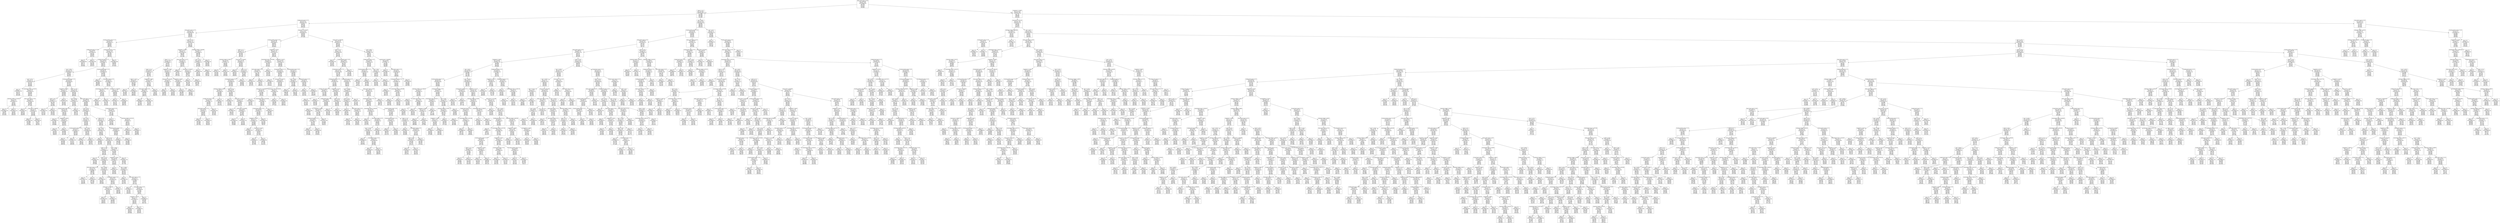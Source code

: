 digraph Tree {
node [shape=box] ;
0 [label="heavy_atom_count <= 24.5\nmse = 5903.068\nsamples = 765\nvalue = [[464.866]\n[458.839]\n[401.138]\n[479.407]\n[453.092]\n[434.98]]"] ;
1 [label="xlogp <= 1.25\nmse = 3651.697\nsamples = 283\nvalue = [[488.027]\n[477.958]\n[433.898]\n[497.449]\n[473.248]\n[451.69]]"] ;
0 -> 1 [labeldistance=2.5, labelangle=45, headlabel="True"] ;
2 [label="rotable_bond_count <= 2.5\nmse = 2193.154\nsamples = 123\nvalue = [[497.358]\n[490.057]\n[456.535]\n[511.889]\n[481.515]\n[460.909]]"] ;
1 -> 2 ;
3 [label="atom_stereo_count <= 2.5\nmse = 2513.755\nsamples = 60\nvalue = [[485.508]\n[484.732]\n[448.442]\n[499.209]\n[476.035]\n[449.501]]"] ;
2 -> 3 ;
4 [label="h_bond_acceptor_count <= 1.5\nmse = 1604.577\nsamples = 45\nvalue = [[495.517]\n[489.512]\n[455.809]\n[509.921]\n[485.605]\n[458.175]]"] ;
3 -> 4 ;
5 [label="rotable_bond_count <= 1.0\nmse = 678.828\nsamples = 2\nvalue = [[525.925]\n[525.324]\n[330.014]\n[536.598]\n[524.827]\n[505.742]]"] ;
4 -> 5 ;
6 [label="mse = 0.0\nsamples = 1\nvalue = [[508.663]\n[533.077]\n[398.511]\n[481.117]\n[520.651]\n[506.383]]"] ;
5 -> 6 ;
7 [label="mse = 0.0\nsamples = 1\nvalue = [[534.556]\n[521.447]\n[295.765]\n[564.338]\n[526.915]\n[505.421]]"] ;
5 -> 7 ;
8 [label="h_bond_donor_count <= 5.5\nmse = 1472.339\nsamples = 43\nvalue = [[494.175]\n[487.932]\n[461.359]\n[508.744]\n[483.875]\n[456.076]]"] ;
4 -> 8 ;
9 [label="covalent_unit_count <= 1.5\nmse = 1394.339\nsamples = 42\nvalue = [[493.113]\n[487.082]\n[463.917]\n[508.379]\n[483.417]\n[455.784]]"] ;
8 -> 9 ;
10 [label="tpsa <= 56.9\nmse = 1447.558\nsamples = 37\nvalue = [[499.003]\n[489.763]\n[463.91]\n[515.848]\n[485.841]\n[461.35]]"] ;
9 -> 10 ;
11 [label="tpsa <= 27.0\nmse = 782.761\nsamples = 6\nvalue = [[534.693]\n[522.313]\n[501.232]\n[535.564]\n[492.634]\n[464.663]]"] ;
10 -> 11 ;
12 [label="mse = 0.0\nsamples = 1\nvalue = [[461.544]\n[405.177]\n[452.391]\n[526.317]\n[487.439]\n[450.293]]"] ;
11 -> 12 ;
13 [label="monoisotopic_mass <= 134.013\nmse = 421.665\nsamples = 5\nvalue = [[542.821]\n[535.328]\n[506.659]\n[536.592]\n[493.211]\n[466.259]]"] ;
11 -> 13 ;
14 [label="molecular_weight <= 122.615\nmse = 12.824\nsamples = 2\nvalue = [[541.674]\n[518.915]\n[497.8]\n[492.594]\n[485.595]\n[443.474]]"] ;
13 -> 14 ;
15 [label="mse = -0.0\nsamples = 1\nvalue = [[540.193]\n[519.498]\n[504.52]\n[487.057]\n[487.946]\n[451.841]]"] ;
14 -> 15 ;
16 [label="mse = -0.0\nsamples = 1\nvalue = [[542.414]\n[518.624]\n[494.44]\n[495.363]\n[484.419]\n[439.291]]"] ;
14 -> 16 ;
17 [label="heavy_atom_count <= 10.0\nmse = 268.324\nsamples = 3\nvalue = [[543.394]\n[543.535]\n[511.088]\n[558.59]\n[497.019]\n[477.652]]"] ;
13 -> 17 ;
18 [label="mse = 0.0\nsamples = 1\nvalue = [[537.424]\n[543.952]\n[508.613]\n[562.418]\n[464.468]\n[459.007]]"] ;
17 -> 18 ;
19 [label="exact_mass <= 198.618\nmse = 48.725\nsamples = 2\nvalue = [[549.365]\n[543.118]\n[513.564]\n[554.762]\n[529.569]\n[496.296]]"] ;
17 -> 19 ;
20 [label="mse = -0.0\nsamples = 1\nvalue = [[557.455]\n[544.988]\n[511.649]\n[550.887]\n[518.09]\n[515.409]]"] ;
19 -> 20 ;
21 [label="mse = 0.0\nsamples = 1\nvalue = [[545.32]\n[542.183]\n[514.521]\n[556.7]\n[535.309]\n[486.74]]"] ;
19 -> 21 ;
22 [label="h_bond_acceptor_count <= 2.5\nmse = 1404.697\nsamples = 31\nvalue = [[490.891]\n[482.365]\n[455.427]\n[511.367]\n[484.298]\n[460.597]]"] ;
10 -> 22 ;
23 [label="complexity <= 232.5\nmse = 1126.753\nsamples = 3\nvalue = [[401.476]\n[446.006]\n[348.683]\n[525.188]\n[429.387]\n[392.152]]"] ;
22 -> 23 ;
24 [label="xlogp <= -0.9\nmse = 263.711\nsamples = 2\nvalue = [[415.272]\n[457.145]\n[392.028]\n[526.78]\n[417.664]\n[369.356]]"] ;
23 -> 24 ;
25 [label="mse = -0.0\nsamples = 1\nvalue = [[401.033]\n[472.957]\n[376.422]\n[497.215]\n[415.094]\n[367.07]]"] ;
24 -> 25 ;
26 [label="mse = 0.0\nsamples = 1\nvalue = [[429.511]\n[441.334]\n[407.635]\n[556.346]\n[420.235]\n[371.642]]"] ;
24 -> 26 ;
27 [label="mse = 0.0\nsamples = 1\nvalue = [[373.885]\n[423.727]\n[261.992]\n[522.003]\n[452.832]\n[437.743]]"] ;
23 -> 27 ;
28 [label="xlogp <= -1.25\nmse = 1050.702\nsamples = 28\nvalue = [[497.434]\n[485.025]\n[463.238]\n[510.356]\n[488.315]\n[465.606]]"] ;
22 -> 28 ;
29 [label="tpsa <= 96.45\nmse = 507.408\nsamples = 4\nvalue = [[529.513]\n[514.871]\n[478.834]\n[541.91]\n[519.092]\n[481.455]]"] ;
28 -> 29 ;
30 [label="h_bond_acceptor_count <= 3.5\nmse = 311.955\nsamples = 3\nvalue = [[526.38]\n[510.657]\n[493.726]\n[538.264]\n[520.079]\n[475.681]]"] ;
29 -> 30 ;
31 [label="mse = -0.0\nsamples = 1\nvalue = [[496.073]\n[515.135]\n[481.008]\n[578.251]\n[550.005]\n[420.999]]"] ;
30 -> 31 ;
32 [label="complexity <= 194.0\nmse = 46.975\nsamples = 2\nvalue = [[533.957]\n[509.538]\n[496.905]\n[528.267]\n[512.597]\n[489.352]]"] ;
30 -> 32 ;
33 [label="mse = -0.0\nsamples = 1\nvalue = [[547.131]\n[513.687]\n[492.816]\n[525.287]\n[509.459]\n[496.81]]"] ;
32 -> 33 ;
34 [label="mse = 0.0\nsamples = 1\nvalue = [[520.783]\n[505.388]\n[500.995]\n[531.248]\n[515.736]\n[481.894]]"] ;
32 -> 34 ;
35 [label="mse = -0.0\nsamples = 1\nvalue = [[545.175]\n[535.939]\n[404.375]\n[560.141]\n[514.154]\n[510.321]]"] ;
29 -> 35 ;
36 [label="heavy_atom_count <= 21.0\nmse = 998.009\nsamples = 24\nvalue = [[491.935]\n[479.909]\n[460.564]\n[504.947]\n[483.039]\n[462.889]]"] ;
28 -> 36 ;
37 [label="tpsa <= 67.0\nmse = 904.587\nsamples = 21\nvalue = [[486.607]\n[474.536]\n[455.205]\n[497.909]\n[477.553]\n[458.111]]"] ;
36 -> 37 ;
38 [label="tpsa <= 63.7\nmse = 925.533\nsamples = 4\nvalue = [[491.141]\n[489.876]\n[476.195]\n[514.094]\n[464.416]\n[416.897]]"] ;
37 -> 38 ;
39 [label="h_bond_acceptor_count <= 3.5\nmse = 143.172\nsamples = 2\nvalue = [[491.512]\n[468.816]\n[469.355]\n[519.732]\n[487.834]\n[480.46]]"] ;
38 -> 39 ;
40 [label="mse = 0.0\nsamples = 1\nvalue = [[511.814]\n[484.006]\n[467.099]\n[520.406]\n[493.042]\n[466.916]]"] ;
39 -> 40 ;
41 [label="mse = -0.0\nsamples = 1\nvalue = [[471.209]\n[453.627]\n[471.611]\n[519.057]\n[482.626]\n[494.005]]"] ;
39 -> 41 ;
42 [label="tpsa <= 65.7\nmse = 500.635\nsamples = 2\nvalue = [[490.894]\n[503.916]\n[480.755]\n[510.335]\n[448.804]\n[374.521]]"] ;
38 -> 42 ;
43 [label="mse = -0.0\nsamples = 1\nvalue = [[497.714]\n[521.178]\n[488.75]\n[500.099]\n[430.58]\n[400.146]]"] ;
42 -> 43 ;
44 [label="mse = 0.0\nsamples = 1\nvalue = [[477.255]\n[469.392]\n[464.765]\n[530.807]\n[485.251]\n[323.272]]"] ;
42 -> 44 ;
45 [label="xlogp <= 0.9\nmse = 787.216\nsamples = 17\nvalue = [[485.701]\n[471.468]\n[451.007]\n[494.673]\n[480.181]\n[466.354]]"] ;
37 -> 45 ;
46 [label="tpsa <= 67.6\nmse = 706.04\nsamples = 15\nvalue = [[483.129]\n[471.82]\n[448.413]\n[489.891]\n[479.265]\n[458.839]]"] ;
45 -> 46 ;
47 [label="mse = 0.0\nsamples = 1\nvalue = [[501.602]\n[500.903]\n[480.893]\n[525.256]\n[521.348]\n[512.077]]"] ;
46 -> 47 ;
48 [label="xlogp <= -0.4\nmse = 628.182\nsamples = 14\nvalue = [[481.281]\n[468.912]\n[445.165]\n[486.355]\n[475.057]\n[453.515]]"] ;
46 -> 48 ;
49 [label="xlogp <= -1.05\nmse = 572.378\nsamples = 7\nvalue = [[469.913]\n[466.106]\n[457.004]\n[491.84]\n[481.218]\n[460.829]]"] ;
48 -> 49 ;
50 [label="mse = -0.0\nsamples = 1\nvalue = [[513.765]\n[496.904]\n[373.788]\n[483.419]\n[498.698]\n[472.345]]"] ;
49 -> 50 ;
51 [label="xlogp <= -0.75\nmse = 440.682\nsamples = 6\nvalue = [[465.528]\n[463.026]\n[465.326]\n[492.682]\n[479.47]\n[459.678]]"] ;
49 -> 51 ;
52 [label="heavy_atom_count <= 13.5\nmse = 273.459\nsamples = 2\nvalue = [[495.318]\n[499.998]\n[496.455]\n[481.392]\n[477.788]\n[426.148]]"] ;
51 -> 52 ;
53 [label="mse = 0.0\nsamples = 1\nvalue = [[515.734]\n[511.919]\n[513.147]\n[491.289]\n[463.288]\n[448.397]]"] ;
52 -> 53 ;
54 [label="mse = 0.0\nsamples = 1\nvalue = [[474.901]\n[488.076]\n[479.764]\n[471.494]\n[492.287]\n[403.9]]"] ;
52 -> 54 ;
55 [label="tpsa <= 68.45\nmse = 249.266\nsamples = 4\nvalue = [[458.081]\n[453.784]\n[457.543]\n[495.505]\n[479.89]\n[468.06]]"] ;
51 -> 55 ;
56 [label="mse = -0.0\nsamples = 1\nvalue = [[464.206]\n[451.545]\n[442.647]\n[480.821]\n[483.858]\n[438.448]]"] ;
55 -> 56 ;
57 [label="h_bond_donor_count <= 3.0\nmse = 179.201\nsamples = 3\nvalue = [[454.406]\n[455.127]\n[466.481]\n[504.315]\n[477.509]\n[485.827]]"] ;
55 -> 57 ;
58 [label="exact_mass <= 185.043\nmse = 59.128\nsamples = 2\nvalue = [[450.164]\n[460.797]\n[461.862]\n[514.315]\n[481.562]\n[482.672]]"] ;
57 -> 58 ;
59 [label="mse = -0.0\nsamples = 1\nvalue = [[447.996]\n[451.355]\n[454.816]\n[526.391]\n[489.651]\n[482.801]]"] ;
58 -> 59 ;
60 [label="mse = 0.0\nsamples = 1\nvalue = [[452.333]\n[470.238]\n[468.908]\n[502.239]\n[473.473]\n[482.543]]"] ;
58 -> 60 ;
61 [label="mse = -0.0\nsamples = 1\nvalue = [[471.372]\n[432.447]\n[484.955]\n[464.316]\n[461.298]\n[498.449]]"] ;
57 -> 61 ;
62 [label="tpsa <= 139.0\nmse = 515.865\nsamples = 7\nvalue = [[495.175]\n[472.341]\n[430.696]\n[479.65]\n[467.527]\n[444.576]]"] ;
48 -> 62 ;
63 [label="complexity <= 180.1\nmse = 496.659\nsamples = 6\nvalue = [[487.677]\n[478.547]\n[438.732]\n[473.276]\n[464.682]\n[440.822]]"] ;
62 -> 63 ;
64 [label="mse = 0.0\nsamples = 1\nvalue = [[471.957]\n[463.276]\n[429.982]\n[425.081]\n[461.854]\n[395.392]]"] ;
63 -> 64 ;
65 [label="tpsa <= 104.8\nmse = 418.968\nsamples = 5\nvalue = [[490.297]\n[481.092]\n[440.191]\n[481.308]\n[465.153]\n[448.394]]"] ;
63 -> 65 ;
66 [label="mse = 0.0\nsamples = 1\nvalue = [[501.209]\n[511.863]\n[392.052]\n[510.202]\n[515.363]\n[484.142]]"] ;
65 -> 66 ;
67 [label="heavy_atom_count <= 15.5\nmse = 182.079\nsamples = 4\nvalue = [[488.115]\n[474.938]\n[449.819]\n[475.53]\n[455.111]\n[441.245]]"] ;
65 -> 67 ;
68 [label="mse = -0.0\nsamples = 1\nvalue = [[476.612]\n[474.961]\n[441.791]\n[523.392]\n[447.957]\n[448.945]]"] ;
67 -> 68 ;
69 [label="atom_stereo_count <= 0.5\nmse = 92.285\nsamples = 3\nvalue = [[490.99]\n[474.932]\n[451.826]\n[463.564]\n[456.9]\n[439.32]]"] ;
67 -> 69 ;
70 [label="complexity <= 513.0\nmse = 34.743\nsamples = 2\nvalue = [[492.507]\n[476.737]\n[449.946]\n[460.102]\n[460.067]\n[449.387]]"] ;
69 -> 70 ;
71 [label="mse = 0.0\nsamples = 1\nvalue = [[484.539]\n[466.292]\n[458.163]\n[454.857]\n[468.005]\n[440.098]]"] ;
70 -> 71 ;
72 [label="mse = -0.0\nsamples = 1\nvalue = [[496.491]\n[481.96]\n[445.838]\n[462.725]\n[456.098]\n[454.031]]"] ;
70 -> 72 ;
73 [label="mse = 0.0\nsamples = 1\nvalue = [[486.441]\n[469.516]\n[457.463]\n[473.95]\n[447.397]\n[409.118]]"] ;
69 -> 73 ;
74 [label="mse = -0.0\nsamples = 1\nvalue = [[521.418]\n[450.621]\n[402.569]\n[501.961]\n[477.485]\n[457.712]]"] ;
62 -> 74 ;
75 [label="h_bond_acceptor_count <= 3.5\nmse = 428.816\nsamples = 2\nvalue = [[504.563]\n[468.889]\n[470.027]\n[529.736]\n[486.897]\n[521.46]]"] ;
45 -> 75 ;
76 [label="mse = 0.0\nsamples = 1\nvalue = [[505.812]\n[444.785]\n[454.608]\n[527.606]\n[472.779]\n[537.656]]"] ;
75 -> 76 ;
77 [label="mse = -0.0\nsamples = 1\nvalue = [[502.065]\n[517.096]\n[500.864]\n[533.996]\n[515.133]\n[489.068]]"] ;
75 -> 77 ;
78 [label="h_bond_donor_count <= 3.0\nmse = 239.637\nsamples = 3\nvalue = [[523.898]\n[512.145]\n[492.721]\n[547.169]\n[515.956]\n[491.556]]"] ;
36 -> 78 ;
79 [label="mse = -0.0\nsamples = 1\nvalue = [[550.94]\n[539.064]\n[511.372]\n[556.834]\n[505.308]\n[495.359]]"] ;
78 -> 79 ;
80 [label="molecular_weight <= 302.235\nmse = 24.397\nsamples = 2\nvalue = [[505.87]\n[494.2]\n[480.287]\n[540.726]\n[523.055]\n[489.021]]"] ;
78 -> 80 ;
81 [label="mse = 0.0\nsamples = 1\nvalue = [[503.967]\n[499.277]\n[485.258]\n[538.607]\n[526.579]\n[490.492]]"] ;
80 -> 81 ;
82 [label="mse = 0.0\nsamples = 1\nvalue = [[509.677]\n[484.045]\n[470.344]\n[544.964]\n[516.006]\n[486.078]]"] ;
80 -> 82 ;
83 [label="h_bond_acceptor_count <= 2.5\nmse = 693.302\nsamples = 5\nvalue = [[468.646]\n[475.947]\n[463.946]\n[477.355]\n[473.348]\n[432.664]]"] ;
9 -> 83 ;
84 [label="mse = 0.0\nsamples = 1\nvalue = [[481.081]\n[483.495]\n[464.508]\n[530.883]\n[496.872]\n[493.776]]"] ;
83 -> 84 ;
85 [label="atom_stereo_count <= 0.5\nmse = 422.553\nsamples = 4\nvalue = [[464.915]\n[473.682]\n[463.778]\n[461.297]\n[466.291]\n[414.33]]"] ;
83 -> 85 ;
86 [label="monoisotopic_mass <= 287.981\nmse = 313.5\nsamples = 2\nvalue = [[472.16]\n[464.14]\n[457.348]\n[501.875]\n[475.848]\n[404.455]]"] ;
85 -> 86 ;
87 [label="mse = 0.0\nsamples = 1\nvalue = [[507.534]\n[480.718]\n[461.591]\n[491.62]\n[474.819]\n[389.268]]"] ;
86 -> 87 ;
88 [label="mse = -0.0\nsamples = 1\nvalue = [[436.787]\n[447.561]\n[453.106]\n[512.13]\n[476.877]\n[419.642]]"] ;
86 -> 88 ;
89 [label="exact_mass <= 284.561\nmse = 121.119\nsamples = 2\nvalue = [[460.085]\n[480.044]\n[468.064]\n[434.244]\n[459.92]\n[420.913]]"] ;
85 -> 89 ;
90 [label="mse = -0.0\nsamples = 1\nvalue = [[450.32]\n[471.92]\n[481.731]\n[416.567]\n[453.705]\n[415.676]]"] ;
89 -> 90 ;
91 [label="mse = 0.0\nsamples = 1\nvalue = [[469.851]\n[488.168]\n[454.396]\n[451.922]\n[466.135]\n[426.151]]"] ;
89 -> 91 ;
92 [label="mse = 0.0\nsamples = 1\nvalue = [[565.368]\n[544.901]\n[289.995]\n[533.19]\n[514.522]\n[475.633]]"] ;
8 -> 92 ;
93 [label="xlogp <= 0.75\nmse = 4261.792\nsamples = 15\nvalue = [[457.084]\n[471.156]\n[427.517]\n[468.788]\n[448.855]\n[424.869]]"] ;
3 -> 93 ;
94 [label="complexity <= 438.5\nmse = 2453.15\nsamples = 12\nvalue = [[479.426]\n[481.509]\n[439.194]\n[492.95]\n[477.323]\n[440.248]]"] ;
93 -> 94 ;
95 [label="xlogp <= -1.1\nmse = 2211.836\nsamples = 9\nvalue = [[475.927]\n[478.889]\n[443.23]\n[471.223]\n[468.321]\n[459.597]]"] ;
94 -> 95 ;
96 [label="xlogp <= -1.6\nmse = 2209.067\nsamples = 5\nvalue = [[479.624]\n[469.176]\n[390.167]\n[467.965]\n[451.487]\n[458.774]]"] ;
95 -> 96 ;
97 [label="xlogp <= -1.85\nmse = 334.551\nsamples = 2\nvalue = [[534.402]\n[502.725]\n[499.387]\n[512.848]\n[507.988]\n[477.5]]"] ;
96 -> 97 ;
98 [label="mse = 0.0\nsamples = 1\nvalue = [[572.0]\n[511.406]\n[492.585]\n[514.882]\n[527.915]\n[485.917]]"] ;
97 -> 98 ;
99 [label="mse = 0.0\nsamples = 1\nvalue = [[496.804]\n[494.043]\n[506.188]\n[510.814]\n[488.061]\n[469.083]]"] ;
97 -> 99 ;
100 [label="complexity <= 389.5\nmse = 941.694\nsamples = 3\nvalue = [[457.713]\n[455.757]\n[346.479]\n[450.011]\n[428.886]\n[451.283]]"] ;
96 -> 100 ;
101 [label="atom_stereo_count <= 4.0\nmse = 120.96\nsamples = 2\nvalue = [[467.457]\n[469.899]\n[372.374]\n[447.557]\n[436.692]\n[466.611]]"] ;
100 -> 101 ;
102 [label="mse = 0.0\nsamples = 1\nvalue = [[468.201]\n[498.589]\n[375.79]\n[471.938]\n[451.916]\n[489.321]]"] ;
101 -> 102 ;
103 [label="mse = 0.0\nsamples = 1\nvalue = [[467.209]\n[460.336]\n[371.235]\n[439.43]\n[431.617]\n[459.041]]"] ;
101 -> 103 ;
104 [label="mse = -0.0\nsamples = 1\nvalue = [[418.737]\n[399.186]\n[242.9]\n[459.828]\n[397.664]\n[389.972]]"] ;
100 -> 104 ;
105 [label="complexity <= 380.0\nmse = 1141.794\nsamples = 4\nvalue = [[472.23]\n[488.602]\n[496.294]\n[474.482]\n[485.156]\n[460.42]]"] ;
95 -> 105 ;
106 [label="exact_mass <= 273.561\nmse = 489.929\nsamples = 2\nvalue = [[508.115]\n[494.886]\n[513.245]\n[495.234]\n[515.414]\n[476.07]]"] ;
105 -> 106 ;
107 [label="mse = -0.0\nsamples = 1\nvalue = [[521.47]\n[510.895]\n[509.843]\n[496.076]\n[565.005]\n[481.853]]"] ;
106 -> 107 ;
108 [label="mse = 0.0\nsamples = 1\nvalue = [[494.76]\n[478.878]\n[516.647]\n[494.392]\n[465.824]\n[470.287]]"] ;
106 -> 108 ;
109 [label="complexity <= 399.5\nmse = 348.701\nsamples = 2\nvalue = [[424.383]\n[480.224]\n[473.692]\n[446.812]\n[444.811]\n[439.552]]"] ;
105 -> 109 ;
110 [label="mse = 0.0\nsamples = 1\nvalue = [[409.35]\n[485.049]\n[467.809]\n[426.873]\n[444.754]\n[420.456]]"] ;
109 -> 110 ;
111 [label="mse = -0.0\nsamples = 1\nvalue = [[454.449]\n[470.573]\n[485.457]\n[486.689]\n[444.926]\n[477.745]]"] ;
109 -> 111 ;
112 [label="heavy_atom_count <= 21.5\nmse = 1421.342\nsamples = 3\nvalue = [[489.225]\n[488.845]\n[427.894]\n[553.787]\n[502.527]\n[386.072]]"] ;
94 -> 112 ;
113 [label="mse = 0.0\nsamples = 1\nvalue = [[465.473]\n[483.53]\n[371.552]\n[564.152]\n[480.334]\n[313.122]]"] ;
112 -> 113 ;
114 [label="exact_mass <= 320.647\nmse = 574.742\nsamples = 2\nvalue = [[505.06]\n[492.389]\n[465.455]\n[546.877]\n[517.322]\n[434.705]]"] ;
112 -> 114 ;
115 [label="mse = -0.0\nsamples = 1\nvalue = [[505.373]\n[487.415]\n[461.569]\n[476.42]\n[494.746]\n[471.896]]"] ;
114 -> 115 ;
116 [label="mse = 0.0\nsamples = 1\nvalue = [[504.903]\n[494.876]\n[467.398]\n[582.105]\n[528.61]\n[416.11]]"] ;
114 -> 116 ;
117 [label="molecular_weight <= 294.685\nmse = 4769.716\nsamples = 3\nvalue = [[386.332]\n[438.369]\n[390.539]\n[392.276]\n[358.707]\n[376.169]]"] ;
93 -> 117 ;
118 [label="tpsa <= 78.7\nmse = 1094.587\nsamples = 2\nvalue = [[445.432]\n[476.97]\n[438.662]\n[417.938]\n[408.466]\n[417.241]]"] ;
117 -> 118 ;
119 [label="mse = -0.0\nsamples = 1\nvalue = [[462.436]\n[485.76]\n[459.321]\n[430.575]\n[423.808]\n[448.878]]"] ;
118 -> 119 ;
120 [label="mse = -0.0\nsamples = 1\nvalue = [[394.418]\n[450.6]\n[376.685]\n[380.027]\n[362.441]\n[322.33]]"] ;
118 -> 120 ;
121 [label="mse = 0.0\nsamples = 1\nvalue = [[268.134]\n[361.168]\n[294.294]\n[340.951]\n[259.189]\n[294.024]]"] ;
117 -> 121 ;
122 [label="exact_mass <= 273.587\nmse = 1738.078\nsamples = 63\nvalue = [[508.193]\n[494.925]\n[463.934]\n[523.481]\n[486.526]\n[471.338]]"] ;
2 -> 122 ;
123 [label="h_bond_acceptor_count <= 4.5\nmse = 1837.497\nsamples = 28\nvalue = [[496.57]\n[490.647]\n[466.303]\n[520.772]\n[480.597]\n[454.962]]"] ;
122 -> 123 ;
124 [label="xlogp <= -1.2\nmse = 1613.18\nsamples = 12\nvalue = [[512.481]\n[505.633]\n[481.559]\n[532.236]\n[493.779]\n[467.854]]"] ;
123 -> 124 ;
125 [label="molecular_weight <= 189.21\nmse = 414.506\nsamples = 2\nvalue = [[574.798]\n[530.18]\n[494.929]\n[500.99]\n[522.646]\n[510.652]]"] ;
124 -> 125 ;
126 [label="mse = 0.0\nsamples = 1\nvalue = [[577.04]\n[526.554]\n[470.449]\n[478.416]\n[505.293]\n[495.492]]"] ;
125 -> 126 ;
127 [label="mse = 0.0\nsamples = 1\nvalue = [[571.435]\n[535.618]\n[531.65]\n[534.852]\n[548.676]\n[533.392]]"] ;
125 -> 127 ;
128 [label="exact_mass <= 154.094\nmse = 1454.795\nsamples = 10\nvalue = [[495.171]\n[498.815]\n[477.845]\n[540.915]\n[485.761]\n[455.965]]"] ;
124 -> 128 ;
129 [label="mse = 0.0\nsamples = 1\nvalue = [[497.873]\n[509.323]\n[489.791]\n[442.903]\n[482.04]\n[309.987]]"] ;
128 -> 129 ;
130 [label="xlogp <= 1.0\nmse = 1216.597\nsamples = 9\nvalue = [[495.012]\n[498.196]\n[477.142]\n[546.68]\n[485.98]\n[464.552]]"] ;
128 -> 130 ;
131 [label="h_bond_donor_count <= 2.5\nmse = 1078.253\nsamples = 8\nvalue = [[486.446]\n[492.351]\n[472.903]\n[543.629]\n[481.373]\n[457.062]]"] ;
130 -> 131 ;
132 [label="molecular_weight <= 228.01\nmse = 876.613\nsamples = 4\nvalue = [[464.45]\n[452.929]\n[449.038]\n[502.692]\n[485.256]\n[439.535]]"] ;
131 -> 132 ;
133 [label="covalent_unit_count <= 1.5\nmse = 547.368\nsamples = 3\nvalue = [[462.776]\n[445.935]\n[445.069]\n[483.997]\n[471.232]\n[446.201]]"] ;
132 -> 133 ;
134 [label="bond_stereo_count <= 1.0\nmse = 225.943\nsamples = 2\nvalue = [[466.15]\n[438.142]\n[446.686]\n[503.951]\n[484.321]\n[456.766]]"] ;
133 -> 134 ;
135 [label="mse = -0.0\nsamples = 1\nvalue = [[497.735]\n[455.979]\n[467.598]\n[473.849]\n[491.491]\n[457.578]]"] ;
134 -> 135 ;
136 [label="mse = 0.0\nsamples = 1\nvalue = [[450.357]\n[429.223]\n[436.23]\n[519.002]\n[480.736]\n[456.36]]"] ;
134 -> 136 ;
137 [label="mse = 0.0\nsamples = 1\nvalue = [[452.655]\n[469.316]\n[440.219]\n[424.136]\n[431.967]\n[414.505]]"] ;
133 -> 137 ;
138 [label="mse = -0.0\nsamples = 1\nvalue = [[471.145]\n[480.906]\n[464.915]\n[577.473]\n[541.351]\n[412.872]]"] ;
132 -> 138 ;
139 [label="xlogp <= -0.4\nmse = 603.389\nsamples = 4\nvalue = [[497.444]\n[512.062]\n[484.835]\n[564.097]\n[479.432]\n[465.825]]"] ;
131 -> 139 ;
140 [label="mse = -0.0\nsamples = 1\nvalue = [[530.339]\n[533.851]\n[517.784]\n[584.012]\n[419.852]\n[449.643]]"] ;
139 -> 140 ;
141 [label="exact_mass <= 183.051\nmse = 397.428\nsamples = 3\nvalue = [[489.22]\n[506.615]\n[476.598]\n[559.118]\n[494.327]\n[469.871]]"] ;
139 -> 141 ;
142 [label="mse = 0.0\nsamples = 1\nvalue = [[490.245]\n[477.512]\n[468.526]\n[520.616]\n[475.847]\n[413.151]]"] ;
141 -> 142 ;
143 [label="exact_mass <= 223.088\nmse = 88.848\nsamples = 2\nvalue = [[488.878]\n[516.316]\n[479.289]\n[571.952]\n[500.487]\n[488.778]]"] ;
141 -> 143 ;
144 [label="mse = 0.0\nsamples = 1\nvalue = [[505.943]\n[517.692]\n[480.556]\n[582.601]\n[505.646]\n[478.86]]"] ;
143 -> 144 ;
145 [label="mse = -0.0\nsamples = 1\nvalue = [[471.813]\n[514.94]\n[478.022]\n[561.303]\n[495.328]\n[498.695]]"] ;
143 -> 145 ;
146 [label="mse = 0.0\nsamples = 1\nvalue = [[559.261]\n[542.035]\n[508.936]\n[569.569]\n[520.528]\n[520.729]]"] ;
130 -> 146 ;
147 [label="complexity <= 232.0\nmse = 1631.138\nsamples = 16\nvalue = [[479.143]\n[474.233]\n[449.594]\n[508.217]\n[466.158]\n[440.842]]"] ;
123 -> 147 ;
148 [label="monoisotopic_mass <= 204.064\nmse = 492.333\nsamples = 3\nvalue = [[495.866]\n[470.185]\n[465.236]\n[547.78]\n[480.492]\n[513.261]]"] ;
147 -> 148 ;
149 [label="heavy_atom_count <= 13.5\nmse = 158.674\nsamples = 2\nvalue = [[477.764]\n[477.768]\n[468.116]\n[558.815]\n[468.584]\n[503.797]]"] ;
148 -> 149 ;
150 [label="mse = 0.0\nsamples = 1\nvalue = [[452.548]\n[461.901]\n[455.006]\n[566.146]\n[473.325]\n[531.517]]"] ;
149 -> 150 ;
151 [label="mse = -0.0\nsamples = 1\nvalue = [[490.372]\n[485.701]\n[474.671]\n[555.15]\n[466.213]\n[489.937]]"] ;
149 -> 151 ;
152 [label="mse = -0.0\nsamples = 1\nvalue = [[550.174]\n[447.438]\n[456.594]\n[514.675]\n[516.218]\n[541.655]]"] ;
148 -> 152 ;
153 [label="complexity <= 347.5\nmse = 1533.056\nsamples = 13\nvalue = [[475.208]\n[475.186]\n[445.914]\n[498.908]\n[462.785]\n[423.802]]"] ;
147 -> 153 ;
154 [label="h_bond_donor_count <= 1.0\nmse = 1194.013\nsamples = 9\nvalue = [[469.836]\n[468.804]\n[434.076]\n[470.02]\n[465.747]\n[422.298]]"] ;
153 -> 154 ;
155 [label="mse = -0.0\nsamples = 1\nvalue = [[485.826]\n[474.063]\n[353.445]\n[554.724]\n[529.131]\n[510.922]]"] ;
154 -> 155 ;
156 [label="exact_mass <= 254.074\nmse = 839.842\nsamples = 8\nvalue = [[468.237]\n[468.278]\n[442.139]\n[461.549]\n[459.409]\n[413.435]]"] ;
154 -> 156 ;
157 [label="exact_mass <= 216.594\nmse = 565.342\nsamples = 6\nvalue = [[477.327]\n[479.089]\n[452.499]\n[469.287]\n[465.59]\n[421.451]]"] ;
156 -> 157 ;
158 [label="mse = 0.0\nsamples = 1\nvalue = [[458.334]\n[470.629]\n[444.537]\n[450.795]\n[432.89]\n[403.751]]"] ;
157 -> 158 ;
159 [label="monoisotopic_mass <= 251.034\nmse = 549.317\nsamples = 5\nvalue = [[488.723]\n[484.165]\n[457.276]\n[480.382]\n[485.209]\n[432.07]]"] ;
157 -> 159 ;
160 [label="h_bond_donor_count <= 4.5\nmse = 394.589\nsamples = 4\nvalue = [[483.172]\n[484.744]\n[454.388]\n[488.544]\n[476.586]\n[445.11]]"] ;
159 -> 160 ;
161 [label="complexity <= 253.5\nmse = 237.53\nsamples = 3\nvalue = [[482.258]\n[474.612]\n[458.656]\n[472.689]\n[468.946]\n[446.313]]"] ;
160 -> 161 ;
162 [label="mse = 0.0\nsamples = 1\nvalue = [[500.164]\n[506.451]\n[469.329]\n[459.745]\n[456.749]\n[436.544]]"] ;
161 -> 162 ;
163 [label="exact_mass <= 231.6\nmse = 123.789\nsamples = 2\nvalue = [[473.304]\n[458.692]\n[453.32]\n[479.162]\n[475.045]\n[451.197]]"] ;
161 -> 163 ;
164 [label="mse = 0.0\nsamples = 1\nvalue = [[450.941]\n[468.744]\n[461.342]\n[480.735]\n[473.068]\n[442.781]]"] ;
163 -> 164 ;
165 [label="mse = 0.0\nsamples = 1\nvalue = [[495.668]\n[448.64]\n[445.298]\n[477.588]\n[477.022]\n[459.613]]"] ;
163 -> 165 ;
166 [label="mse = 0.0\nsamples = 1\nvalue = [[485.916]\n[515.142]\n[441.585]\n[536.106]\n[499.504]\n[441.5]]"] ;
160 -> 166 ;
167 [label="mse = 0.0\nsamples = 1\nvalue = [[510.925]\n[481.848]\n[468.827]\n[447.738]\n[519.703]\n[379.914]]"] ;
159 -> 167 ;
168 [label="monoisotopic_mass <= 263.593\nmse = 374.05\nsamples = 2\nvalue = [[431.878]\n[425.036]\n[400.7]\n[430.599]\n[434.686]\n[381.374]]"] ;
156 -> 168 ;
169 [label="mse = 0.0\nsamples = 1\nvalue = [[453.228]\n[460.442]\n[383.349]\n[434.927]\n[420.571]\n[377.395]]"] ;
168 -> 169 ;
170 [label="mse = -0.0\nsamples = 1\nvalue = [[410.528]\n[389.629]\n[418.051]\n[426.271]\n[448.801]\n[385.354]]"] ;
168 -> 170 ;
171 [label="h_bond_acceptor_count <= 6.5\nmse = 1241.074\nsamples = 4\nvalue = [[485.057]\n[486.885]\n[467.615]\n[551.868]\n[457.355]\n[426.561]]"] ;
153 -> 171 ;
172 [label="tpsa <= 100.1\nmse = 936.673\nsamples = 2\nvalue = [[490.145]\n[494.208]\n[477.284]\n[567.46]\n[514.898]\n[365.649]]"] ;
171 -> 172 ;
173 [label="mse = -0.0\nsamples = 1\nvalue = [[473.961]\n[490.705]\n[489.638]\n[574.09]\n[487.416]\n[299.362]]"] ;
172 -> 173 ;
174 [label="mse = -0.0\nsamples = 1\nvalue = [[506.33]\n[497.712]\n[464.929]\n[560.829]\n[542.38]\n[431.936]]"] ;
172 -> 174 ;
175 [label="rotable_bond_count <= 3.5\nmse = 463.587\nsamples = 2\nvalue = [[482.512]\n[483.223]\n[462.782]\n[544.072]\n[428.584]\n[457.016]]"] ;
171 -> 175 ;
176 [label="mse = 0.0\nsamples = 1\nvalue = [[524.145]\n[523.65]\n[515.055]\n[586.974]\n[410.541]\n[448.165]]"] ;
175 -> 176 ;
177 [label="mse = -0.0\nsamples = 1\nvalue = [[468.635]\n[469.747]\n[445.357]\n[529.772]\n[434.598]\n[459.967]]"] ;
175 -> 177 ;
178 [label="exact_mass <= 339.149\nmse = 1569.167\nsamples = 35\nvalue = [[516.577]\n[498.011]\n[462.225]\n[525.436]\n[490.803]\n[483.151]]"] ;
122 -> 178 ;
179 [label="xlogp <= -3.4\nmse = 1733.23\nsamples = 26\nvalue = [[524.458]\n[503.957]\n[463.522]\n[532.183]\n[499.436]\n[497.114]]"] ;
178 -> 179 ;
180 [label="mse = 0.0\nsamples = 1\nvalue = [[545.276]\n[550.793]\n[437.434]\n[583.901]\n[542.972]\n[634.354]]"] ;
179 -> 180 ;
181 [label="h_bond_acceptor_count <= 8.5\nmse = 1590.01\nsamples = 25\nvalue = [[523.443]\n[501.673]\n[464.794]\n[529.66]\n[497.313]\n[490.419]]"] ;
179 -> 181 ;
182 [label="h_bond_donor_count <= 1.5\nmse = 1597.36\nsamples = 24\nvalue = [[514.939]\n[497.536]\n[457.745]\n[525.587]\n[496.701]\n[490.07]]"] ;
181 -> 182 ;
183 [label="rotable_bond_count <= 3.5\nmse = 691.475\nsamples = 8\nvalue = [[530.038]\n[513.18]\n[477.081]\n[550.389]\n[508.359]\n[490.265]]"] ;
182 -> 183 ;
184 [label="covalent_unit_count <= 1.5\nmse = 429.713\nsamples = 2\nvalue = [[529.72]\n[521.556]\n[512.783]\n[542.348]\n[509.458]\n[424.243]]"] ;
183 -> 184 ;
185 [label="mse = -0.0\nsamples = 1\nvalue = [[528.085]\n[512.511]\n[525.258]\n[577.972]\n[507.899]\n[363.87]]"] ;
184 -> 185 ;
186 [label="mse = 0.0\nsamples = 1\nvalue = [[530.537]\n[526.078]\n[506.545]\n[524.536]\n[510.238]\n[454.43]]"] ;
184 -> 186 ;
187 [label="complexity <= 411.0\nmse = 456.415\nsamples = 6\nvalue = [[530.118]\n[511.086]\n[468.156]\n[552.399]\n[508.084]\n[506.771]]"] ;
183 -> 187 ;
188 [label="rotable_bond_count <= 6.0\nmse = 336.931\nsamples = 4\nvalue = [[519.264]\n[507.664]\n[459.409]\n[540.893]\n[504.605]\n[509.357]]"] ;
187 -> 188 ;
189 [label="mse = -0.0\nsamples = 1\nvalue = [[510.589]\n[490.583]\n[475.87]\n[523.204]\n[460.628]\n[520.246]]"] ;
188 -> 189 ;
190 [label="complexity <= 369.0\nmse = 249.316\nsamples = 3\nvalue = [[521.743]\n[512.544]\n[454.706]\n[545.947]\n[517.169]\n[506.246]]"] ;
188 -> 190 ;
191 [label="covalent_unit_count <= 1.5\nmse = 166.983\nsamples = 2\nvalue = [[534.135]\n[511.494]\n[422.519]\n[531.23]\n[520.999]\n[506.013]]"] ;
190 -> 191 ;
192 [label="mse = 0.0\nsamples = 1\nvalue = [[512.308]\n[518.476]\n[407.344]\n[518.273]\n[503.184]\n[478.389]]"] ;
191 -> 192 ;
193 [label="mse = 0.0\nsamples = 1\nvalue = [[545.049]\n[508.003]\n[430.106]\n[537.708]\n[529.907]\n[519.825]]"] ;
191 -> 193 ;
194 [label="mse = -0.0\nsamples = 1\nvalue = [[512.448]\n[513.331]\n[478.846]\n[556.985]\n[514.297]\n[506.42]]"] ;
190 -> 194 ;
195 [label="xlogp <= 0.8\nmse = 100.425\nsamples = 2\nvalue = [[562.679]\n[521.354]\n[494.398]\n[586.918]\n[518.524]\n[499.013]]"] ;
187 -> 195 ;
196 [label="mse = -0.0\nsamples = 1\nvalue = [[556.321]\n[510.119]\n[491.794]\n[590.795]\n[507.981]\n[500.299]]"] ;
195 -> 196 ;
197 [label="mse = 0.0\nsamples = 1\nvalue = [[575.396]\n[543.824]\n[499.605]\n[579.163]\n[539.61]\n[496.44]]"] ;
195 -> 197 ;
198 [label="rotable_bond_count <= 3.5\nmse = 1918.358\nsamples = 16\nvalue = [[504.153]\n[486.361]\n[443.934]\n[507.872]\n[488.373]\n[489.93]]"] ;
182 -> 198 ;
199 [label="tpsa <= 108.9\nmse = 3369.003\nsamples = 4\nvalue = [[470.606]\n[418.483]\n[408.3]\n[469.769]\n[478.225]\n[463.321]]"] ;
198 -> 199 ;
200 [label="xlogp <= -0.6\nmse = 2564.832\nsamples = 3\nvalue = [[461.661]\n[448.254]\n[385.215]\n[444.817]\n[468.546]\n[437.335]]"] ;
199 -> 200 ;
201 [label="mse = -0.0\nsamples = 1\nvalue = [[490.069]\n[459.31]\n[403.283]\n[554.677]\n[527.616]\n[504.398]]"] ;
200 -> 201 ;
202 [label="atom_stereo_count <= 0.5\nmse = 1183.293\nsamples = 2\nvalue = [[447.456]\n[442.726]\n[376.182]\n[389.887]\n[439.012]\n[403.803]]"] ;
200 -> 202 ;
203 [label="mse = 0.0\nsamples = 1\nvalue = [[431.879]\n[394.318]\n[417.57]\n[340.913]\n[455.156]\n[415.705]]"] ;
202 -> 203 ;
204 [label="mse = -0.0\nsamples = 1\nvalue = [[463.034]\n[491.134]\n[334.793]\n[438.861]\n[422.867]\n[391.901]]"] ;
202 -> 204 ;
205 [label="mse = 0.0\nsamples = 1\nvalue = [[497.444]\n[329.171]\n[477.554]\n[544.624]\n[507.261]\n[541.278]]"] ;
199 -> 205 ;
206 [label="heavy_atom_count <= 23.5\nmse = 1128.184\nsamples = 12\nvalue = [[512.047]\n[502.332]\n[452.319]\n[516.837]\n[490.761]\n[496.191]]"] ;
198 -> 206 ;
207 [label="h_bond_donor_count <= 3.5\nmse = 974.85\nsamples = 11\nvalue = [[509.021]\n[500.846]\n[456.342]\n[507.538]\n[491.033]\n[486.175]]"] ;
206 -> 207 ;
208 [label="monoisotopic_mass <= 284.603\nmse = 677.867\nsamples = 5\nvalue = [[492.483]\n[489.792]\n[431.781]\n[496.742]\n[476.464]\n[478.211]]"] ;
207 -> 208 ;
209 [label="mse = -0.0\nsamples = 1\nvalue = [[477.782]\n[478.697]\n[419.574]\n[540.864]\n[474.328]\n[518.737]]"] ;
208 -> 209 ;
210 [label="heavy_atom_count <= 22.5\nmse = 568.036\nsamples = 4\nvalue = [[498.363]\n[494.23]\n[436.664]\n[479.093]\n[477.319]\n[462.001]]"] ;
208 -> 210 ;
211 [label="tpsa <= 22.35\nmse = 210.505\nsamples = 3\nvalue = [[494.195]\n[493.521]\n[466.586]\n[466.584]\n[459.975]\n[442.09]]"] ;
210 -> 211 ;
212 [label="mse = 0.0\nsamples = 1\nvalue = [[504.568]\n[486.539]\n[457.75]\n[428.475]\n[444.562]\n[430.978]]"] ;
211 -> 212 ;
213 [label="h_bond_donor_count <= 2.5\nmse = 59.786\nsamples = 2\nvalue = [[489.009]\n[497.011]\n[471.004]\n[485.639]\n[467.682]\n[447.645]]"] ;
211 -> 213 ;
214 [label="mse = -0.0\nsamples = 1\nvalue = [[500.993]\n[500.039]\n[470.432]\n[474.799]\n[465.672]\n[456.814]]"] ;
213 -> 214 ;
215 [label="mse = 0.0\nsamples = 1\nvalue = [[477.025]\n[493.984]\n[471.576]\n[496.479]\n[469.692]\n[438.477]]"] ;
213 -> 215 ;
216 [label="mse = -0.0\nsamples = 1\nvalue = [[504.615]\n[495.294]\n[391.78]\n[497.856]\n[503.334]\n[491.867]]"] ;
210 -> 216 ;
217 [label="h_bond_acceptor_count <= 6.0\nmse = 854.295\nsamples = 6\nvalue = [[523.493]\n[510.518]\n[477.834]\n[516.985]\n[503.781]\n[493.144]]"] ;
207 -> 217 ;
218 [label="h_bond_acceptor_count <= 4.5\nmse = 726.413\nsamples = 2\nvalue = [[553.781]\n[511.254]\n[485.559]\n[558.232]\n[520.629]\n[508.731]]"] ;
217 -> 218 ;
219 [label="mse = 0.0\nsamples = 1\nvalue = [[533.118]\n[545.831]\n[499.148]\n[592.72]\n[512.738]\n[433.511]]"] ;
218 -> 219 ;
220 [label="mse = -0.0\nsamples = 1\nvalue = [[564.113]\n[493.965]\n[478.765]\n[540.988]\n[524.574]\n[546.341]]"] ;
218 -> 220 ;
221 [label="xlogp <= -1.9\nmse = 418.109\nsamples = 4\nvalue = [[505.319]\n[510.077]\n[473.199]\n[492.237]\n[493.672]\n[483.792]]"] ;
217 -> 221 ;
222 [label="mse = 0.0\nsamples = 1\nvalue = [[483.136]\n[501.815]\n[461.833]\n[455.865]\n[447.498]\n[444.992]]"] ;
221 -> 222 ;
223 [label="bond_stereo_count <= 0.5\nmse = 228.368\nsamples = 3\nvalue = [[510.865]\n[512.142]\n[476.04]\n[501.33]\n[505.216]\n[493.492]]"] ;
221 -> 223 ;
224 [label="xlogp <= -0.3\nmse = 148.967\nsamples = 2\nvalue = [[526.107]\n[506.146]\n[470.644]\n[515.202]\n[504.712]\n[472.677]]"] ;
223 -> 224 ;
225 [label="mse = -0.0\nsamples = 1\nvalue = [[517.997]\n[490.949]\n[474.276]\n[498.017]\n[507.445]\n[455.911]]"] ;
224 -> 225 ;
226 [label="mse = -0.0\nsamples = 1\nvalue = [[534.217]\n[521.343]\n[467.012]\n[532.387]\n[501.979]\n[489.443]]"] ;
224 -> 226 ;
227 [label="mse = 0.0\nsamples = 1\nvalue = [[495.623]\n[518.138]\n[481.436]\n[487.459]\n[505.72]\n[514.306]]"] ;
223 -> 227 ;
228 [label="mse = -0.0\nsamples = 1\nvalue = [[534.737]\n[513.48]\n[422.139]\n[586.579]\n[488.718]\n[571.311]]"] ;
206 -> 228 ;
229 [label="mse = -0.0\nsamples = 1\nvalue = [[584.674]\n[531.46]\n[515.546]\n[558.983]\n[501.719]\n[492.935]]"] ;
181 -> 229 ;
230 [label="tpsa <= 80.9\nmse = 618.403\nsamples = 9\nvalue = [[497.748]\n[483.807]\n[459.127]\n[509.318]\n[470.18]\n[449.795]]"] ;
178 -> 230 ;
231 [label="rotable_bond_count <= 4.5\nmse = 234.095\nsamples = 4\nvalue = [[515.264]\n[497.578]\n[463.426]\n[479.133]\n[455.426]\n[451.49]]"] ;
230 -> 231 ;
232 [label="h_bond_acceptor_count <= 2.5\nmse = 131.767\nsamples = 2\nvalue = [[495.598]\n[484.277]\n[460.265]\n[482.694]\n[442.84]\n[462.596]]"] ;
231 -> 232 ;
233 [label="mse = 0.0\nsamples = 1\nvalue = [[480.17]\n[494.242]\n[473.967]\n[515.64]\n[470.3]\n[465.291]]"] ;
232 -> 233 ;
234 [label="mse = -0.0\nsamples = 1\nvalue = [[500.741]\n[480.955]\n[455.698]\n[471.712]\n[433.687]\n[461.698]]"] ;
232 -> 234 ;
235 [label="tpsa <= 39.5\nmse = 47.051\nsamples = 2\nvalue = [[534.931]\n[510.88]\n[466.587]\n[475.573]\n[468.011]\n[440.383]]"] ;
231 -> 235 ;
236 [label="mse = -0.0\nsamples = 1\nvalue = [[517.163]\n[497.387]\n[463.389]\n[457.974]\n[464.603]\n[444.579]]"] ;
235 -> 236 ;
237 [label="mse = 0.0\nsamples = 1\nvalue = [[540.853]\n[515.378]\n[467.653]\n[481.439]\n[469.147]\n[438.984]]"] ;
235 -> 237 ;
238 [label="exact_mass <= 344.605\nmse = 530.656\nsamples = 5\nvalue = [[483.734]\n[472.79]\n[455.688]\n[533.465]\n[481.984]\n[448.44]]"] ;
230 -> 238 ;
239 [label="mse = -0.0\nsamples = 1\nvalue = [[488.235]\n[491.482]\n[472.957]\n[467.045]\n[454.221]\n[446.203]]"] ;
238 -> 239 ;
240 [label="atom_stereo_count <= 3.5\nmse = 358.357\nsamples = 4\nvalue = [[482.609]\n[468.116]\n[451.37]\n[550.07]\n[488.925]\n[448.999]]"] ;
238 -> 240 ;
241 [label="h_bond_donor_count <= 2.0\nmse = 167.178\nsamples = 3\nvalue = [[495.159]\n[477.377]\n[450.345]\n[549.865]\n[491.901]\n[463.584]]"] ;
240 -> 241 ;
242 [label="mse = 0.0\nsamples = 1\nvalue = [[482.997]\n[474.795]\n[442.866]\n[572.319]\n[492.223]\n[463.151]]"] ;
241 -> 242 ;
243 [label="monoisotopic_mass <= 362.998\nmse = 96.038\nsamples = 2\nvalue = [[507.32]\n[479.96]\n[457.823]\n[527.412]\n[491.579]\n[464.018]]"] ;
241 -> 243 ;
244 [label="mse = 0.0\nsamples = 1\nvalue = [[483.657]\n[480.593]\n[449.642]\n[521.934]\n[483.526]\n[443.274]]"] ;
243 -> 244 ;
245 [label="mse = 0.0\nsamples = 1\nvalue = [[519.152]\n[479.643]\n[461.914]\n[530.151]\n[495.605]\n[474.39]]"] ;
243 -> 245 ;
246 [label="mse = 0.0\nsamples = 1\nvalue = [[444.959]\n[440.334]\n[454.448]\n[550.683]\n[479.998]\n[405.243]]"] ;
240 -> 246 ;
247 [label="tpsa <= 66.9\nmse = 4535.103\nsamples = 160\nvalue = [[480.729]\n[468.495]\n[416.193]\n[486.156]\n[466.782]\n[444.481]]"] ;
1 -> 247 ;
248 [label="h_bond_acceptor_count <= 4.5\nmse = 2819.34\nsamples = 85\nvalue = [[495.177]\n[485.929]\n[449.062]\n[497.849]\n[479.157]\n[455.855]]"] ;
247 -> 248 ;
249 [label="bond_stereo_count <= 0.5\nmse = 2339.383\nsamples = 78\nvalue = [[500.421]\n[490.216]\n[457.331]\n[501.261]\n[482.377]\n[461.18]]"] ;
248 -> 249 ;
250 [label="atom_stereo_count <= 0.5\nmse = 1890.759\nsamples = 70\nvalue = [[503.798]\n[492.13]\n[467.352]\n[506.571]\n[483.508]\n[462.265]]"] ;
249 -> 250 ;
251 [label="complexity <= 436.5\nmse = 2259.923\nsamples = 36\nvalue = [[501.788]\n[493.864]\n[448.498]\n[511.042]\n[485.525]\n[459.988]]"] ;
250 -> 251 ;
252 [label="tpsa <= 39.7\nmse = 1828.086\nsamples = 31\nvalue = [[504.175]\n[490.688]\n[461.324]\n[511.789]\n[487.748]\n[459.935]]"] ;
251 -> 252 ;
253 [label="h_bond_acceptor_count <= 1.5\nmse = 841.839\nsamples = 10\nvalue = [[523.694]\n[507.697]\n[485.553]\n[544.842]\n[503.455]\n[456.896]]"] ;
252 -> 253 ;
254 [label="molecular_weight <= 211.665\nmse = 792.878\nsamples = 3\nvalue = [[485.247]\n[485.209]\n[471.074]\n[504.096]\n[475.582]\n[468.422]]"] ;
253 -> 254 ;
255 [label="mse = 0.0\nsamples = 1\nvalue = [[528.771]\n[476.416]\n[474.326]\n[532.918]\n[498.988]\n[543.127]]"] ;
254 -> 255 ;
256 [label="heavy_atom_count <= 18.5\nmse = 71.619\nsamples = 2\nvalue = [[463.485]\n[489.605]\n[469.448]\n[489.684]\n[463.879]\n[431.07]]"] ;
254 -> 256 ;
257 [label="mse = 0.0\nsamples = 1\nvalue = [[454.371]\n[495.183]\n[476.097]\n[499.605]\n[459.117]\n[443.327]]"] ;
256 -> 257 ;
258 [label="mse = -0.0\nsamples = 1\nvalue = [[472.599]\n[484.027]\n[462.799]\n[479.764]\n[468.641]\n[418.813]]"] ;
256 -> 258 ;
259 [label="h_bond_donor_count <= 0.5\nmse = 546.893\nsamples = 7\nvalue = [[535.229]\n[514.444]\n[489.897]\n[557.066]\n[511.817]\n[453.439]]"] ;
253 -> 259 ;
260 [label="monoisotopic_mass <= 262.11\nmse = 650.975\nsamples = 3\nvalue = [[509.729]\n[490.706]\n[470.24]\n[556.476]\n[509.191]\n[449.15]]"] ;
259 -> 260 ;
261 [label="complexity <= 299.0\nmse = 725.709\nsamples = 2\nvalue = [[516.766]\n[497.591]\n[472.71]\n[541.829]\n[516.813]\n[412.366]]"] ;
260 -> 261 ;
262 [label="mse = -0.0\nsamples = 1\nvalue = [[486.539]\n[490.272]\n[472.664]\n[536.825]\n[496.946]\n[466.839]]"] ;
261 -> 262 ;
263 [label="mse = 0.0\nsamples = 1\nvalue = [[546.992]\n[504.91]\n[472.755]\n[546.832]\n[536.68]\n[357.893]]"] ;
261 -> 263 ;
264 [label="mse = 0.0\nsamples = 1\nvalue = [[502.692]\n[483.82]\n[467.77]\n[571.123]\n[501.569]\n[485.934]]"] ;
260 -> 264 ;
265 [label="tpsa <= 38.6\nmse = 176.434\nsamples = 4\nvalue = [[552.229]\n[530.269]\n[503.001]\n[557.46]\n[513.568]\n[456.298]]"] ;
259 -> 265 ;
266 [label="molecular_weight <= 278.55\nmse = 140.811\nsamples = 3\nvalue = [[560.902]\n[522.529]\n[495.142]\n[545.113]\n[520.06]\n[471.94]]"] ;
265 -> 266 ;
267 [label="complexity <= 198.5\nmse = 71.454\nsamples = 2\nvalue = [[576.145]\n[516.842]\n[493.199]\n[546.992]\n[519.702]\n[469.219]]"] ;
266 -> 267 ;
268 [label="mse = 0.0\nsamples = 1\nvalue = [[565.862]\n[514.606]\n[491.001]\n[544.958]\n[502.359]\n[472.089]]"] ;
267 -> 268 ;
269 [label="mse = -0.0\nsamples = 1\nvalue = [[586.428]\n[519.078]\n[495.397]\n[549.026]\n[537.045]\n[466.349]]"] ;
267 -> 269 ;
270 [label="mse = 0.0\nsamples = 1\nvalue = [[530.417]\n[533.904]\n[499.029]\n[541.355]\n[520.775]\n[477.383]]"] ;
266 -> 270 ;
271 [label="mse = -0.0\nsamples = 1\nvalue = [[543.555]\n[538.009]\n[510.86]\n[569.806]\n[507.076]\n[440.655]]"] ;
265 -> 271 ;
272 [label="tpsa <= 42.65\nmse = 1983.167\nsamples = 21\nvalue = [[495.989]\n[483.555]\n[451.163]\n[497.928]\n[481.161]\n[461.21]]"] ;
252 -> 272 ;
273 [label="h_bond_donor_count <= 1.5\nmse = 2291.842\nsamples = 2\nvalue = [[418.892]\n[421.756]\n[340.253]\n[469.166]\n[423.746]\n[414.418]]"] ;
272 -> 273 ;
274 [label="mse = 0.0\nsamples = 1\nvalue = [[427.893]\n[464.241]\n[431.702]\n[476.555]\n[416.762]\n[356.119]]"] ;
273 -> 274 ;
275 [label="mse = 0.0\nsamples = 1\nvalue = [[409.891]\n[379.27]\n[248.804]\n[461.777]\n[430.731]\n[472.716]]"] ;
273 -> 275 ;
276 [label="complexity <= 277.5\nmse = 1613.208\nsamples = 19\nvalue = [[501.306]\n[487.817]\n[458.812]\n[499.912]\n[485.121]\n[464.437]]"] ;
272 -> 276 ;
277 [label="molecular_weight <= 219.94\nmse = 563.481\nsamples = 5\nvalue = [[476.254]\n[468.022]\n[452.036]\n[450.085]\n[467.869]\n[448.887]]"] ;
276 -> 277 ;
278 [label="rotable_bond_count <= 1.0\nmse = 116.148\nsamples = 3\nvalue = [[478.071]\n[473.361]\n[456.398]\n[481.243]\n[480.842]\n[457.556]]"] ;
277 -> 278 ;
279 [label="mse = 0.0\nsamples = 1\nvalue = [[495.816]\n[472.499]\n[453.471]\n[475.209]\n[480.489]\n[481.548]]"] ;
278 -> 279 ;
280 [label="monoisotopic_mass <= 181.068\nmse = 57.179\nsamples = 2\nvalue = [[469.199]\n[473.792]\n[457.861]\n[484.26]\n[481.018]\n[445.559]]"] ;
278 -> 280 ;
281 [label="mse = 0.0\nsamples = 1\nvalue = [[488.996]\n[488.635]\n[462.723]\n[497.102]\n[472.253]\n[433.246]]"] ;
280 -> 281 ;
282 [label="mse = -0.0\nsamples = 1\nvalue = [[462.6]\n[468.845]\n[456.24]\n[479.98]\n[483.94]\n[449.664]]"] ;
280 -> 282 ;
283 [label="monoisotopic_mass <= 246.612\nmse = 193.008\nsamples = 2\nvalue = [[472.621]\n[457.343]\n[443.314]\n[387.767]\n[441.922]\n[431.551]]"] ;
277 -> 283 ;
284 [label="mse = -0.0\nsamples = 1\nvalue = [[461.99]\n[455.991]\n[422.879]\n[416.884]\n[451.398]\n[402.463]]"] ;
283 -> 284 ;
285 [label="mse = -0.0\nsamples = 1\nvalue = [[477.936]\n[458.019]\n[453.531]\n[373.209]\n[437.184]\n[446.095]]"] ;
283 -> 285 ;
286 [label="exact_mass <= 217.566\nmse = 1641.073\nsamples = 14\nvalue = [[512.579]\n[496.725]\n[461.861]\n[522.334]\n[492.884]\n[471.434]]"] ;
276 -> 286 ;
287 [label="mse = -0.0\nsamples = 1\nvalue = [[524.962]\n[534.688]\n[194.351]\n[531.584]\n[500.602]\n[459.851]]"] ;
286 -> 287 ;
288 [label="tpsa <= 58.25\nmse = 1049.371\nsamples = 13\nvalue = [[511.927]\n[494.727]\n[475.941]\n[521.847]\n[492.478]\n[472.044]]"] ;
286 -> 288 ;
289 [label="rotable_bond_count <= 0.5\nmse = 966.111\nsamples = 9\nvalue = [[503.026]\n[492.358]\n[476.42]\n[511.094]\n[482.055]\n[446.688]]"] ;
288 -> 289 ;
290 [label="mse = 0.0\nsamples = 1\nvalue = [[571.867]\n[485.8]\n[495.04]\n[554.251]\n[517.184]\n[545.057]]"] ;
289 -> 290 ;
291 [label="monoisotopic_mass <= 267.095\nmse = 758.041\nsamples = 8\nvalue = [[496.768]\n[492.955]\n[474.728]\n[507.171]\n[478.862]\n[437.745]]"] ;
289 -> 291 ;
292 [label="h_bond_acceptor_count <= 2.5\nmse = 690.02\nsamples = 4\nvalue = [[505.434]\n[496.191]\n[477.297]\n[533.569]\n[461.254]\n[407.735]]"] ;
291 -> 292 ;
293 [label="xlogp <= 1.75\nmse = 209.903\nsamples = 2\nvalue = [[518.734]\n[477.987]\n[454.094]\n[524.566]\n[484.93]\n[457.48]]"] ;
292 -> 293 ;
294 [label="mse = 0.0\nsamples = 1\nvalue = [[536.97]\n[482.84]\n[469.668]\n[513.366]\n[497.725]\n[476.758]]"] ;
293 -> 294 ;
295 [label="mse = -0.0\nsamples = 1\nvalue = [[500.499]\n[473.135]\n[438.519]\n[535.766]\n[472.135]\n[438.203]]"] ;
293 -> 295 ;
296 [label="complexity <= 339.5\nmse = 239.195\nsamples = 2\nvalue = [[496.567]\n[508.327]\n[492.767]\n[539.571]\n[445.47]\n[374.572]]"] ;
292 -> 296 ;
297 [label="mse = -0.0\nsamples = 1\nvalue = [[510.286]\n[513.073]\n[494.028]\n[533.533]\n[436.52]\n[394.287]]"] ;
296 -> 297 ;
298 [label="mse = -0.0\nsamples = 1\nvalue = [[469.128]\n[498.834]\n[490.244]\n[551.647]\n[463.371]\n[335.142]]"] ;
296 -> 298 ;
299 [label="complexity <= 402.5\nmse = 305.557\nsamples = 4\nvalue = [[489.546]\n[490.258]\n[472.586]\n[485.172]\n[493.535]\n[462.753]]"] ;
291 -> 299 ;
300 [label="h_bond_donor_count <= 0.5\nmse = 33.584\nsamples = 2\nvalue = [[490.508]\n[512.013]\n[478.07]\n[476.244]\n[485.649]\n[459.716]]"] ;
299 -> 300 ;
301 [label="mse = -0.0\nsamples = 1\nvalue = [[485.664]\n[513.308]\n[478.168]\n[471.692]\n[497.358]\n[455.412]]"] ;
300 -> 301 ;
302 [label="mse = -0.0\nsamples = 1\nvalue = [[495.352]\n[510.718]\n[477.972]\n[480.797]\n[473.94]\n[464.02]]"] ;
300 -> 302 ;
303 [label="h_bond_acceptor_count <= 3.0\nmse = 194.092\nsamples = 2\nvalue = [[487.622]\n[446.747]\n[461.619]\n[503.028]\n[509.306]\n[468.827]]"] ;
299 -> 303 ;
304 [label="mse = -0.0\nsamples = 1\nvalue = [[471.571]\n[422.845]\n[461.25]\n[514.573]\n[505.242]\n[482.454]]"] ;
303 -> 304 ;
305 [label="mse = 0.0\nsamples = 1\nvalue = [[503.672]\n[470.649]\n[461.987]\n[491.484]\n[513.371]\n[455.2]]"] ;
303 -> 305 ;
306 [label="molecular_weight <= 289.285\nmse = 453.632\nsamples = 4\nvalue = [[527.187]\n[498.787]\n[475.118]\n[540.28]\n[510.345]\n[515.511]]"] ;
288 -> 306 ;
307 [label="complexity <= 390.0\nmse = 179.606\nsamples = 2\nvalue = [[517.665]\n[486.632]\n[475.824]\n[528.636]\n[521.794]\n[493.982]]"] ;
306 -> 307 ;
308 [label="mse = -0.0\nsamples = 1\nvalue = [[531.945]\n[467.044]\n[428.649]\n[520.786]\n[536.004]\n[481.48]]"] ;
307 -> 308 ;
309 [label="mse = 0.0\nsamples = 1\nvalue = [[512.905]\n[493.161]\n[491.549]\n[531.253]\n[517.058]\n[498.149]]"] ;
307 -> 309 ;
310 [label="complexity <= 408.0\nmse = 316.517\nsamples = 2\nvalue = [[539.882]\n[514.995]\n[474.177]\n[555.804]\n[495.079]\n[544.216]]"] ;
306 -> 310 ;
311 [label="mse = -0.0\nsamples = 1\nvalue = [[556.992]\n[549.216]\n[434.459]\n[566.217]\n[519.333]\n[536.46]]"] ;
310 -> 311 ;
312 [label="mse = 0.0\nsamples = 1\nvalue = [[531.327]\n[497.884]\n[494.036]\n[550.598]\n[482.952]\n[548.094]]"] ;
310 -> 312 ;
313 [label="rotable_bond_count <= 0.5\nmse = 3556.191\nsamples = 5\nvalue = [[486.786]\n[513.831]\n[367.877]\n[506.347]\n[471.55]\n[460.319]]"] ;
251 -> 313 ;
314 [label="complexity <= 477.0\nmse = 295.849\nsamples = 2\nvalue = [[509.329]\n[550.07]\n[426.45]\n[563.302]\n[511.094]\n[521.284]]"] ;
313 -> 314 ;
315 [label="mse = 0.0\nsamples = 1\nvalue = [[511.656]\n[533.058]\n[415.421]\n[551.065]\n[494.993]\n[490.467]]"] ;
314 -> 315 ;
316 [label="mse = 0.0\nsamples = 1\nvalue = [[507.002]\n[567.082]\n[437.478]\n[575.539]\n[527.195]\n[552.1]]"] ;
314 -> 316 ;
317 [label="rotable_bond_count <= 1.5\nmse = 759.945\nsamples = 3\nvalue = [[456.729]\n[465.512]\n[289.779]\n[430.407]\n[418.824]\n[379.034]]"] ;
313 -> 317 ;
318 [label="mse = 0.0\nsamples = 1\nvalue = [[479.962]\n[500.681]\n[297.543]\n[420.265]\n[460.366]\n[428.649]]"] ;
317 -> 318 ;
319 [label="monoisotopic_mass <= 295.126\nmse = 374.021\nsamples = 2\nvalue = [[445.112]\n[447.928]\n[285.898]\n[435.478]\n[398.054]\n[354.226]]"] ;
317 -> 319 ;
320 [label="mse = 0.0\nsamples = 1\nvalue = [[432.608]\n[467.334]\n[316.741]\n[436.783]\n[386.945]\n[379.42]]"] ;
319 -> 320 ;
321 [label="mse = -0.0\nsamples = 1\nvalue = [[457.616]\n[428.521]\n[255.054]\n[434.173]\n[409.162]\n[329.032]]"] ;
319 -> 321 ;
322 [label="xlogp <= 3.05\nmse = 1379.673\nsamples = 34\nvalue = [[505.847]\n[490.361]\n[486.584]\n[502.011]\n[481.451]\n[464.588]]"] ;
250 -> 322 ;
323 [label="tpsa <= 59.65\nmse = 897.161\nsamples = 15\nvalue = [[523.454]\n[494.472]\n[497.383]\n[508.923]\n[501.263]\n[485.859]]"] ;
322 -> 323 ;
324 [label="tpsa <= 38.55\nmse = 975.412\nsamples = 12\nvalue = [[517.081]\n[488.028]\n[495.334]\n[500.629]\n[493.256]\n[479.507]]"] ;
323 -> 324 ;
325 [label="tpsa <= 37.35\nmse = 116.892\nsamples = 2\nvalue = [[538.975]\n[515.681]\n[495.407]\n[533.863]\n[501.154]\n[494.791]]"] ;
324 -> 325 ;
326 [label="mse = 0.0\nsamples = 1\nvalue = [[499.832]\n[511.634]\n[486.65]\n[534.349]\n[498.888]\n[460.516]]"] ;
325 -> 326 ;
327 [label="mse = 0.0\nsamples = 1\nvalue = [[548.761]\n[516.693]\n[497.596]\n[533.741]\n[501.721]\n[503.36]]"] ;
325 -> 327 ;
328 [label="exact_mass <= 281.158\nmse = 1068.393\nsamples = 10\nvalue = [[509.262]\n[478.153]\n[495.308]\n[488.759]\n[490.435]\n[474.048]]"] ;
324 -> 328 ;
329 [label="heavy_atom_count <= 19.0\nmse = 1280.34\nsamples = 4\nvalue = [[512.275]\n[478.154]\n[486.979]\n[455.927]\n[493.652]\n[487.3]]"] ;
328 -> 329 ;
330 [label="tpsa <= 43.0\nmse = 369.867\nsamples = 2\nvalue = [[516.654]\n[478.0]\n[485.116]\n[518.298]\n[494.256]\n[498.28]]"] ;
329 -> 330 ;
331 [label="mse = 0.0\nsamples = 1\nvalue = [[524.261]\n[482.357]\n[483.391]\n[535.29]\n[479.342]\n[538.632]]"] ;
330 -> 331 ;
332 [label="mse = -0.0\nsamples = 1\nvalue = [[509.048]\n[473.642]\n[486.84]\n[501.306]\n[509.169]\n[457.929]]"] ;
330 -> 332 ;
333 [label="mse = 1231.352\nsamples = 2\nvalue = [[510.086]\n[478.23]\n[487.91]\n[424.741]\n[493.35]\n[481.81]]"] ;
329 -> 333 ;
334 [label="tpsa <= 50.25\nmse = 615.782\nsamples = 6\nvalue = [[507.001]\n[478.152]\n[501.555]\n[513.384]\n[488.022]\n[464.109]]"] ;
328 -> 334 ;
335 [label="atom_stereo_count <= 1.5\nmse = 459.621\nsamples = 3\nvalue = [[533.148]\n[505.028]\n[501.651]\n[507.968]\n[475.533]\n[441.198]]"] ;
334 -> 335 ;
336 [label="mse = -0.0\nsamples = 1\nvalue = [[497.518]\n[496.417]\n[497.332]\n[502.352]\n[471.527]\n[392.657]]"] ;
335 -> 336 ;
337 [label="atom_stereo_count <= 2.5\nmse = 218.663\nsamples = 2\nvalue = [[550.963]\n[509.334]\n[503.81]\n[510.776]\n[477.535]\n[465.469]]"] ;
335 -> 337 ;
338 [label="mse = -0.0\nsamples = 1\nvalue = [[521.554]\n[490.123]\n[502.019]\n[508.703]\n[469.224]\n[466.676]]"] ;
337 -> 338 ;
339 [label="mse = 0.0\nsamples = 1\nvalue = [[580.372]\n[528.544]\n[505.601]\n[512.85]\n[485.847]\n[464.262]]"] ;
337 -> 339 ;
340 [label="molecular_weight <= 304.9\nmse = 370.89\nsamples = 3\nvalue = [[491.313]\n[462.026]\n[501.497]\n[516.633]\n[495.515]\n[477.855]]"] ;
334 -> 340 ;
341 [label="xlogp <= 2.4\nmse = 150.726\nsamples = 2\nvalue = [[489.754]\n[480.57]\n[496.706]\n[515.325]\n[495.306]\n[479.962]]"] ;
340 -> 341 ;
342 [label="mse = 0.0\nsamples = 1\nvalue = [[509.852]\n[467.553]\n[480.373]\n[510.211]\n[498.185]\n[474.507]]"] ;
341 -> 342 ;
343 [label="mse = 0.0\nsamples = 1\nvalue = [[469.655]\n[493.587]\n[513.039]\n[520.439]\n[492.428]\n[485.417]]"] ;
341 -> 343 ;
344 [label="mse = -0.0\nsamples = 1\nvalue = [[497.551]\n[387.85]\n[520.663]\n[521.864]\n[496.349]\n[469.426]]"] ;
340 -> 344 ;
345 [label="exact_mass <= 271.613\nmse = 78.44\nsamples = 3\nvalue = [[543.635]\n[514.877]\n[503.87]\n[535.191]\n[526.622]\n[505.976]]"] ;
323 -> 345 ;
346 [label="mse = 0.0\nsamples = 1\nvalue = [[551.776]\n[509.135]\n[506.784]\n[521.423]\n[525.736]\n[514.764]]"] ;
345 -> 346 ;
347 [label="heavy_atom_count <= 22.5\nmse = 31.781\nsamples = 2\nvalue = [[535.494]\n[520.619]\n[500.955]\n[548.958]\n[527.507]\n[497.189]]"] ;
345 -> 347 ;
348 [label="mse = 0.0\nsamples = 1\nvalue = [[533.94]\n[515.18]\n[499.138]\n[550.838]\n[534.967]\n[496.265]]"] ;
347 -> 348 ;
349 [label="mse = -0.0\nsamples = 1\nvalue = [[538.602]\n[531.498]\n[504.59]\n[545.199]\n[512.587]\n[499.036]]"] ;
347 -> 349 ;
350 [label="h_bond_donor_count <= 1.5\nmse = 1416.763\nsamples = 19\nvalue = [[488.241]\n[486.249]\n[475.786]\n[495.099]\n[461.638]\n[443.317]]"] ;
322 -> 350 ;
351 [label="xlogp <= 3.35\nmse = 1500.003\nsamples = 16\nvalue = [[494.695]\n[492.552]\n[481.244]\n[505.647]\n[470.001]\n[446.726]]"] ;
350 -> 351 ;
352 [label="heavy_atom_count <= 20.5\nmse = 688.862\nsamples = 4\nvalue = [[476.551]\n[469.404]\n[474.392]\n[453.695]\n[435.276]\n[416.031]]"] ;
351 -> 352 ;
353 [label="h_bond_acceptor_count <= 2.5\nmse = 488.727\nsamples = 3\nvalue = [[478.669]\n[478.123]\n[478.63]\n[465.673]\n[445.956]\n[433.02]]"] ;
352 -> 353 ;
354 [label="h_bond_acceptor_count <= 1.5\nmse = 280.485\nsamples = 2\nvalue = [[454.84]\n[471.119]\n[468.354]\n[462.861]\n[433.618]\n[437.774]]"] ;
353 -> 354 ;
355 [label="mse = -0.0\nsamples = 1\nvalue = [[452.468]\n[492.88]\n[484.817]\n[445.428]\n[408.909]\n[433.503]]"] ;
354 -> 355 ;
356 [label="mse = -0.0\nsamples = 1\nvalue = [[457.212]\n[449.358]\n[451.891]\n[480.294]\n[458.328]\n[442.045]]"] ;
354 -> 356 ;
357 [label="mse = 0.0\nsamples = 1\nvalue = [[526.328]\n[492.131]\n[499.181]\n[471.298]\n[470.632]\n[423.513]]"] ;
353 -> 357 ;
358 [label="mse = -0.0\nsamples = 1\nvalue = [[470.196]\n[443.248]\n[461.677]\n[417.761]\n[403.236]\n[365.064]]"] ;
352 -> 358 ;
359 [label="rotable_bond_count <= 0.5\nmse = 1402.842\nsamples = 12\nvalue = [[499.231]\n[498.339]\n[482.958]\n[518.635]\n[478.682]\n[454.4]]"] ;
351 -> 359 ;
360 [label="tpsa <= 16.4\nmse = 1067.557\nsamples = 4\nvalue = [[540.876]\n[515.624]\n[497.701]\n[537.879]\n[520.233]\n[469.499]]"] ;
359 -> 360 ;
361 [label="mse = -0.0\nsamples = 1\nvalue = [[532.355]\n[494.105]\n[470.315]\n[477.537]\n[478.623]\n[408.175]]"] ;
360 -> 361 ;
362 [label="heavy_atom_count <= 20.0\nmse = 298.971\nsamples = 3\nvalue = [[545.136]\n[526.384]\n[511.394]\n[568.05]\n[541.038]\n[500.162]]"] ;
360 -> 362 ;
363 [label="mse = 0.0\nsamples = 1\nvalue = [[520.927]\n[526.902]\n[487.981]\n[555.029]\n[529.169]\n[447.306]]"] ;
362 -> 363 ;
364 [label="complexity <= 526.5\nmse = 84.651\nsamples = 2\nvalue = [[553.206]\n[526.212]\n[519.199]\n[572.39]\n[544.995]\n[517.78]]"] ;
362 -> 364 ;
365 [label="mse = 0.0\nsamples = 1\nvalue = [[542.037]\n[519.043]\n[504.408]\n[571.651]\n[539.598]\n[493.465]]"] ;
364 -> 365 ;
366 [label="mse = -0.0\nsamples = 1\nvalue = [[558.791]\n[529.796]\n[526.594]\n[572.759]\n[547.693]\n[529.938]]"] ;
364 -> 366 ;
367 [label="tpsa <= 31.15\nmse = 871.969\nsamples = 8\nvalue = [[474.244]\n[487.967]\n[474.112]\n[507.089]\n[453.752]\n[445.34]]"] ;
359 -> 367 ;
368 [label="atom_stereo_count <= 2.5\nmse = 343.417\nsamples = 5\nvalue = [[465.847]\n[479.274]\n[455.747]\n[495.341]\n[466.267]\n[471.398]]"] ;
367 -> 368 ;
369 [label="tpsa <= 25.85\nmse = 110.502\nsamples = 4\nvalue = [[467.547]\n[479.934]\n[450.585]\n[480.819]\n[465.6]\n[459.514]]"] ;
368 -> 369 ;
370 [label="xlogp <= 5.35\nmse = 74.633\nsamples = 3\nvalue = [[465.312]\n[483.152]\n[446.869]\n[484.183]\n[473.734]\n[457.96]]"] ;
369 -> 370 ;
371 [label="mse = 0.0\nsamples = 1\nvalue = [[450.906]\n[476.925]\n[447.208]\n[479.473]\n[475.776]\n[473.488]]"] ;
370 -> 371 ;
372 [label="rotable_bond_count <= 3.5\nmse = 47.71\nsamples = 2\nvalue = [[472.516]\n[486.266]\n[446.7]\n[486.538]\n[472.712]\n[450.196]]"] ;
370 -> 372 ;
373 [label="mse = -0.0\nsamples = 1\nvalue = [[482.745]\n[484.987]\n[449.656]\n[484.182]\n[485.008]\n[454.005]]"] ;
372 -> 373 ;
374 [label="mse = -0.0\nsamples = 1\nvalue = [[462.286]\n[487.545]\n[443.744]\n[488.895]\n[460.417]\n[446.387]]"] ;
372 -> 374 ;
375 [label="mse = -0.0\nsamples = 1\nvalue = [[474.252]\n[470.278]\n[461.73]\n[470.726]\n[441.197]\n[464.177]]"] ;
369 -> 375 ;
376 [label="mse = 0.0\nsamples = 1\nvalue = [[459.046]\n[476.637]\n[476.396]\n[553.428]\n[468.938]\n[518.932]]"] ;
368 -> 376 ;
377 [label="xlogp <= 3.85\nmse = 914.856\nsamples = 3\nvalue = [[482.64]\n[496.66]\n[492.476]\n[518.838]\n[441.237]\n[419.282]]"] ;
367 -> 377 ;
378 [label="monoisotopic_mass <= 298.181\nmse = 242.035\nsamples = 2\nvalue = [[495.998]\n[503.325]\n[501.991]\n[513.27]\n[463.018]\n[435.501]]"] ;
377 -> 378 ;
379 [label="mse = -0.0\nsamples = 1\nvalue = [[490.265]\n[505.036]\n[510.353]\n[527.142]\n[473.065]\n[426.283]]"] ;
378 -> 379 ;
380 [label="mse = 0.0\nsamples = 1\nvalue = [[513.195]\n[498.192]\n[476.905]\n[471.653]\n[432.876]\n[463.155]]"] ;
378 -> 380 ;
381 [label="mse = -0.0\nsamples = 1\nvalue = [[429.212]\n[469.998]\n[454.417]\n[541.11]\n[354.112]\n[354.407]]"] ;
377 -> 381 ;
382 [label="heavy_atom_count <= 21.5\nmse = 70.491\nsamples = 3\nvalue = [[462.426]\n[461.039]\n[453.95]\n[452.906]\n[428.188]\n[429.682]]"] ;
350 -> 382 ;
383 [label="mse = -0.0\nsamples = 1\nvalue = [[464.42]\n[435.669]\n[433.769]\n[461.112]\n[424.72]\n[432.428]]"] ;
382 -> 383 ;
384 [label="xlogp <= 3.6\nmse = 28.647\nsamples = 2\nvalue = [[461.927]\n[467.381]\n[458.995]\n[450.855]\n[429.054]\n[428.996]]"] ;
382 -> 384 ;
385 [label="mse = 0.0\nsamples = 1\nvalue = [[454.433]\n[469.847]\n[459.512]\n[449.706]\n[439.964]\n[447.239]]"] ;
384 -> 385 ;
386 [label="mse = 0.0\nsamples = 1\nvalue = [[464.425]\n[466.559]\n[458.823]\n[451.238]\n[425.418]\n[422.915]]"] ;
384 -> 386 ;
387 [label="xlogp <= 2.55\nmse = 4000.206\nsamples = 8\nvalue = [[480.359]\n[478.845]\n[397.791]\n[469.711]\n[475.658]\n[454.731]]"] ;
249 -> 387 ;
388 [label="molecular_weight <= 261.81\nmse = 311.235\nsamples = 2\nvalue = [[458.51]\n[440.029]\n[254.002]\n[506.105]\n[441.412]\n[385.415]]"] ;
387 -> 388 ;
389 [label="mse = 0.0\nsamples = 1\nvalue = [[430.04]\n[428.561]\n[248.579]\n[510.104]\n[433.965]\n[399.63]]"] ;
388 -> 389 ;
390 [label="mse = -0.0\nsamples = 1\nvalue = [[501.214]\n[457.23]\n[262.137]\n[500.107]\n[452.582]\n[364.093]]"] ;
388 -> 390 ;
391 [label="molecular_weight <= 323.35\nmse = 2589.677\nsamples = 6\nvalue = [[489.463]\n[495.018]\n[457.703]\n[454.547]\n[489.928]\n[483.613]]"] ;
387 -> 391 ;
392 [label="rotable_bond_count <= 7.0\nmse = 1540.583\nsamples = 4\nvalue = [[495.246]\n[480.638]\n[444.565]\n[394.294]\n[477.87]\n[466.31]]"] ;
391 -> 392 ;
393 [label="rotable_bond_count <= 4.5\nmse = 369.308\nsamples = 3\nvalue = [[491.384]\n[483.892]\n[472.616]\n[379.275]\n[478.748]\n[468.508]]"] ;
392 -> 393 ;
394 [label="heavy_atom_count <= 17.5\nmse = 124.303\nsamples = 2\nvalue = [[491.075]\n[486.497]\n[477.293]\n[365.022]\n[483.949]\n[470.459]]"] ;
393 -> 394 ;
395 [label="mse = -0.0\nsamples = 1\nvalue = [[496.908]\n[487.85]\n[479.086]\n[383.256]\n[483.479]\n[469.395]]"] ;
394 -> 395 ;
396 [label="mse = -0.0\nsamples = 1\nvalue = [[479.41]\n[483.79]\n[473.708]\n[328.553]\n[484.888]\n[472.587]]"] ;
394 -> 396 ;
397 [label="mse = -0.0\nsamples = 1\nvalue = [[493.237]\n[468.265]\n[444.552]\n[464.795]\n[447.547]\n[456.802]]"] ;
393 -> 397 ;
398 [label="mse = 0.0\nsamples = 1\nvalue = [[522.277]\n[457.86]\n[248.211]\n[499.429]\n[471.718]\n[450.926]]"] ;
392 -> 398 ;
399 [label="heavy_atom_count <= 22.5\nmse = 199.891\nsamples = 2\nvalue = [[477.898]\n[523.778]\n[483.979]\n[575.051]\n[514.044]\n[518.219]]"] ;
391 -> 399 ;
400 [label="mse = -0.0\nsamples = 1\nvalue = [[468.491]\n[523.895]\n[440.978]\n[571.81]\n[547.324]\n[494.93]]"] ;
399 -> 400 ;
401 [label="mse = 0.0\nsamples = 1\nvalue = [[481.033]\n[523.739]\n[498.313]\n[576.132]\n[502.951]\n[525.982]]"] ;
399 -> 401 ;
402 [label="heavy_atom_count <= 21.5\nmse = 4666.499\nsamples = 7\nvalue = [[447.583]\n[447.016]\n[374.011]\n[466.881]\n[449.924]\n[407.518]]"] ;
248 -> 402 ;
403 [label="h_bond_donor_count <= 0.5\nmse = 2186.68\nsamples = 5\nvalue = [[427.502]\n[428.588]\n[442.909]\n[497.913]\n[442.572]\n[393.623]]"] ;
402 -> 403 ;
404 [label="rotable_bond_count <= 0.5\nmse = 408.583\nsamples = 2\nvalue = [[487.322]\n[491.756]\n[476.023]\n[554.534]\n[457.424]\n[350.321]]"] ;
403 -> 404 ;
405 [label="mse = 0.0\nsamples = 1\nvalue = [[486.484]\n[494.835]\n[467.222]\n[552.935]\n[509.397]\n[396.273]]"] ;
404 -> 405 ;
406 [label="mse = 0.0\nsamples = 1\nvalue = [[487.741]\n[490.217]\n[480.423]\n[555.333]\n[431.437]\n[327.345]]"] ;
404 -> 406 ;
407 [label="xlogp <= 3.05\nmse = 1329.895\nsamples = 3\nvalue = [[397.592]\n[397.004]\n[426.352]\n[469.603]\n[435.146]\n[415.274]]"] ;
403 -> 407 ;
408 [label="mse = -0.0\nsamples = 1\nvalue = [[366.233]\n[367.644]\n[395.625]\n[449.883]\n[425.794]\n[354.87]]"] ;
407 -> 408 ;
409 [label="molecular_weight <= 276.74\nmse = 354.961\nsamples = 2\nvalue = [[428.951]\n[426.365]\n[457.078]\n[489.322]\n[444.497]\n[475.677]]"] ;
407 -> 409 ;
410 [label="mse = -0.0\nsamples = 1\nvalue = [[415.306]\n[415.063]\n[457.798]\n[502.692]\n[438.333]\n[498.779]]"] ;
409 -> 410 ;
411 [label="mse = -0.0\nsamples = 1\nvalue = [[456.242]\n[448.969]\n[455.639]\n[462.583]\n[456.826]\n[429.474]]"] ;
409 -> 411 ;
412 [label="exact_mass <= 337.052\nmse = 2080.655\nsamples = 2\nvalue = [[492.766]\n[488.479]\n[218.992]\n[397.058]\n[466.466]\n[438.782]]"] ;
402 -> 412 ;
413 [label="mse = -0.0\nsamples = 1\nvalue = [[535.702]\n[507.635]\n[234.425]\n[484.473]\n[501.239]\n[473.202]]"] ;
412 -> 413 ;
414 [label="mse = -0.0\nsamples = 1\nvalue = [[449.83]\n[469.323]\n[203.559]\n[309.642]\n[431.694]\n[404.363]]"] ;
412 -> 414 ;
415 [label="tpsa <= 67.2\nmse = 5607.72\nsamples = 75\nvalue = [[465.707]\n[450.369]\n[382.02]\n[473.998]\n[453.916]\n[432.655]]"] ;
247 -> 415 ;
416 [label="mse = 0.0\nsamples = 1\nvalue = [[306.079]\n[325.357]\n[255.641]\n[291.671]\n[286.349]\n[311.56]]"] ;
415 -> 416 ;
417 [label="atom_stereo_count <= 3.5\nmse = 5334.692\nsamples = 74\nvalue = [[468.281]\n[452.386]\n[384.058]\n[476.939]\n[456.618]\n[434.608]]"] ;
415 -> 417 ;
418 [label="heavy_atom_count <= 22.5\nmse = 5160.8\nsamples = 73\nvalue = [[466.153]\n[450.481]\n[380.564]\n[473.401]\n[454.428]\n[432.008]]"] ;
417 -> 418 ;
419 [label="monoisotopic_mass <= 257.072\nmse = 4138.531\nsamples = 51\nvalue = [[479.581]\n[464.212]\n[388.742]\n[484.641]\n[468.729]\n[443.512]]"] ;
418 -> 419 ;
420 [label="xlogp <= 1.45\nmse = 7077.177\nsamples = 11\nvalue = [[470.764]\n[445.293]\n[292.07]\n[461.672]\n[453.155]\n[430.401]]"] ;
419 -> 420 ;
421 [label="mse = -0.0\nsamples = 1\nvalue = [[162.893]\n[86.686]\n[79.991]\n[224.563]\n[189.58]\n[236.535]]"] ;
420 -> 421 ;
422 [label="exact_mass <= 242.545\nmse = 2742.265\nsamples = 10\nvalue = [[490.006]\n[467.706]\n[305.325]\n[476.491]\n[469.628]\n[442.518]]"] ;
420 -> 422 ;
423 [label="tpsa <= 73.7\nmse = 338.084\nsamples = 4\nvalue = [[491.727]\n[469.356]\n[455.55]\n[505.874]\n[493.318]\n[441.082]]"] ;
422 -> 423 ;
424 [label="complexity <= 185.5\nmse = 102.093\nsamples = 2\nvalue = [[490.621]\n[449.742]\n[430.629]\n[527.554]\n[483.142]\n[449.414]]"] ;
423 -> 424 ;
425 [label="mse = -0.0\nsamples = 1\nvalue = [[493.543]\n[457.021]\n[438.113]\n[505.524]\n[485.06]\n[446.961]]"] ;
424 -> 425 ;
426 [label="mse = 0.0\nsamples = 1\nvalue = [[487.7]\n[442.462]\n[423.145]\n[549.584]\n[481.223]\n[451.867]]"] ;
424 -> 426 ;
427 [label="monoisotopic_mass <= 235.035\nmse = 24.057\nsamples = 2\nvalue = [[492.834]\n[488.972]\n[480.472]\n[484.194]\n[503.494]\n[432.749]]"] ;
423 -> 427 ;
428 [label="mse = 0.0\nsamples = 1\nvalue = [[486.115]\n[489.556]\n[488.258]\n[479.454]\n[505.315]\n[436.278]]"] ;
427 -> 428 ;
429 [label="mse = -0.0\nsamples = 1\nvalue = [[499.552]\n[488.387]\n[472.685]\n[488.933]\n[501.672]\n[429.22]]"] ;
427 -> 429 ;
430 [label="monoisotopic_mass <= 252.598\nmse = 1765.89\nsamples = 6\nvalue = [[489.432]\n[467.155]\n[255.25]\n[466.697]\n[461.732]\n[442.996]]"] ;
422 -> 430 ;
431 [label="heavy_atom_count <= 18.5\nmse = 1327.291\nsamples = 3\nvalue = [[472.071]\n[444.53]\n[246.662]\n[429.436]\n[434.37]\n[423.436]]"] ;
430 -> 431 ;
432 [label="h_bond_donor_count <= 1.5\nmse = 248.193\nsamples = 2\nvalue = [[474.883]\n[447.273]\n[216.439]\n[430.113]\n[437.01]\n[436.788]]"] ;
431 -> 432 ;
433 [label="mse = -0.0\nsamples = 1\nvalue = [[468.376]\n[456.636]\n[207.428]\n[425.188]\n[439.731]\n[444.202]]"] ;
432 -> 433 ;
434 [label="mse = -0.0\nsamples = 1\nvalue = [[507.416]\n[400.459]\n[261.497]\n[454.739]\n[423.406]\n[399.719]]"] ;
432 -> 434 ;
435 [label="mse = 0.0\nsamples = 1\nvalue = [[455.199]\n[428.068]\n[427.999]\n[425.376]\n[418.532]\n[343.324]]"] ;
431 -> 435 ;
436 [label="tpsa <= 71.4\nmse = 472.18\nsamples = 3\nvalue = [[513.738]\n[498.832]\n[267.273]\n[518.862]\n[500.038]\n[470.381]]"] ;
430 -> 436 ;
437 [label="mse = -0.0\nsamples = 1\nvalue = [[583.302]\n[506.21]\n[293.271]\n[559.179]\n[504.41]\n[510.192]]"] ;
436 -> 437 ;
438 [label="h_bond_acceptor_count <= 4.5\nmse = 131.943\nsamples = 2\nvalue = [[496.347]\n[496.987]\n[260.773]\n[508.782]\n[498.945]\n[460.428]]"] ;
436 -> 438 ;
439 [label="mse = 0.0\nsamples = 1\nvalue = [[494.665]\n[501.356]\n[247.529]\n[511.003]\n[496.801]\n[452.876]]"] ;
438 -> 439 ;
440 [label="mse = -0.0\nsamples = 1\nvalue = [[501.394]\n[483.88]\n[300.506]\n[502.12]\n[505.377]\n[483.083]]"] ;
438 -> 440 ;
441 [label="tpsa <= 68.3\nmse = 2923.078\nsamples = 40\nvalue = [[481.662]\n[468.679]\n[411.567]\n[490.064]\n[472.406]\n[446.608]]"] ;
419 -> 441 ;
442 [label="tpsa <= 67.6\nmse = 527.443\nsamples = 2\nvalue = [[516.237]\n[512.107]\n[266.681]\n[522.6]\n[479.818]\n[448.383]]"] ;
441 -> 442 ;
443 [label="mse = -0.0\nsamples = 1\nvalue = [[579.971]\n[555.807]\n[271.167]\n[578.878]\n[495.248]\n[438.548]]"] ;
442 -> 443 ;
444 [label="mse = 0.0\nsamples = 1\nvalue = [[494.992]\n[497.54]\n[265.186]\n[503.84]\n[474.675]\n[451.662]]"] ;
442 -> 444 ;
445 [label="xlogp <= 1.8\nmse = 2802.511\nsamples = 38\nvalue = [[479.629]\n[466.125]\n[420.09]\n[488.15]\n[471.97]\n[446.503]]"] ;
441 -> 445 ;
446 [label="h_bond_donor_count <= 2.5\nmse = 4346.325\nsamples = 7\nvalue = [[469.812]\n[460.396]\n[376.661]\n[450.418]\n[414.791]\n[407.529]]"] ;
445 -> 446 ;
447 [label="exact_mass <= 301.004\nmse = 1234.514\nsamples = 3\nvalue = [[513.545]\n[492.162]\n[450.134]\n[475.587]\n[504.949]\n[438.926]]"] ;
446 -> 447 ;
448 [label="mse = 0.0\nsamples = 1\nvalue = [[518.973]\n[497.661]\n[443.136]\n[418.402]\n[491.79]\n[466.11]]"] ;
447 -> 448 ;
449 [label="heavy_atom_count <= 21.5\nmse = 404.486\nsamples = 2\nvalue = [[505.404]\n[483.914]\n[460.632]\n[561.363]\n[524.688]\n[398.15]]"] ;
447 -> 449 ;
450 [label="mse = -0.0\nsamples = 1\nvalue = [[504.498]\n[487.357]\n[461.161]\n[572.496]\n[503.789]\n[355.101]]"] ;
449 -> 450 ;
451 [label="mse = 0.0\nsamples = 1\nvalue = [[506.309]\n[480.47]\n[460.103]\n[550.231]\n[545.587]\n[441.2]]"] ;
449 -> 451 ;
452 [label="h_bond_acceptor_count <= 4.5\nmse = 2338.923\nsamples = 4\nvalue = [[433.368]\n[433.924]\n[315.433]\n[429.444]\n[339.659]\n[381.365]]"] ;
446 -> 452 ;
453 [label="exact_mass <= 285.568\nmse = 758.651\nsamples = 3\nvalue = [[410.539]\n[413.825]\n[321.016]\n[400.221]\n[325.405]\n[375.483]]"] ;
452 -> 453 ;
454 [label="mse = -0.0\nsamples = 1\nvalue = [[432.759]\n[404.104]\n[271.931]\n[399.528]\n[292.566]\n[336.121]]"] ;
453 -> 454 ;
455 [label="xlogp <= 1.65\nmse = 222.598\nsamples = 2\nvalue = [[395.726]\n[420.306]\n[353.739]\n[400.683]\n[347.298]\n[401.725]]"] ;
453 -> 455 ;
456 [label="mse = -0.0\nsamples = 1\nvalue = [[404.609]\n[433.862]\n[344.082]\n[405.727]\n[347.982]\n[418.635]]"] ;
455 -> 456 ;
457 [label="mse = -0.0\nsamples = 1\nvalue = [[377.96]\n[393.195]\n[373.053]\n[390.594]\n[345.931]\n[367.904]]"] ;
455 -> 457 ;
458 [label="mse = -0.0\nsamples = 1\nvalue = [[547.51]\n[534.42]\n[287.521]\n[575.562]\n[410.927]\n[410.776]]"] ;
452 -> 458 ;
459 [label="exact_mass <= 300.645\nmse = 2188.894\nsamples = 31\nvalue = [[481.523]\n[467.23]\n[428.471]\n[495.432]\n[483.004]\n[454.024]]"] ;
445 -> 459 ;
460 [label="tpsa <= 82.4\nmse = 1757.147\nsamples = 19\nvalue = [[494.26]\n[488.052]\n[434.706]\n[490.462]\n[479.551]\n[463.666]]"] ;
459 -> 460 ;
461 [label="xlogp <= 4.45\nmse = 1137.111\nsamples = 8\nvalue = [[487.649]\n[482.362]\n[452.695]\n[452.653]\n[464.846]\n[455.58]]"] ;
460 -> 461 ;
462 [label="monoisotopic_mass <= 298.081\nmse = 577.709\nsamples = 7\nvalue = [[484.554]\n[482.86]\n[464.658]\n[455.567]\n[472.854]\n[459.135]]"] ;
461 -> 462 ;
463 [label="tpsa <= 74.0\nmse = 459.095\nsamples = 6\nvalue = [[478.72]\n[480.83]\n[462.117]\n[465.596]\n[469.881]\n[462.591]]"] ;
462 -> 463 ;
464 [label="rotable_bond_count <= 1.5\nmse = 65.375\nsamples = 2\nvalue = [[514.158]\n[491.943]\n[452.949]\n[472.724]\n[514.242]\n[479.46]]"] ;
463 -> 464 ;
465 [label="mse = -0.0\nsamples = 1\nvalue = [[519.191]\n[495.66]\n[465.987]\n[471.176]\n[523.293]\n[501.619]]"] ;
464 -> 465 ;
466 [label="mse = 0.0\nsamples = 1\nvalue = [[511.641]\n[490.084]\n[446.43]\n[473.498]\n[509.716]\n[468.38]]"] ;
464 -> 466 ;
467 [label="monoisotopic_mass <= 258.098\nmse = 332.381\nsamples = 4\nvalue = [[468.088]\n[477.496]\n[464.868]\n[463.458]\n[456.573]\n[457.53]]"] ;
463 -> 467 ;
468 [label="mse = -0.0\nsamples = 1\nvalue = [[450.131]\n[464.824]\n[444.52]\n[424.086]\n[469.671]\n[473.162]]"] ;
467 -> 468 ;
469 [label="tpsa <= 79.95\nmse = 182.671\nsamples = 3\nvalue = [[475.784]\n[482.927]\n[473.589]\n[480.332]\n[450.959]\n[450.831]]"] ;
467 -> 469 ;
470 [label="h_bond_acceptor_count <= 5.0\nmse = 74.506\nsamples = 2\nvalue = [[465.292]\n[476.583]\n[470.446]\n[474.31]\n[451.705]\n[440.17]]"] ;
469 -> 470 ;
471 [label="mse = -0.0\nsamples = 1\nvalue = [[476.023]\n[472.596]\n[465.706]\n[466.006]\n[459.464]\n[436.253]]"] ;
470 -> 471 ;
472 [label="mse = -0.0\nsamples = 1\nvalue = [[449.195]\n[482.564]\n[477.555]\n[486.767]\n[440.067]\n[446.045]]"] ;
470 -> 472 ;
473 [label="mse = 0.0\nsamples = 1\nvalue = [[502.015]\n[498.787]\n[481.446]\n[495.385]\n[449.095]\n[477.484]]"] ;
469 -> 473 ;
474 [label="mse = -0.0\nsamples = 1\nvalue = [[522.481]\n[496.056]\n[481.173]\n[390.376]\n[492.179]\n[436.671]]"] ;
462 -> 474 ;
475 [label="mse = -0.0\nsamples = 1\nvalue = [[534.062]\n[474.898]\n[273.242]\n[408.937]\n[344.728]\n[402.259]]"] ;
461 -> 475 ;
476 [label="complexity <= 448.5\nmse = 1717.617\nsamples = 11\nvalue = [[500.136]\n[493.109]\n[418.717]\n[524.07]\n[492.621]\n[470.853]]"] ;
460 -> 476 ;
477 [label="exact_mass <= 281.553\nmse = 1024.508\nsamples = 5\nvalue = [[491.274]\n[488.355]\n[348.184]\n[509.199]\n[489.633]\n[459.283]]"] ;
476 -> 477 ;
478 [label="atom_stereo_count <= 0.5\nmse = 745.333\nsamples = 3\nvalue = [[482.985]\n[491.444]\n[381.61]\n[501.3]\n[477.53]\n[456.459]]"] ;
477 -> 478 ;
479 [label="exact_mass <= 272.068\nmse = 375.617\nsamples = 2\nvalue = [[473.745]\n[485.552]\n[403.974]\n[496.716]\n[472.512]\n[455.533]]"] ;
478 -> 479 ;
480 [label="mse = 0.0\nsamples = 1\nvalue = [[467.459]\n[489.089]\n[384.088]\n[490.063]\n[465.16]\n[441.199]]"] ;
479 -> 480 ;
481 [label="mse = -0.0\nsamples = 1\nvalue = [[492.602]\n[474.94]\n[463.63]\n[516.673]\n[494.568]\n[498.536]]"] ;
479 -> 481 ;
482 [label="mse = -0.0\nsamples = 1\nvalue = [[519.945]\n[515.011]\n[292.157]\n[519.636]\n[497.601]\n[460.161]]"] ;
478 -> 482 ;
483 [label="monoisotopic_mass <= 290.522\nmse = 443.545\nsamples = 2\nvalue = [[505.088]\n[483.207]\n[292.473]\n[522.365]\n[509.805]\n[463.991]]"] ;
477 -> 483 ;
484 [label="mse = 0.0\nsamples = 1\nvalue = [[503.692]\n[496.237]\n[298.419]\n[499.294]\n[516.845]\n[487.266]]"] ;
483 -> 484 ;
485 [label="mse = -0.0\nsamples = 1\nvalue = [[507.88]\n[457.148]\n[280.58]\n[568.506]\n[495.726]\n[417.44]]"] ;
483 -> 485 ;
486 [label="tpsa <= 109.5\nmse = 966.501\nsamples = 6\nvalue = [[507.227]\n[496.913]\n[475.143]\n[535.967]\n[495.011]\n[480.109]]"] ;
476 -> 486 ;
487 [label="h_bond_acceptor_count <= 5.5\nmse = 706.507\nsamples = 5\nvalue = [[500.255]\n[483.965]\n[458.427]\n[519.167]\n[477.226]\n[491.034]]"] ;
486 -> 487 ;
488 [label="h_bond_acceptor_count <= 4.5\nmse = 313.058\nsamples = 3\nvalue = [[502.297]\n[487.266]\n[471.118]\n[532.032]\n[488.274]\n[513.103]]"] ;
487 -> 488 ;
489 [label="mse = -0.0\nsamples = 1\nvalue = [[551.451]\n[515.942]\n[479.472]\n[543.26]\n[521.073]\n[508.773]]"] ;
488 -> 489 ;
490 [label="monoisotopic_mass <= 293.613\nmse = 155.447\nsamples = 2\nvalue = [[490.008]\n[480.096]\n[469.029]\n[529.226]\n[480.074]\n[514.186]]"] ;
488 -> 490 ;
491 [label="mse = -0.0\nsamples = 1\nvalue = [[478.091]\n[478.167]\n[464.145]\n[517.092]\n[486.686]\n[490.266]]"] ;
490 -> 491 ;
492 [label="mse = 0.0\nsamples = 1\nvalue = [[501.926]\n[482.026]\n[473.913]\n[541.359]\n[473.463]\n[538.105]]"] ;
490 -> 492 ;
493 [label="complexity <= 463.0\nmse = 303.663\nsamples = 2\nvalue = [[495.15]\n[475.714]\n[426.7]\n[487.005]\n[449.605]\n[435.862]]"] ;
487 -> 493 ;
494 [label="mse = 0.0\nsamples = 1\nvalue = [[467.33]\n[460.707]\n[412.037]\n[466.826]\n[443.409]\n[448.6]]"] ;
493 -> 494 ;
495 [label="mse = -0.0\nsamples = 1\nvalue = [[522.969]\n[490.722]\n[441.363]\n[507.184]\n[455.801]\n[423.125]]"] ;
493 -> 495 ;
496 [label="mse = -0.0\nsamples = 1\nvalue = [[523.494]\n[527.124]\n[514.148]\n[575.165]\n[536.511]\n[454.618]]"] ;
486 -> 496 ;
497 [label="atom_stereo_count <= 0.5\nmse = 2360.496\nsamples = 12\nvalue = [[462.695]\n[436.451]\n[419.253]\n[502.779]\n[488.11]\n[439.772]]"] ;
459 -> 497 ;
498 [label="complexity <= 433.0\nmse = 1533.7\nsamples = 10\nvalue = [[466.65]\n[466.174]\n[428.606]\n[506.738]\n[493.522]\n[450.795]]"] ;
497 -> 498 ;
499 [label="tpsa <= 113.8\nmse = 520.235\nsamples = 4\nvalue = [[477.265]\n[479.599]\n[458.537]\n[541.992]\n[530.58]\n[460.996]]"] ;
498 -> 499 ;
500 [label="molecular_weight <= 307.525\nmse = 368.285\nsamples = 3\nvalue = [[463.151]\n[489.143]\n[469.391]\n[536.548]\n[517.652]\n[464.507]]"] ;
499 -> 500 ;
501 [label="mse = 0.0\nsamples = 1\nvalue = [[493.058]\n[482.721]\n[489.704]\n[471.543]\n[498.68]\n[431.264]]"] ;
500 -> 501 ;
502 [label="rotable_bond_count <= 3.0\nmse = 93.742\nsamples = 2\nvalue = [[455.674]\n[490.748]\n[464.313]\n[552.799]\n[522.395]\n[472.818]]"] ;
500 -> 502 ;
503 [label="mse = 0.0\nsamples = 1\nvalue = [[447.245]\n[491.667]\n[459.475]\n[555.464]\n[526.497]\n[464.556]]"] ;
502 -> 503 ;
504 [label="mse = -0.0\nsamples = 1\nvalue = [[480.961]\n[487.991]\n[478.827]\n[544.805]\n[510.09]\n[497.604]]"] ;
502 -> 504 ;
505 [label="mse = 0.0\nsamples = 1\nvalue = [[512.552]\n[455.739]\n[431.4]\n[555.603]\n[562.898]\n[452.218]]"] ;
499 -> 505 ;
506 [label="rotable_bond_count <= 2.5\nmse = 1500.228\nsamples = 6\nvalue = [[459.896]\n[457.631]\n[409.56]\n[484.303]\n[469.941]\n[444.303]]"] ;
498 -> 506 ;
507 [label="xlogp <= 2.4\nmse = 1025.75\nsamples = 3\nvalue = [[464.916]\n[442.234]\n[318.028]\n[491.402]\n[482.274]\n[448.8]]"] ;
506 -> 507 ;
508 [label="mse = 0.0\nsamples = 1\nvalue = [[419.462]\n[354.465]\n[395.402]\n[478.499]\n[494.827]\n[449.28]]"] ;
507 -> 508 ;
509 [label="monoisotopic_mass <= 330.006\nmse = 176.516\nsamples = 2\nvalue = [[480.068]\n[471.49]\n[292.237]\n[495.702]\n[478.089]\n[448.641]]"] ;
507 -> 509 ;
510 [label="mse = 0.0\nsamples = 1\nvalue = [[490.53]\n[473.824]\n[295.233]\n[490.453]\n[497.236]\n[452.033]]"] ;
509 -> 510 ;
511 [label="mse = -0.0\nsamples = 1\nvalue = [[459.144]\n[466.823]\n[286.244]\n[506.201]\n[439.795]\n[441.856]]"] ;
509 -> 511 ;
512 [label="monoisotopic_mass <= 323.048\nmse = 444.912\nsamples = 3\nvalue = [[457.026]\n[466.43]\n[461.864]\n[480.247]\n[462.893]\n[441.733]]"] ;
506 -> 512 ;
513 [label="xlogp <= 3.1\nmse = 254.972\nsamples = 2\nvalue = [[457.444]\n[468.643]\n[465.206]\n[512.205]\n[471.668]\n[456.96]]"] ;
512 -> 513 ;
514 [label="mse = -0.0\nsamples = 1\nvalue = [[457.193]\n[462.11]\n[460.981]\n[509.978]\n[460.483]\n[439.092]]"] ;
513 -> 514 ;
515 [label="mse = 0.0\nsamples = 1\nvalue = [[458.196]\n[488.243]\n[477.882]\n[518.887]\n[505.224]\n[510.565]]"] ;
513 -> 515 ;
516 [label="mse = -0.0\nsamples = 1\nvalue = [[456.47]\n[463.478]\n[457.407]\n[437.636]\n[451.193]\n[421.429]]"] ;
512 -> 516 ;
517 [label="bond_stereo_count <= 1.0\nmse = 2154.411\nsamples = 2\nvalue = [[448.455]\n[329.446]\n[385.579]\n[488.527]\n[468.624]\n[400.089]]"] ;
497 -> 517 ;
518 [label="mse = 0.0\nsamples = 1\nvalue = [[482.717]\n[260.719]\n[406.627]\n[529.727]\n[491.985]\n[394.25]]"] ;
517 -> 518 ;
519 [label="mse = 0.0\nsamples = 1\nvalue = [[397.062]\n[432.537]\n[354.007]\n[426.726]\n[433.582]\n[408.848]]"] ;
517 -> 519 ;
520 [label="rotable_bond_count <= 2.5\nmse = 6428.427\nsamples = 22\nvalue = [[428.808]\n[412.29]\n[357.82]\n[442.14]\n[414.656]\n[400.012]]"] ;
418 -> 520 ;
521 [label="complexity <= 577.5\nmse = 7197.537\nsamples = 8\nvalue = [[380.047]\n[378.381]\n[317.429]\n[417.285]\n[364.28]\n[345.474]]"] ;
520 -> 521 ;
522 [label="tpsa <= 97.1\nmse = 5876.894\nsamples = 6\nvalue = [[353.416]\n[350.849]\n[275.228]\n[407.211]\n[352.954]\n[328.239]]"] ;
521 -> 522 ;
523 [label="h_bond_acceptor_count <= 5.5\nmse = 2301.786\nsamples = 2\nvalue = [[425.912]\n[423.232]\n[369.67]\n[443.039]\n[415.862]\n[425.646]]"] ;
522 -> 523 ;
524 [label="mse = 0.0\nsamples = 1\nvalue = [[400.301]\n[394.962]\n[331.865]\n[418.478]\n[386.735]\n[409.289]]"] ;
523 -> 524 ;
525 [label="mse = 0.0\nsamples = 1\nvalue = [[502.746]\n[508.044]\n[483.083]\n[516.723]\n[503.245]\n[474.719]]"] ;
523 -> 525 ;
526 [label="tpsa <= 114.0\nmse = 2809.874\nsamples = 4\nvalue = [[311.99]\n[309.486]\n[221.262]\n[386.737]\n[317.006]\n[272.577]]"] ;
522 -> 526 ;
527 [label="tpsa <= 102.15\nmse = 783.814\nsamples = 3\nvalue = [[331.859]\n[330.308]\n[224.958]\n[408.888]\n[336.194]\n[293.488]]"] ;
526 -> 527 ;
528 [label="exact_mass <= 326.106\nmse = 412.834\nsamples = 2\nvalue = [[314.404]\n[302.153]\n[208.182]\n[400.128]\n[327.949]\n[294.994]]"] ;
527 -> 528 ;
529 [label="mse = 0.0\nsamples = 1\nvalue = [[326.359]\n[315.539]\n[189.269]\n[342.086]\n[297.275]\n[245.583]]"] ;
528 -> 529 ;
530 [label="mse = 0.0\nsamples = 1\nvalue = [[310.419]\n[297.691]\n[214.487]\n[419.475]\n[338.174]\n[311.464]]"] ;
528 -> 530 ;
531 [label="mse = 0.0\nsamples = 1\nvalue = [[366.77]\n[386.618]\n[258.508]\n[426.407]\n[352.683]\n[290.475]]"] ;
527 -> 531 ;
532 [label="mse = -0.0\nsamples = 1\nvalue = [[192.773]\n[184.556]\n[199.089]\n[253.837]\n[201.882]\n[147.113]]"] ;
526 -> 532 ;
533 [label="monoisotopic_mass <= 351.021\nmse = 1274.317\nsamples = 2\nvalue = [[477.691]\n[479.333]\n[472.164]\n[454.226]\n[405.809]\n[408.672]]"] ;
521 -> 533 ;
534 [label="mse = -0.0\nsamples = 1\nvalue = [[461.996]\n[459.328]\n[454.085]\n[423.132]\n[375.221]\n[377.897]]"] ;
533 -> 534 ;
535 [label="mse = 0.0\nsamples = 1\nvalue = [[509.081]\n[519.344]\n[508.323]\n[516.413]\n[466.986]\n[470.221]]"] ;
533 -> 535 ;
536 [label="h_bond_acceptor_count <= 6.5\nmse = 3228.684\nsamples = 14\nvalue = [[466.734]\n[438.663]\n[389.235]\n[461.471]\n[453.837]\n[442.431]]"] ;
520 -> 536 ;
537 [label="h_bond_acceptor_count <= 5.5\nmse = 2469.987\nsamples = 12\nvalue = [[469.907]\n[456.505]\n[386.532]\n[447.371]\n[448.868]\n[430.822]]"] ;
536 -> 537 ;
538 [label="molecular_weight <= 563.685\nmse = 1750.557\nsamples = 10\nvalue = [[473.014]\n[457.197]\n[401.125]\n[463.638]\n[455.431]\n[438.868]]"] ;
537 -> 538 ;
539 [label="tpsa <= 91.45\nmse = 1398.717\nsamples = 9\nvalue = [[465.433]\n[450.777]\n[394.156]\n[456.969]\n[451.73]\n[440.624]]"] ;
538 -> 539 ;
540 [label="tpsa <= 71.95\nmse = 919.573\nsamples = 7\nvalue = [[484.712]\n[459.067]\n[414.551]\n[457.393]\n[462.527]\n[442.555]]"] ;
539 -> 540 ;
541 [label="mse = -0.0\nsamples = 1\nvalue = [[455.683]\n[428.405]\n[288.208]\n[531.308]\n[520.249]\n[476.774]]"] ;
540 -> 541 ;
542 [label="rotable_bond_count <= 5.5\nmse = 451.553\nsamples = 6\nvalue = [[487.937]\n[462.474]\n[428.589]\n[449.181]\n[456.113]\n[438.753]]"] ;
540 -> 542 ;
543 [label="molecular_weight <= 309.385\nmse = 236.056\nsamples = 5\nvalue = [[475.25]\n[452.327]\n[432.968]\n[439.624]\n[451.59]\n[430.726]]"] ;
542 -> 543 ;
544 [label="mse = 0.0\nsamples = 1\nvalue = [[483.168]\n[453.659]\n[444.936]\n[474.378]\n[437.502]\n[448.006]]"] ;
543 -> 544 ;
545 [label="xlogp <= 3.0\nmse = 151.962\nsamples = 4\nvalue = [[472.082]\n[451.794]\n[428.18]\n[425.722]\n[457.225]\n[423.814]]"] ;
543 -> 545 ;
546 [label="monoisotopic_mass <= 318.154\nmse = 69.374\nsamples = 2\nvalue = [[476.09]\n[458.784]\n[437.523]\n[408.944]\n[436.869]\n[418.33]]"] ;
545 -> 546 ;
547 [label="mse = 0.0\nsamples = 1\nvalue = [[466.986]\n[448.948]\n[425.098]\n[408.616]\n[427.864]\n[417.307]]"] ;
546 -> 547 ;
548 [label="mse = -0.0\nsamples = 1\nvalue = [[485.195]\n[468.619]\n[449.948]\n[409.271]\n[445.873]\n[419.352]]"] ;
546 -> 548 ;
549 [label="rotable_bond_count <= 4.0\nmse = 44.392\nsamples = 2\nvalue = [[469.41]\n[447.134]\n[421.952]\n[436.907]\n[470.797]\n[427.47]]"] ;
545 -> 549 ;
550 [label="mse = -0.0\nsamples = 1\nvalue = [[470.527]\n[438.461]\n[426.773]\n[432.104]\n[469.341]\n[424.595]]"] ;
549 -> 550 ;
551 [label="mse = -0.0\nsamples = 1\nvalue = [[467.177]\n[464.481]\n[412.309]\n[446.514]\n[473.708]\n[433.22]]"] ;
549 -> 551 ;
552 [label="mse = 0.0\nsamples = 1\nvalue = [[532.343]\n[497.99]\n[413.263]\n[482.631]\n[471.944]\n[466.849]]"] ;
542 -> 552 ;
553 [label="complexity <= 515.0\nmse = 644.288\nsamples = 2\nvalue = [[401.169]\n[423.144]\n[326.176]\n[455.553]\n[415.742]\n[434.185]]"] ;
539 -> 553 ;
554 [label="mse = 0.0\nsamples = 1\nvalue = [[426.494]\n[453.132]\n[261.645]\n[412.518]\n[428.915]\n[433.138]]"] ;
553 -> 554 ;
555 [label="mse = 0.0\nsamples = 1\nvalue = [[388.506]\n[408.15]\n[358.441]\n[477.07]\n[409.156]\n[434.708]]"] ;
553 -> 555 ;
556 [label="mse = -0.0\nsamples = 1\nvalue = [[571.568]\n[540.647]\n[491.715]\n[550.343]\n[503.539]\n[416.047]]"] ;
538 -> 556 ;
557 [label="complexity <= 399.5\nmse = 1947.949\nsamples = 2\nvalue = [[448.162]\n[451.667]\n[284.386]\n[333.5]\n[402.93]\n[374.496]]"] ;
537 -> 557 ;
558 [label="mse = 0.0\nsamples = 1\nvalue = [[407.65]\n[424.682]\n[340.565]\n[404.146]\n[368.821]\n[377.298]]"] ;
557 -> 558 ;
559 [label="mse = -0.0\nsamples = 1\nvalue = [[488.675]\n[478.651]\n[228.206]\n[262.854]\n[437.039]\n[371.695]]"] ;
557 -> 559 ;
560 [label="rotable_bond_count <= 4.0\nmse = 970.275\nsamples = 2\nvalue = [[441.352]\n[295.926]\n[410.855]\n[574.274]\n[493.59]\n[535.305]]"] ;
536 -> 560 ;
561 [label="mse = 0.0\nsamples = 1\nvalue = [[507.81]\n[273.221]\n[413.523]\n[545.682]\n[485.872]\n[533.012]]"] ;
560 -> 561 ;
562 [label="mse = 0.0\nsamples = 1\nvalue = [[374.894]\n[318.631]\n[408.187]\n[602.867]\n[501.307]\n[537.598]]"] ;
560 -> 562 ;
563 [label="mse = 0.0\nsamples = 1\nvalue = [[554.116]\n[529.221]\n[524.991]\n[619.637]\n[544.946]\n[539.488]]"] ;
417 -> 563 ;
564 [label="complexity <= 1650.0\nmse = 6752.479\nsamples = 482\nvalue = [[451.438]\n[447.755]\n[382.145]\n[468.948]\n[441.407]\n[425.292]]"] ;
0 -> 564 [labeldistance=2.5, labelangle=-45, headlabel="False"] ;
565 [label="exact_mass <= 337.161\nmse = 6317.183\nsamples = 470\nvalue = [[454.747]\n[450.031]\n[385.545]\n[472.628]\n[444.877]\n[427.287]]"] ;
564 -> 565 ;
566 [label="molecular_weight <= 335.904\nmse = 16406.784\nsamples = 3\nvalue = [[327.066]\n[348.742]\n[202.32]\n[355.565]\n[323.621]\n[334.636]]"] ;
565 -> 566 ;
567 [label="h_bond_donor_count <= 2.0\nmse = 320.781\nsamples = 2\nvalue = [[472.348]\n[459.786]\n[269.427]\n[507.849]\n[463.631]\n[464.037]]"] ;
566 -> 567 ;
568 [label="mse = -0.0\nsamples = 1\nvalue = [[501.502]\n[430.087]\n[249.555]\n[522.3]\n[500.954]\n[475.02]]"] ;
567 -> 568 ;
569 [label="mse = -0.0\nsamples = 1\nvalue = [[457.771]\n[474.635]\n[279.363]\n[500.623]\n[444.969]\n[458.545]]"] ;
567 -> 569 ;
570 [label="mse = -0.0\nsamples = 1\nvalue = [[181.785]\n[237.698]\n[135.213]\n[203.281]\n[183.611]\n[205.236]]"] ;
566 -> 570 ;
571 [label="tpsa <= 60.7\nmse = 6108.725\nsamples = 467\nvalue = [[455.755]\n[450.831]\n[386.991]\n[473.552]\n[445.835]\n[428.019]]"] ;
565 -> 571 ;
572 [label="heavy_atom_count <= 28.5\nmse = 2067.081\nsamples = 59\nvalue = [[478.283]\n[473.337]\n[431.23]\n[484.74]\n[469.331]\n[460.784]]"] ;
571 -> 572 ;
573 [label="monoisotopic_mass <= 344.172\nmse = 2056.857\nsamples = 30\nvalue = [[470.921]\n[469.725]\n[410.35]\n[473.894]\n[461.76]\n[450.592]]"] ;
572 -> 573 ;
574 [label="molecular_weight <= 341.0\nmse = 461.956\nsamples = 3\nvalue = [[522.442]\n[488.994]\n[456.496]\n[551.896]\n[508.841]\n[469.332]]"] ;
573 -> 574 ;
575 [label="mse = 0.0\nsamples = 1\nvalue = [[536.783]\n[514.55]\n[460.866]\n[540.585]\n[533.657]\n[527.783]]"] ;
574 -> 575 ;
576 [label="monoisotopic_mass <= 342.672\nmse = 242.746\nsamples = 2\nvalue = [[517.661]\n[480.475]\n[455.04]\n[555.666]\n[500.569]\n[449.849]]"] ;
574 -> 576 ;
577 [label="mse = 0.0\nsamples = 1\nvalue = [[487.528]\n[482.472]\n[456.736]\n[526.951]\n[467.321]\n[441.598]]"] ;
576 -> 577 ;
578 [label="mse = 0.0\nsamples = 1\nvalue = [[532.728]\n[479.477]\n[454.192]\n[570.024]\n[517.193]\n[453.974]]"] ;
576 -> 578 ;
579 [label="complexity <= 694.0\nmse = 1971.241\nsamples = 27\nvalue = [[466.129]\n[467.933]\n[406.057]\n[466.638]\n[457.38]\n[448.849]]"] ;
573 -> 579 ;
580 [label="h_bond_donor_count <= 0.5\nmse = 1680.719\nsamples = 25\nvalue = [[465.369]\n[469.383]\n[411.931]\n[472.564]\n[459.093]\n[451.098]]"] ;
579 -> 580 ;
581 [label="h_bond_acceptor_count <= 4.5\nmse = 1927.124\nsamples = 6\nvalue = [[475.437]\n[468.186]\n[357.518]\n[503.4]\n[461.185]\n[456.075]]"] ;
580 -> 581 ;
582 [label="xlogp <= 5.5\nmse = 1166.077\nsamples = 4\nvalue = [[456.17]\n[471.844]\n[405.235]\n[497.512]\n[448.358]\n[444.514]]"] ;
581 -> 582 ;
583 [label="exact_mass <= 362.757\nmse = 654.261\nsamples = 3\nvalue = [[473.53]\n[477.986]\n[441.146]\n[500.751]\n[471.4]\n[448.934]]"] ;
582 -> 583 ;
584 [label="heavy_atom_count <= 25.5\nmse = 265.97\nsamples = 2\nvalue = [[476.273]\n[471.657]\n[469.666]\n[462.423]\n[457.188]\n[424.526]]"] ;
583 -> 584 ;
585 [label="mse = -0.0\nsamples = 1\nvalue = [[480.894]\n[447.632]\n[455.157]\n[446.65]\n[477.907]\n[414.1]]"] ;
584 -> 585 ;
586 [label="mse = 0.0\nsamples = 1\nvalue = [[471.652]\n[495.682]\n[484.175]\n[478.196]\n[436.47]\n[434.953]]"] ;
584 -> 586 ;
587 [label="mse = -0.0\nsamples = 1\nvalue = [[470.788]\n[484.314]\n[412.627]\n[539.079]\n[485.612]\n[473.341]]"] ;
583 -> 587 ;
588 [label="mse = 0.0\nsamples = 1\nvalue = [[421.448]\n[459.561]\n[333.413]\n[491.033]\n[402.273]\n[435.675]]"] ;
582 -> 588 ;
589 [label="exact_mass <= 368.601\nmse = 454.785\nsamples = 2\nvalue = [[513.97]\n[460.869]\n[262.082]\n[515.175]\n[486.839]\n[479.198]]"] ;
581 -> 589 ;
590 [label="mse = 0.0\nsamples = 1\nvalue = [[525.316]\n[476.65]\n[255.182]\n[540.294]\n[488.073]\n[496.705]]"] ;
589 -> 590 ;
591 [label="mse = -0.0\nsamples = 1\nvalue = [[491.279]\n[429.306]\n[275.883]\n[464.938]\n[484.37]\n[444.184]]"] ;
589 -> 591 ;
592 [label="heavy_atom_count <= 25.5\nmse = 1356.721\nsamples = 19\nvalue = [[462.447]\n[469.731]\n[427.728]\n[463.611]\n[458.485]\n[449.653]]"] ;
580 -> 592 ;
593 [label="rotable_bond_count <= 5.0\nmse = 593.043\nsamples = 2\nvalue = [[382.043]\n[438.389]\n[350.394]\n[436.967]\n[450.085]\n[454.962]]"] ;
592 -> 593 ;
594 [label="mse = 0.0\nsamples = 1\nvalue = [[355.36]\n[446.172]\n[361.362]\n[465.162]\n[451.798]\n[464.362]]"] ;
593 -> 594 ;
595 [label="mse = 0.0\nsamples = 1\nvalue = [[435.409]\n[422.822]\n[328.459]\n[380.576]\n[446.659]\n[436.161]]"] ;
593 -> 595 ;
596 [label="tpsa <= 48.65\nmse = 1157.086\nsamples = 17\nvalue = [[471.061]\n[473.089]\n[436.014]\n[466.466]\n[459.385]\n[449.084]]"] ;
592 -> 596 ;
597 [label="complexity <= 554.5\nmse = 940.786\nsamples = 7\nvalue = [[461.587]\n[463.842]\n[431.786]\n[444.705]\n[435.535]\n[431.088]]"] ;
596 -> 597 ;
598 [label="tpsa <= 43.7\nmse = 546.094\nsamples = 6\nvalue = [[466.009]\n[464.734]\n[429.173]\n[450.316]\n[445.695]\n[437.276]]"] ;
597 -> 598 ;
599 [label="exact_mass <= 363.671\nmse = 262.306\nsamples = 3\nvalue = [[459.167]\n[465.557]\n[414.787]\n[466.859]\n[476.945]\n[440.902]]"] ;
598 -> 599 ;
600 [label="mse = 0.0\nsamples = 1\nvalue = [[459.879]\n[456.491]\n[390.342]\n[449.864]\n[481.342]\n[440.57]]"] ;
599 -> 600 ;
601 [label="molecular_weight <= 399.15\nmse = 195.101\nsamples = 2\nvalue = [[458.455]\n[474.624]\n[439.233]\n[483.853]\n[472.549]\n[441.234]]"] ;
599 -> 601 ;
602 [label="mse = -0.0\nsamples = 1\nvalue = [[490.295]\n[484.111]\n[469.62]\n[478.695]\n[480.106]\n[426.058]]"] ;
601 -> 602 ;
603 [label="mse = -0.0\nsamples = 1\nvalue = [[442.535]\n[469.88]\n[424.039]\n[486.432]\n[468.77]\n[448.822]]"] ;
601 -> 603 ;
604 [label="complexity <= 487.5\nmse = 386.649\nsamples = 3\nvalue = [[471.874]\n[464.029]\n[441.504]\n[436.137]\n[418.909]\n[434.168]]"] ;
598 -> 604 ;
605 [label="h_bond_acceptor_count <= 7.0\nmse = 138.473\nsamples = 2\nvalue = [[466.878]\n[473.641]\n[450.825]\n[456.437]\n[414.625]\n[441.646]]"] ;
604 -> 605 ;
606 [label="mse = -0.0\nsamples = 1\nvalue = [[503.35]\n[489.215]\n[468.791]\n[448.763]\n[411.974]\n[404.742]]"] ;
605 -> 606 ;
607 [label="mse = -0.0\nsamples = 1\nvalue = [[457.76]\n[469.747]\n[446.334]\n[458.355]\n[415.288]\n[450.872]]"] ;
605 -> 607 ;
608 [label="mse = 0.0\nsamples = 1\nvalue = [[484.365]\n[439.999]\n[418.2]\n[385.389]\n[429.617]\n[415.472]]"] ;
604 -> 608 ;
609 [label="mse = -0.0\nsamples = 1\nvalue = [[404.102]\n[452.242]\n[465.758]\n[371.761]\n[303.464]\n[350.642]]"] ;
597 -> 609 ;
610 [label="covalent_unit_count <= 2.5\nmse = 853.595\nsamples = 10\nvalue = [[480.535]\n[482.336]\n[440.242]\n[488.227]\n[483.235]\n[467.081]]"] ;
596 -> 610 ;
611 [label="rotable_bond_count <= 4.5\nmse = 556.644\nsamples = 9\nvalue = [[480.836]\n[483.395]\n[452.536]\n[486.901]\n[482.142]\n[466.771]]"] ;
610 -> 611 ;
612 [label="xlogp <= 4.0\nmse = 242.031\nsamples = 3\nvalue = [[466.884]\n[484.179]\n[425.166]\n[511.282]\n[506.904]\n[487.023]]"] ;
611 -> 612 ;
613 [label="mse = 0.0\nsamples = 1\nvalue = [[470.644]\n[503.909]\n[479.889]\n[498.945]\n[494.831]\n[501.799]]"] ;
612 -> 613 ;
614 [label="xlogp <= 5.55\nmse = 32.758\nsamples = 2\nvalue = [[465.63]\n[477.602]\n[406.925]\n[515.395]\n[510.928]\n[482.098]]"] ;
612 -> 614 ;
615 [label="mse = 0.0\nsamples = 1\nvalue = [[460.086]\n[473.023]\n[406.623]\n[508.872]\n[510.794]\n[480.121]]"] ;
614 -> 615 ;
616 [label="mse = -0.0\nsamples = 1\nvalue = [[476.719]\n[486.761]\n[407.528]\n[528.44]\n[511.196]\n[486.052]]"] ;
614 -> 616 ;
617 [label="h_bond_donor_count <= 1.5\nmse = 422.333\nsamples = 6\nvalue = [[487.037]\n[483.046]\n[464.7]\n[476.065]\n[471.136]\n[457.771]]"] ;
611 -> 617 ;
618 [label="monoisotopic_mass <= 407.13\nmse = 198.274\nsamples = 4\nvalue = [[498.93]\n[487.683]\n[476.171]\n[467.242]\n[478.332]\n[454.354]]"] ;
617 -> 618 ;
619 [label="exact_mass <= 373.144\nmse = 103.823\nsamples = 3\nvalue = [[492.847]\n[483.547]\n[468.913]\n[462.972]\n[480.219]\n[456.708]]"] ;
618 -> 619 ;
620 [label="monoisotopic_mass <= 366.166\nmse = 56.722\nsamples = 2\nvalue = [[495.078]\n[476.751]\n[458.701]\n[470.23]\n[480.689]\n[465.121]]"] ;
619 -> 620 ;
621 [label="mse = 0.0\nsamples = 1\nvalue = [[500.101]\n[481.575]\n[459.623]\n[460.56]\n[478.802]\n[460.25]]"] ;
620 -> 621 ;
622 [label="mse = -0.0\nsamples = 1\nvalue = [[485.031]\n[467.102]\n[456.856]\n[489.571]\n[484.463]\n[474.864]]"] ;
620 -> 622 ;
623 [label="mse = 0.0\nsamples = 1\nvalue = [[489.5]\n[493.742]\n[484.232]\n[452.085]\n[479.513]\n[444.087]]"] ;
619 -> 623 ;
624 [label="mse = 0.0\nsamples = 1\nvalue = [[529.346]\n[508.359]\n[512.458]\n[488.59]\n[468.897]\n[442.587]]"] ;
618 -> 624 ;
625 [label="heavy_atom_count <= 26.5\nmse = 434.654\nsamples = 2\nvalue = [[463.252]\n[473.773]\n[441.76]\n[493.712]\n[456.745]\n[464.603]]"] ;
617 -> 625 ;
626 [label="mse = 0.0\nsamples = 1\nvalue = [[453.134]\n[465.474]\n[437.678]\n[462.998]\n[446.694]\n[456.137]]"] ;
625 -> 626 ;
627 [label="mse = -0.0\nsamples = 1\nvalue = [[483.487]\n[490.371]\n[449.924]\n[555.14]\n[476.848]\n[481.536]]"] ;
625 -> 627 ;
628 [label="mse = -0.0\nsamples = 1\nvalue = [[476.62]\n[468.567]\n[280.42]\n[505.466]\n[497.454]\n[471.107]]"] ;
610 -> 628 ;
629 [label="exact_mass <= 365.205\nmse = 3287.642\nsamples = 2\nvalue = [[476.257]\n[448.597]\n[327.738]\n[387.632]\n[434.547]\n[418.862]]"] ;
579 -> 629 ;
630 [label="mse = 0.0\nsamples = 1\nvalue = [[492.31]\n[443.056]\n[264.214]\n[314.319]\n[430.807]\n[406.595]]"] ;
629 -> 630 ;
631 [label="mse = 0.0\nsamples = 1\nvalue = [[444.15]\n[459.679]\n[454.786]\n[534.257]\n[442.028]\n[443.396]]"] ;
629 -> 631 ;
632 [label="tpsa <= 49.55\nmse = 1808.283\nsamples = 29\nvalue = [[485.805]\n[477.027]\n[452.563]\n[495.822]\n[477.067]\n[471.197]]"] ;
572 -> 632 ;
633 [label="atom_stereo_count <= 0.5\nmse = 1516.968\nsamples = 17\nvalue = [[481.08]\n[473.334]\n[455.571]\n[483.023]\n[466.049]\n[461.422]]"] ;
632 -> 633 ;
634 [label="complexity <= 493.5\nmse = 1429.641\nsamples = 8\nvalue = [[467.991]\n[449.182]\n[436.987]\n[494.428]\n[463.995]\n[478.767]]"] ;
633 -> 634 ;
635 [label="h_bond_acceptor_count <= 4.5\nmse = 745.059\nsamples = 2\nvalue = [[499.896]\n[478.123]\n[442.958]\n[448.997]\n[440.76]\n[457.144]]"] ;
634 -> 635 ;
636 [label="mse = 0.0\nsamples = 1\nvalue = [[470.436]\n[459.142]\n[402.803]\n[430.507]\n[412.176]\n[435.445]]"] ;
635 -> 636 ;
637 [label="mse = -0.0\nsamples = 1\nvalue = [[529.357]\n[497.104]\n[483.112]\n[467.487]\n[469.344]\n[478.843]]"] ;
635 -> 637 ;
638 [label="rotable_bond_count <= 5.5\nmse = 1240.31\nsamples = 6\nvalue = [[455.229]\n[437.606]\n[434.599]\n[512.6]\n[473.288]\n[487.416]]"] ;
634 -> 638 ;
639 [label="rotable_bond_count <= 4.5\nmse = 431.084\nsamples = 3\nvalue = [[487.085]\n[461.89]\n[465.143]\n[525.918]\n[490.707]\n[499.273]]"] ;
638 -> 639 ;
640 [label="xlogp <= 3.85\nmse = 174.899\nsamples = 2\nvalue = [[476.499]\n[487.932]\n[477.134]\n[528.03]\n[497.809]\n[481.506]]"] ;
639 -> 640 ;
641 [label="mse = 0.0\nsamples = 1\nvalue = [[493.409]\n[478.616]\n[487.845]\n[487.977]\n[497.538]\n[478.855]]"] ;
640 -> 641 ;
642 [label="mse = 0.0\nsamples = 1\nvalue = [[468.044]\n[492.59]\n[471.778]\n[548.056]\n[497.944]\n[482.831]]"] ;
640 -> 642 ;
643 [label="mse = 0.0\nsamples = 1\nvalue = [[502.963]\n[422.828]\n[447.156]\n[522.75]\n[480.054]\n[525.924]]"] ;
639 -> 643 ;
644 [label="xlogp <= 5.65\nmse = 996.614\nsamples = 3\nvalue = [[423.374]\n[413.321]\n[404.056]\n[499.282]\n[455.87]\n[475.559]]"] ;
638 -> 644 ;
645 [label="exact_mass <= 513.146\nmse = 582.26\nsamples = 2\nvalue = [[424.814]\n[417.486]\n[417.006]\n[520.052]\n[455.03]\n[488.86]]"] ;
644 -> 645 ;
646 [label="mse = 0.0\nsamples = 1\nvalue = [[407.396]\n[445.55]\n[448.079]\n[490.818]\n[432.254]\n[480.883]]"] ;
645 -> 646 ;
647 [label="mse = 0.0\nsamples = 1\nvalue = [[442.233]\n[389.422]\n[385.934]\n[549.287]\n[477.807]\n[496.838]]"] ;
645 -> 647 ;
648 [label="mse = -0.0\nsamples = 1\nvalue = [[417.612]\n[396.663]\n[352.252]\n[416.198]\n[459.228]\n[422.353]]"] ;
644 -> 648 ;
649 [label="tpsa <= 29.9\nmse = 1231.126\nsamples = 9\nvalue = [[491.26]\n[492.118]\n[470.025]\n[474.152]\n[467.647]\n[447.932]]"] ;
633 -> 649 ;
650 [label="xlogp <= 8.0\nmse = 883.859\nsamples = 3\nvalue = [[528.18]\n[493.631]\n[494.812]\n[513.965]\n[508.664]\n[492.402]]"] ;
649 -> 650 ;
651 [label="atom_stereo_count <= 4.5\nmse = 531.522\nsamples = 2\nvalue = [[537.211]\n[480.911]\n[474.06]\n[528.216]\n[538.915]\n[536.177]]"] ;
650 -> 651 ;
652 [label="mse = -0.0\nsamples = 1\nvalue = [[530.702]\n[439.73]\n[444.333]\n[522.573]\n[523.294]\n[553.245]]"] ;
651 -> 652 ;
653 [label="mse = 0.0\nsamples = 1\nvalue = [[543.72]\n[522.092]\n[503.787]\n[533.86]\n[554.537]\n[519.109]]"] ;
651 -> 653 ;
654 [label="mse = 0.0\nsamples = 1\nvalue = [[519.148]\n[506.352]\n[515.564]\n[499.714]\n[478.412]\n[448.626]]"] ;
650 -> 654 ;
655 [label="molecular_weight <= 409.6\nmse = 888.013\nsamples = 6\nvalue = [[480.712]\n[491.686]\n[462.942]\n[462.777]\n[455.928]\n[435.227]]"] ;
649 -> 655 ;
656 [label="xlogp <= 4.85\nmse = 649.024\nsamples = 2\nvalue = [[459.246]\n[481.335]\n[464.012]\n[526.544]\n[413.72]\n[437.915]]"] ;
655 -> 656 ;
657 [label="mse = 0.0\nsamples = 1\nvalue = [[469.877]\n[480.496]\n[444.057]\n[462.218]\n[468.579]\n[426.557]]"] ;
656 -> 657 ;
658 [label="mse = 0.0\nsamples = 1\nvalue = [[453.931]\n[481.755]\n[473.989]\n[558.707]\n[386.29]\n[443.594]]"] ;
656 -> 658 ;
659 [label="tpsa <= 43.65\nmse = 581.554\nsamples = 4\nvalue = [[486.566]\n[494.509]\n[462.651]\n[445.386]\n[467.439]\n[434.494]]"] ;
655 -> 659 ;
660 [label="molecular_weight <= 465.3\nmse = 257.844\nsamples = 2\nvalue = [[468.6]\n[488.588]\n[458.337]\n[422.256]\n[453.673]\n[424.104]]"] ;
659 -> 660 ;
661 [label="mse = 0.0\nsamples = 1\nvalue = [[477.107]\n[487.274]\n[468.002]\n[384.783]\n[465.193]\n[443.034]]"] ;
660 -> 661 ;
662 [label="mse = -0.0\nsamples = 1\nvalue = [[462.219]\n[489.573]\n[451.088]\n[450.36]\n[445.033]\n[409.907]]"] ;
660 -> 662 ;
663 [label="xlogp <= 3.5\nmse = 178.41\nsamples = 2\nvalue = [[518.006]\n[504.87]\n[470.2]\n[485.864]\n[491.53]\n[452.675]]"] ;
659 -> 663 ;
664 [label="mse = 0.0\nsamples = 1\nvalue = [[540.745]\n[513.956]\n[484.203]\n[473.89]\n[500.979]\n[446.184]]"] ;
663 -> 664 ;
665 [label="mse = 0.0\nsamples = 1\nvalue = [[495.268]\n[495.785]\n[456.197]\n[497.837]\n[482.08]\n[459.166]]"] ;
663 -> 665 ;
666 [label="tpsa <= 54.0\nmse = 1941.165\nsamples = 12\nvalue = [[496.606]\n[485.47]\n[445.69]\n[525.079]\n[502.252]\n[493.539]]"] ;
632 -> 666 ;
667 [label="molecular_weight <= 443.65\nmse = 2579.809\nsamples = 6\nvalue = [[474.024]\n[470.298]\n[402.217]\n[541.677]\n[500.776]\n[484.363]]"] ;
666 -> 667 ;
668 [label="heavy_atom_count <= 31.0\nmse = 1555.765\nsamples = 2\nvalue = [[433.85]\n[437.414]\n[337.915]\n[519.565]\n[504.969]\n[451.298]]"] ;
667 -> 668 ;
669 [label="mse = 0.0\nsamples = 1\nvalue = [[430.28]\n[413.458]\n[417.911]\n[482.711]\n[476.839]\n[437.189]]"] ;
668 -> 669 ;
670 [label="mse = 0.0\nsamples = 1\nvalue = [[437.42]\n[461.371]\n[257.919]\n[556.42]\n[533.098]\n[465.406]]"] ;
668 -> 670 ;
671 [label="rotable_bond_count <= 7.0\nmse = 2038.105\nsamples = 4\nvalue = [[494.111]\n[486.739]\n[434.368]\n[552.733]\n[498.679]\n[500.895]]"] ;
667 -> 671 ;
672 [label="mse = -0.0\nsamples = 1\nvalue = [[475.568]\n[440.371]\n[280.153]\n[543.282]\n[472.158]\n[453.426]]"] ;
671 -> 672 ;
673 [label="molecular_weight <= 539.0\nmse = 545.463\nsamples = 3\nvalue = [[500.292]\n[502.195]\n[485.773]\n[555.884]\n[507.519]\n[516.719]]"] ;
671 -> 673 ;
674 [label="monoisotopic_mass <= 477.634\nmse = 259.951\nsamples = 2\nvalue = [[518.419]\n[519.518]\n[506.938]\n[559.332]\n[505.326]\n[511.905]]"] ;
673 -> 674 ;
675 [label="mse = 0.0\nsamples = 1\nvalue = [[494.087]\n[511.775]\n[516.789]\n[572.009]\n[494.531]\n[535.001]]"] ;
674 -> 675 ;
676 [label="mse = -0.0\nsamples = 1\nvalue = [[542.751]\n[527.261]\n[497.086]\n[546.654]\n[516.121]\n[488.81]]"] ;
674 -> 676 ;
677 [label="mse = -0.0\nsamples = 1\nvalue = [[464.037]\n[467.549]\n[443.444]\n[548.988]\n[511.906]\n[526.345]]"] ;
673 -> 677 ;
678 [label="complexity <= 832.0\nmse = 807.699\nsamples = 6\nvalue = [[513.543]\n[496.85]\n[478.294]\n[512.631]\n[503.36]\n[500.422]]"] ;
666 -> 678 ;
679 [label="molecular_weight <= 517.35\nmse = 359.951\nsamples = 3\nvalue = [[548.11]\n[511.272]\n[472.365]\n[508.673]\n[523.814]\n[512.828]]"] ;
678 -> 679 ;
680 [label="tpsa <= 57.6\nmse = 103.185\nsamples = 2\nvalue = [[519.09]\n[494.794]\n[474.306]\n[496.692]\n[512.519]\n[491.343]]"] ;
679 -> 680 ;
681 [label="mse = 0.0\nsamples = 1\nvalue = [[517.878]\n[482.224]\n[459.076]\n[498.948]\n[502.458]\n[480.325]]"] ;
680 -> 681 ;
682 [label="mse = -0.0\nsamples = 1\nvalue = [[520.303]\n[507.363]\n[489.535]\n[494.436]\n[522.58]\n[502.361]]"] ;
680 -> 682 ;
683 [label="mse = 0.0\nsamples = 1\nvalue = [[577.129]\n[527.75]\n[470.425]\n[520.654]\n[535.108]\n[534.314]]"] ;
679 -> 683 ;
684 [label="covalent_unit_count <= 1.5\nmse = 580.137\nsamples = 3\nvalue = [[478.977]\n[482.427]\n[484.222]\n[516.589]\n[482.906]\n[488.015]]"] ;
678 -> 684 ;
685 [label="heavy_atom_count <= 37.0\nmse = 177.525\nsamples = 2\nvalue = [[483.573]\n[488.728]\n[479.028]\n[471.637]\n[472.141]\n[461.11]]"] ;
684 -> 685 ;
686 [label="mse = -0.0\nsamples = 1\nvalue = [[499.069]\n[491.561]\n[482.313]\n[478.42]\n[467.149]\n[488.226]]"] ;
685 -> 686 ;
687 [label="mse = 0.0\nsamples = 1\nvalue = [[468.077]\n[485.895]\n[475.743]\n[464.854]\n[477.133]\n[433.994]]"] ;
685 -> 687 ;
688 [label="mse = 0.0\nsamples = 1\nvalue = [[474.381]\n[476.127]\n[489.417]\n[561.541]\n[493.671]\n[514.92]]"] ;
684 -> 688 ;
689 [label="tpsa <= 145.5\nmse = 6547.222\nsamples = 408\nvalue = [[452.614]\n[447.693]\n[380.823]\n[471.993]\n[442.558]\n[423.45]]"] ;
571 -> 689 ;
690 [label="xlogp <= 5.65\nmse = 6933.089\nsamples = 331\nvalue = [[449.648]\n[443.858]\n[370.623]\n[468.596]\n[438.379]\n[422.233]]"] ;
689 -> 690 ;
691 [label="atom_stereo_count <= 0.5\nmse = 7054.904\nsamples = 316\nvalue = [[447.071]\n[441.612]\n[366.268]\n[466.386]\n[436.129]\n[420.222]]"] ;
690 -> 691 ;
692 [label="rotable_bond_count <= 5.5\nmse = 5994.966\nsamples = 179\nvalue = [[447.526]\n[440.959]\n[342.977]\n[465.989]\n[440.576]\n[426.092]]"] ;
691 -> 692 ;
693 [label="rotable_bond_count <= 3.5\nmse = 4430.545\nsamples = 85\nvalue = [[467.291]\n[453.013]\n[357.764]\n[479.876]\n[458.444]\n[438.513]]"] ;
692 -> 693 ;
694 [label="covalent_unit_count <= 1.5\nmse = 5900.647\nsamples = 21\nvalue = [[451.958]\n[435.93]\n[310.47]\n[462.509]\n[446.389]\n[409.76]]"] ;
693 -> 694 ;
695 [label="xlogp <= 1.85\nmse = 5288.508\nsamples = 19\nvalue = [[446.209]\n[427.91]\n[293.743]\n[450.335]\n[442.813]\n[417.549]]"] ;
694 -> 695 ;
696 [label="tpsa <= 114.65\nmse = 980.671\nsamples = 3\nvalue = [[399.116]\n[389.658]\n[245.217]\n[417.781]\n[371.781]\n[360.205]]"] ;
695 -> 696 ;
697 [label="rotable_bond_count <= 2.5\nmse = 117.352\nsamples = 2\nvalue = [[394.018]\n[392.957]\n[242.875]\n[466.278]\n[366.914]\n[389.332]]"] ;
696 -> 697 ;
698 [label="mse = 0.0\nsamples = 1\nvalue = [[387.523]\n[391.291]\n[239.853]\n[481.634]\n[359.585]\n[400.548]]"] ;
697 -> 698 ;
699 [label="mse = -0.0\nsamples = 1\nvalue = [[403.76]\n[395.456]\n[247.407]\n[443.243]\n[377.907]\n[372.509]]"] ;
697 -> 699 ;
700 [label="mse = -0.0\nsamples = 1\nvalue = [[407.613]\n[384.161]\n[249.122]\n[336.953]\n[379.893]\n[311.66]]"] ;
696 -> 700 ;
701 [label="complexity <= 590.5\nmse = 5579.287\nsamples = 16\nvalue = [[460.699]\n[439.679]\n[308.674]\n[460.352]\n[464.67]\n[435.193]]"] ;
695 -> 701 ;
702 [label="heavy_atom_count <= 25.5\nmse = 2578.841\nsamples = 4\nvalue = [[498.326]\n[491.318]\n[416.438]\n[491.688]\n[481.8]\n[430.104]]"] ;
701 -> 702 ;
703 [label="mse = -0.0\nsamples = 1\nvalue = [[572.595]\n[551.882]\n[267.773]\n[568.21]\n[518.328]\n[450.072]]"] ;
702 -> 703 ;
704 [label="h_bond_acceptor_count <= 5.0\nmse = 1198.869\nsamples = 3\nvalue = [[479.759]\n[476.177]\n[453.604]\n[472.557]\n[472.668]\n[425.112]]"] ;
702 -> 704 ;
705 [label="mse = -0.0\nsamples = 1\nvalue = [[412.34]\n[438.677]\n[383.341]\n[490.458]\n[440.802]\n[393.283]]"] ;
704 -> 705 ;
706 [label="h_bond_acceptor_count <= 8.0\nmse = 617.942\nsamples = 2\nvalue = [[502.232]\n[488.676]\n[477.025]\n[466.59]\n[483.29]\n[435.722]]"] ;
704 -> 706 ;
707 [label="mse = 0.0\nsamples = 1\nvalue = [[495.964]\n[495.568]\n[500.682]\n[497.675]\n[474.081]\n[423.219]]"] ;
706 -> 707 ;
708 [label="mse = 0.0\nsamples = 1\nvalue = [[514.767]\n[474.893]\n[429.712]\n[404.42]\n[501.707]\n[460.729]]"] ;
706 -> 708 ;
709 [label="h_bond_acceptor_count <= 6.5\nmse = 5458.627\nsamples = 12\nvalue = [[451.741]\n[427.385]\n[283.016]\n[452.891]\n[460.591]\n[436.404]]"] ;
701 -> 709 ;
710 [label="complexity <= 791.0\nmse = 2528.478\nsamples = 10\nvalue = [[467.721]\n[446.925]\n[304.481]\n[462.383]\n[468.825]\n[445.177]]"] ;
709 -> 710 ;
711 [label="exact_mass <= 383.134\nmse = 1591.729\nsamples = 6\nvalue = [[474.427]\n[450.128]\n[263.827]\n[420.973]\n[471.152]\n[423.636]]"] ;
710 -> 711 ;
712 [label="complexity <= 657.0\nmse = 1084.682\nsamples = 2\nvalue = [[495.0]\n[464.044]\n[321.433]\n[348.423]\n[471.359]\n[444.334]]"] ;
711 -> 712 ;
713 [label="mse = -0.0\nsamples = 1\nvalue = [[495.592]\n[458.665]\n[266.278]\n[335.589]\n[467.13]\n[444.043]]"] ;
712 -> 713 ;
714 [label="mse = -0.0\nsamples = 1\nvalue = [[493.817]\n[474.801]\n[431.743]\n[374.092]\n[479.818]\n[444.916]]"] ;
712 -> 714 ;
715 [label="monoisotopic_mass <= 410.142\nmse = 826.652\nsamples = 4\nvalue = [[465.61]\n[444.164]\n[239.139]\n[452.066]\n[471.063]\n[414.765]]"] ;
711 -> 715 ;
716 [label="heavy_atom_count <= 30.5\nmse = 589.606\nsamples = 2\nvalue = [[433.106]\n[412.678]\n[273.072]\n[464.018]\n[433.565]\n[381.064]]"] ;
715 -> 716 ;
717 [label="mse = -0.0\nsamples = 1\nvalue = [[415.591]\n[366.732]\n[262.782]\n[436.424]\n[417.792]\n[379.142]]"] ;
716 -> 717 ;
718 [label="mse = 0.0\nsamples = 1\nvalue = [[450.62]\n[458.625]\n[283.362]\n[491.612]\n[449.338]\n[382.987]]"] ;
716 -> 718 ;
719 [label="xlogp <= 4.85\nmse = 372.293\nsamples = 2\nvalue = [[478.612]\n[456.758]\n[225.565]\n[447.286]\n[486.063]\n[428.245]]"] ;
715 -> 719 ;
720 [label="mse = 0.0\nsamples = 1\nvalue = [[456.422]\n[477.809]\n[238.91]\n[480.977]\n[496.348]\n[459.807]]"] ;
719 -> 720 ;
721 [label="mse = 0.0\nsamples = 1\nvalue = [[493.405]\n[442.724]\n[216.669]\n[424.825]\n[479.206]\n[407.204]]"] ;
719 -> 721 ;
722 [label="h_bond_acceptor_count <= 5.5\nmse = 1874.942\nsamples = 4\nvalue = [[459.339]\n[442.922]\n[355.299]\n[514.146]\n[465.917]\n[472.104]]"] ;
710 -> 722 ;
723 [label="mse = 0.0\nsamples = 1\nvalue = [[419.303]\n[414.739]\n[281.904]\n[530.044]\n[446.106]\n[459.607]]"] ;
722 -> 723 ;
724 [label="rotable_bond_count <= 1.5\nmse = 888.102\nsamples = 3\nvalue = [[499.376]\n[471.104]\n[428.694]\n[498.248]\n[485.728]\n[484.6]]"] ;
722 -> 724 ;
725 [label="mse = 0.0\nsamples = 1\nvalue = [[499.416]\n[498.593]\n[405.431]\n[535.983]\n[513.584]\n[509.468]]"] ;
724 -> 725 ;
726 [label="molecular_weight <= 479.55\nmse = 404.503\nsamples = 2\nvalue = [[499.336]\n[443.616]\n[451.956]\n[460.513]\n[457.871]\n[459.733]]"] ;
724 -> 726 ;
727 [label="mse = 0.0\nsamples = 1\nvalue = [[512.056]\n[458.697]\n[428.8]\n[440.937]\n[455.758]\n[493.108]]"] ;
726 -> 727 ;
728 [label="mse = -0.0\nsamples = 1\nvalue = [[486.615]\n[428.534]\n[475.112]\n[480.088]\n[459.984]\n[426.358]]"] ;
726 -> 728 ;
729 [label="rotable_bond_count <= 2.5\nmse = 13709.783\nsamples = 2\nvalue = [[355.856]\n[310.142]\n[154.229]\n[395.937]\n[411.184]\n[383.767]]"] ;
709 -> 729 ;
730 [label="mse = -0.0\nsamples = 1\nvalue = [[170.752]\n[199.774]\n[152.766]\n[232.962]\n[197.49]\n[169.653]]"] ;
729 -> 730 ;
731 [label="mse = 0.0\nsamples = 1\nvalue = [[448.408]\n[365.326]\n[154.96]\n[477.424]\n[518.031]\n[490.824]]"] ;
729 -> 731 ;
732 [label="monoisotopic_mass <= 417.121\nmse = 3044.949\nsamples = 2\nvalue = [[500.824]\n[504.106]\n[452.643]\n[565.988]\n[476.784]\n[343.557]]"] ;
694 -> 732 ;
733 [label="mse = 0.0\nsamples = 1\nvalue = [[422.164]\n[424.895]\n[263.776]\n[495.54]\n[441.535]\n[365.268]]"] ;
732 -> 733 ;
734 [label="mse = 0.0\nsamples = 1\nvalue = [[527.044]\n[530.509]\n[515.598]\n[589.471]\n[488.534]\n[336.32]]"] ;
732 -> 734 ;
735 [label="complexity <= 735.5\nmse = 3548.338\nsamples = 64\nvalue = [[472.948]\n[459.315]\n[375.213]\n[486.283]\n[462.891]\n[449.121]]"] ;
693 -> 735 ;
736 [label="molecular_weight <= 363.1\nmse = 3206.746\nsamples = 52\nvalue = [[482.113]\n[465.316]\n[380.342]\n[493.496]\n[472.327]\n[455.028]]"] ;
735 -> 736 ;
737 [label="monoisotopic_mass <= 350.617\nmse = 3046.753\nsamples = 6\nvalue = [[554.751]\n[490.836]\n[407.204]\n[518.127]\n[504.182]\n[466.506]]"] ;
736 -> 737 ;
738 [label="heavy_atom_count <= 25.5\nmse = 1728.151\nsamples = 3\nvalue = [[541.693]\n[443.604]\n[299.33]\n[478.642]\n[491.154]\n[451.537]]"] ;
737 -> 738 ;
739 [label="mse = 0.0\nsamples = 1\nvalue = [[457.821]\n[451.272]\n[446.802]\n[505.935]\n[493.359]\n[487.891]]"] ;
738 -> 739 ;
740 [label="h_bond_donor_count <= 1.5\nmse = 550.148\nsamples = 2\nvalue = [[562.661]\n[441.686]\n[262.462]\n[471.818]\n[490.603]\n[442.449]]"] ;
738 -> 740 ;
741 [label="mse = 0.0\nsamples = 1\nvalue = [[592.131]\n[441.049]\n[263.194]\n[468.607]\n[491.104]\n[457.292]]"] ;
740 -> 741 ;
742 [label="mse = 0.0\nsamples = 1\nvalue = [[474.252]\n[443.599]\n[260.265]\n[481.453]\n[489.099]\n[397.919]]"] ;
740 -> 742 ;
743 [label="complexity <= 558.5\nmse = 73.789\nsamples = 3\nvalue = [[565.633]\n[530.196]\n[497.099]\n[551.031]\n[515.039]\n[478.98]]"] ;
737 -> 743 ;
744 [label="rotable_bond_count <= 4.5\nmse = 39.604\nsamples = 2\nvalue = [[562.756]\n[527.287]\n[495.73]\n[540.945]\n[512.452]\n[482.869]]"] ;
743 -> 744 ;
745 [label="mse = 0.0\nsamples = 1\nvalue = [[568.014]\n[524.785]\n[498.951]\n[534.283]\n[505.24]\n[473.023]]"] ;
744 -> 745 ;
746 [label="mse = 0.0\nsamples = 1\nvalue = [[557.497]\n[529.79]\n[492.51]\n[547.606]\n[519.665]\n[492.715]]"] ;
744 -> 746 ;
747 [label="mse = 0.0\nsamples = 1\nvalue = [[571.389]\n[536.013]\n[499.836]\n[571.203]\n[520.211]\n[471.202]]"] ;
743 -> 747 ;
748 [label="molecular_weight <= 388.8\nmse = 2994.697\nsamples = 46\nvalue = [[471.46]\n[461.573]\n[376.402]\n[489.883]\n[467.655]\n[453.345]]"] ;
736 -> 748 ;
749 [label="complexity <= 488.5\nmse = 3116.17\nsamples = 19\nvalue = [[468.73]\n[460.752]\n[327.804]\n[492.492]\n[462.755]\n[451.133]]"] ;
748 -> 749 ;
750 [label="tpsa <= 93.75\nmse = 3174.312\nsamples = 5\nvalue = [[454.581]\n[436.865]\n[311.554]\n[434.4]\n[417.864]\n[391.592]]"] ;
749 -> 750 ;
751 [label="complexity <= 467.5\nmse = 1611.478\nsamples = 2\nvalue = [[528.424]\n[504.683]\n[372.549]\n[518.0]\n[486.033]\n[434.074]]"] ;
750 -> 751 ;
752 [label="mse = 0.0\nsamples = 1\nvalue = [[509.158]\n[478.67]\n[450.697]\n[468.98]\n[485.05]\n[444.559]]"] ;
751 -> 752 ;
753 [label="mse = 0.0\nsamples = 1\nvalue = [[547.69]\n[530.696]\n[294.401]\n[567.021]\n[487.016]\n[423.59]]"] ;
751 -> 753 ;
754 [label="molecular_weight <= 374.45\nmse = 554.058\nsamples = 3\nvalue = [[417.66]\n[402.956]\n[281.057]\n[392.6]\n[383.779]\n[370.35]]"] ;
750 -> 754 ;
755 [label="mse = 0.0\nsamples = 1\nvalue = [[393.394]\n[410.604]\n[355.021]\n[431.001]\n[387.964]\n[353.84]]"] ;
754 -> 755 ;
756 [label="monoisotopic_mass <= 380.623\nmse = 154.833\nsamples = 2\nvalue = [[425.748]\n[400.406]\n[256.402]\n[379.799]\n[382.384]\n[375.853]]"] ;
754 -> 756 ;
757 [label="mse = 0.0\nsamples = 1\nvalue = [[425.769]\n[396.531]\n[240.447]\n[382.091]\n[388.841]\n[388.018]]"] ;
756 -> 757 ;
758 [label="mse = 0.0\nsamples = 1\nvalue = [[425.707]\n[408.156]\n[288.312]\n[375.215]\n[369.471]\n[351.524]]"] ;
756 -> 758 ;
759 [label="xlogp <= 4.35\nmse = 2489.148\nsamples = 14\nvalue = [[472.773]\n[467.578]\n[332.447]\n[509.089]\n[475.581]\n[468.145]]"] ;
749 -> 759 ;
760 [label="tpsa <= 108.0\nmse = 2007.817\nsamples = 12\nvalue = [[483.621]\n[471.043]\n[316.826]\n[509.39]\n[488.461]\n[468.08]]"] ;
759 -> 760 ;
761 [label="heavy_atom_count <= 25.5\nmse = 1350.21\nsamples = 8\nvalue = [[488.031]\n[474.677]\n[287.4]\n[510.05]\n[494.421]\n[477.451]]"] ;
760 -> 761 ;
762 [label="mse = -0.0\nsamples = 1\nvalue = [[515.076]\n[456.974]\n[348.215]\n[428.124]\n[521.194]\n[494.299]]"] ;
761 -> 762 ;
763 [label="complexity <= 532.0\nmse = 1149.624\nsamples = 7\nvalue = [[483.114]\n[477.895]\n[276.343]\n[524.946]\n[489.553]\n[474.388]]"] ;
761 -> 763 ;
764 [label="tpsa <= 98.55\nmse = 1086.437\nsamples = 3\nvalue = [[519.25]\n[509.66]\n[277.766]\n[541.687]\n[526.382]\n[509.957]]"] ;
763 -> 764 ;
765 [label="complexity <= 514.5\nmse = 425.223\nsamples = 2\nvalue = [[521.167]\n[504.59]\n[273.926]\n[588.03]\n[536.825]\n[520.35]]"] ;
764 -> 765 ;
766 [label="mse = 0.0\nsamples = 1\nvalue = [[510.965]\n[502.12]\n[253.422]\n[631.324]\n[541.519]\n[531.502]]"] ;
765 -> 766 ;
767 [label="mse = -0.0\nsamples = 1\nvalue = [[531.368]\n[507.059]\n[294.429]\n[544.736]\n[532.132]\n[509.197]]"] ;
765 -> 767 ;
768 [label="mse = -0.0\nsamples = 1\nvalue = [[515.416]\n[519.8]\n[285.448]\n[449.001]\n[505.496]\n[489.173]]"] ;
764 -> 768 ;
769 [label="tpsa <= 98.45\nmse = 724.841\nsamples = 4\nvalue = [[469.563]\n[465.984]\n[275.809]\n[518.668]\n[475.742]\n[461.05]]"] ;
763 -> 769 ;
770 [label="heavy_atom_count <= 27.0\nmse = 411.729\nsamples = 3\nvalue = [[461.001]\n[467.103]\n[281.535]\n[504.429]\n[477.287]\n[461.07]]"] ;
769 -> 770 ;
771 [label="mse = 0.0\nsamples = 1\nvalue = [[425.427]\n[450.733]\n[281.922]\n[535.216]\n[495.451]\n[472.8]]"] ;
770 -> 771 ;
772 [label="monoisotopic_mass <= 380.662\nmse = 75.419\nsamples = 2\nvalue = [[487.682]\n[479.381]\n[281.244]\n[481.338]\n[463.664]\n[452.273]]"] ;
770 -> 772 ;
773 [label="mse = -0.0\nsamples = 1\nvalue = [[480.567]\n[477.309]\n[284.234]\n[467.009]\n[477.201]\n[451.97]]"] ;
772 -> 773 ;
774 [label="mse = 0.0\nsamples = 1\nvalue = [[494.797]\n[481.453]\n[278.255]\n[495.667]\n[450.127]\n[452.575]]"] ;
772 -> 774 ;
775 [label="mse = -0.0\nsamples = 1\nvalue = [[529.493]\n[458.145]\n[235.725]\n[618.345]\n[464.925]\n[460.906]]"] ;
769 -> 775 ;
776 [label="molecular_weight <= 369.9\nmse = 2122.769\nsamples = 4\nvalue = [[472.156]\n[461.597]\n[393.334]\n[507.672]\n[472.967]\n[443.713]]"] ;
760 -> 776 ;
777 [label="mse = 0.0\nsamples = 1\nvalue = [[398.909]\n[446.667]\n[249.371]\n[470.653]\n[437.168]\n[427.805]]"] ;
776 -> 777 ;
778 [label="bond_stereo_count <= 0.5\nmse = 1131.662\nsamples = 3\nvalue = [[490.468]\n[465.33]\n[429.325]\n[516.927]\n[481.917]\n[447.691]]"] ;
776 -> 778 ;
779 [label="h_bond_acceptor_count <= 6.5\nmse = 512.364\nsamples = 2\nvalue = [[492.729]\n[475.474]\n[437.569]\n[540.906]\n[499.442]\n[468.587]]"] ;
778 -> 779 ;
780 [label="mse = 0.0\nsamples = 1\nvalue = [[469.74]\n[459.153]\n[411.236]\n[536.885]\n[504.872]\n[470.368]]"] ;
779 -> 780 ;
781 [label="mse = -0.0\nsamples = 1\nvalue = [[538.707]\n[508.115]\n[490.234]\n[548.948]\n[488.582]\n[465.026]]"] ;
779 -> 781 ;
782 [label="mse = 0.0\nsamples = 1\nvalue = [[483.686]\n[434.897]\n[404.594]\n[444.99]\n[429.341]\n[385.0]]"] ;
778 -> 782 ;
783 [label="exact_mass <= 369.668\nmse = 1599.332\nsamples = 2\nvalue = [[407.684]\n[446.783]\n[426.17]\n[507.288]\n[398.302]\n[468.539]]"] ;
759 -> 783 ;
784 [label="mse = 0.0\nsamples = 1\nvalue = [[449.559]\n[479.557]\n[480.389]\n[554.52]\n[476.288]\n[540.037]]"] ;
783 -> 784 ;
785 [label="mse = 0.0\nsamples = 1\nvalue = [[386.746]\n[430.396]\n[399.061]\n[483.672]\n[359.309]\n[432.79]]"] ;
783 -> 785 ;
786 [label="heavy_atom_count <= 25.5\nmse = 2573.989\nsamples = 27\nvalue = [[472.995]\n[462.034]\n[403.738]\n[488.415]\n[470.41]\n[454.589]]"] ;
748 -> 786 ;
787 [label="mse = -0.0\nsamples = 1\nvalue = [[501.124]\n[500.093]\n[477.246]\n[537.851]\n[522.653]\n[539.382]]"] ;
786 -> 787 ;
788 [label="xlogp <= 3.85\nmse = 2508.479\nsamples = 26\nvalue = [[471.12]\n[459.497]\n[398.838]\n[485.12]\n[466.928]\n[448.936]]"] ;
786 -> 788 ;
789 [label="h_bond_acceptor_count <= 5.5\nmse = 2715.63\nsamples = 18\nvalue = [[474.996]\n[464.205]\n[405.193]\n[469.647]\n[456.293]\n[433.093]]"] ;
788 -> 789 ;
790 [label="heavy_atom_count <= 31.0\nmse = 2598.795\nsamples = 6\nvalue = [[517.75]\n[519.016]\n[422.184]\n[487.694]\n[471.918]\n[440.945]]"] ;
789 -> 790 ;
791 [label="complexity <= 533.0\nmse = 1698.276\nsamples = 5\nvalue = [[507.698]\n[515.782]\n[441.024]\n[470.998]\n[464.412]\n[428.605]]"] ;
790 -> 791 ;
792 [label="mse = -0.0\nsamples = 1\nvalue = [[490.147]\n[519.663]\n[286.586]\n[547.279]\n[483.941]\n[402.742]]"] ;
791 -> 792 ;
793 [label="tpsa <= 83.35\nmse = 975.288\nsamples = 4\nvalue = [[510.623]\n[515.135]\n[466.764]\n[458.284]\n[461.157]\n[432.916]]"] ;
791 -> 793 ;
794 [label="molecular_weight <= 413.4\nmse = 802.632\nsamples = 2\nvalue = [[507.012]\n[502.028]\n[424.275]\n[409.891]\n[432.582]\n[452.308]]"] ;
793 -> 794 ;
795 [label="mse = -0.0\nsamples = 1\nvalue = [[484.263]\n[513.05]\n[437.964]\n[392.816]\n[372.727]\n[441.571]]"] ;
794 -> 795 ;
796 [label="mse = -0.0\nsamples = 1\nvalue = [[529.761]\n[491.007]\n[410.586]\n[426.966]\n[492.436]\n[463.046]]"] ;
794 -> 796 ;
797 [label="complexity <= 570.0\nmse = 371.028\nsamples = 2\nvalue = [[512.429]\n[521.689]\n[488.008]\n[482.481]\n[475.445]\n[423.219]]"] ;
793 -> 797 ;
798 [label="mse = 0.0\nsamples = 1\nvalue = [[456.482]\n[481.157]\n[465.827]\n[475.605]\n[461.694]\n[388.908]]"] ;
797 -> 798 ;
799 [label="mse = -0.0\nsamples = 1\nvalue = [[531.078]\n[535.199]\n[495.402]\n[484.773]\n[480.029]\n[434.656]]"] ;
797 -> 799 ;
800 [label="mse = 0.0\nsamples = 1\nvalue = [[588.113]\n[541.65]\n[290.304]\n[604.571]\n[524.46]\n[527.324]]"] ;
790 -> 800 ;
801 [label="h_bond_acceptor_count <= 7.5\nmse = 2306.811\nsamples = 12\nvalue = [[460.125]\n[445.14]\n[399.283]\n[463.369]\n[450.859]\n[430.362]]"] ;
789 -> 801 ;
802 [label="complexity <= 640.5\nmse = 1991.327\nsamples = 7\nvalue = [[458.939]\n[450.533]\n[379.474]\n[432.143]\n[441.773]\n[408.228]]"] ;
801 -> 802 ;
803 [label="complexity <= 633.5\nmse = 2247.68\nsamples = 4\nvalue = [[456.098]\n[454.863]\n[335.401]\n[436.766]\n[447.65]\n[430.261]]"] ;
802 -> 803 ;
804 [label="rotable_bond_count <= 4.5\nmse = 1337.355\nsamples = 3\nvalue = [[439.66]\n[437.89]\n[378.165]\n[457.499]\n[431.073]\n[427.077]]"] ;
803 -> 804 ;
805 [label="h_bond_acceptor_count <= 6.5\nmse = 556.297\nsamples = 2\nvalue = [[421.097]\n[415.115]\n[370.434]\n[446.02]\n[422.614]\n[412.515]]"] ;
804 -> 805 ;
806 [label="mse = 0.0\nsamples = 1\nvalue = [[429.175]\n[418.555]\n[390.389]\n[442.911]\n[421.697]\n[437.551]]"] ;
805 -> 806 ;
807 [label="mse = 0.0\nsamples = 1\nvalue = [[396.862]\n[404.794]\n[310.571]\n[455.346]\n[425.364]\n[337.406]]"] ;
805 -> 807 ;
808 [label="mse = -0.0\nsamples = 1\nvalue = [[513.915]\n[528.991]\n[409.089]\n[503.415]\n[464.912]\n[485.325]]"] ;
804 -> 808 ;
809 [label="mse = -0.0\nsamples = 1\nvalue = [[497.191]\n[497.297]\n[228.491]\n[384.935]\n[489.093]\n[438.22]]"] ;
803 -> 809 ;
810 [label="covalent_unit_count <= 1.5\nmse = 898.102\nsamples = 3\nvalue = [[461.78]\n[446.202]\n[423.548]\n[427.52]\n[435.895]\n[386.196]]"] ;
802 -> 810 ;
811 [label="bond_stereo_count <= 0.5\nmse = 462.371\nsamples = 2\nvalue = [[475.794]\n[445.841]\n[443.613]\n[448.818]\n[452.334]\n[379.887]]"] ;
810 -> 811 ;
812 [label="mse = 0.0\nsamples = 1\nvalue = [[500.042]\n[457.354]\n[442.829]\n[405.673]\n[470.332]\n[415.31]]"] ;
811 -> 812 ;
813 [label="mse = -0.0\nsamples = 1\nvalue = [[459.629]\n[438.166]\n[444.136]\n[477.581]\n[440.335]\n[356.271]]"] ;
811 -> 813 ;
814 [label="mse = 0.0\nsamples = 1\nvalue = [[426.743]\n[447.104]\n[373.384]\n[374.276]\n[394.797]\n[401.97]]"] ;
810 -> 814 ;
815 [label="h_bond_donor_count <= 1.5\nmse = 1492.09\nsamples = 5\nvalue = [[461.971]\n[436.752]\n[430.097]\n[511.942]\n[464.992]\n[464.792]]"] ;
801 -> 815 ;
816 [label="exact_mass <= 470.179\nmse = 938.391\nsamples = 2\nvalue = [[411.838]\n[405.64]\n[395.806]\n[498.631]\n[441.382]\n[472.927]]"] ;
815 -> 816 ;
817 [label="mse = 0.0\nsamples = 1\nvalue = [[368.233]\n[455.32]\n[372.891]\n[479.046]\n[452.223]\n[457.607]]"] ;
816 -> 817 ;
818 [label="mse = 0.0\nsamples = 1\nvalue = [[455.443]\n[355.961]\n[418.721]\n[518.216]\n[430.54]\n[488.246]]"] ;
816 -> 818 ;
819 [label="exact_mass <= 428.673\nmse = 625.146\nsamples = 3\nvalue = [[502.077]\n[461.641]\n[457.53]\n[522.591]\n[483.881]\n[458.284]]"] ;
815 -> 819 ;
820 [label="mse = -0.0\nsamples = 1\nvalue = [[506.812]\n[471.784]\n[451.9]\n[418.548]\n[455.628]\n[446.113]]"] ;
819 -> 820 ;
821 [label="exact_mass <= 615.709\nmse = 160.161\nsamples = 2\nvalue = [[500.893]\n[459.106]\n[458.938]\n[548.602]\n[490.944]\n[461.327]]"] ;
819 -> 821 ;
822 [label="mse = -0.0\nsamples = 1\nvalue = [[505.534]\n[449.072]\n[459.137]\n[551.569]\n[487.514]\n[448.004]]"] ;
821 -> 822 ;
823 [label="mse = 0.0\nsamples = 1\nvalue = [[486.969]\n[489.206]\n[458.341]\n[539.702]\n[501.235]\n[501.296]]"] ;
821 -> 823 ;
824 [label="molecular_weight <= 458.45\nmse = 1241.849\nsamples = 8\nvalue = [[462.537]\n[449.072]\n[384.764]\n[519.382]\n[490.475]\n[484.017]]"] ;
788 -> 824 ;
825 [label="heavy_atom_count <= 30.5\nmse = 619.922\nsamples = 6\nvalue = [[456.857]\n[441.644]\n[412.367]\n[516.826]\n[483.061]\n[474.192]]"] ;
824 -> 825 ;
826 [label="complexity <= 526.0\nmse = 591.085\nsamples = 4\nvalue = [[450.594]\n[463.309]\n[445.384]\n[515.932]\n[468.416]\n[462.338]]"] ;
825 -> 826 ;
827 [label="mse = -0.0\nsamples = 1\nvalue = [[426.153]\n[443.581]\n[408.07]\n[544.86]\n[439.155]\n[469.878]]"] ;
826 -> 827 ;
828 [label="monoisotopic_mass <= 394.19\nmse = 220.554\nsamples = 3\nvalue = [[466.888]\n[476.461]\n[470.26]\n[496.647]\n[487.923]\n[457.311]]"] ;
826 -> 828 ;
829 [label="mse = -0.0\nsamples = 1\nvalue = [[491.477]\n[491.571]\n[507.404]\n[495.57]\n[491.908]\n[453.154]]"] ;
828 -> 829 ;
830 [label="tpsa <= 103.95\nmse = 49.966\nsamples = 2\nvalue = [[454.594]\n[468.906]\n[451.688]\n[497.186]\n[485.931]\n[459.39]]"] ;
828 -> 830 ;
831 [label="mse = 0.0\nsamples = 1\nvalue = [[445.324]\n[459.925]\n[440.956]\n[501.37]\n[485.206]\n[459.448]]"] ;
830 -> 831 ;
832 [label="mse = 0.0\nsamples = 1\nvalue = [[463.863]\n[477.886]\n[462.421]\n[493.001]\n[486.656]\n[459.331]]"] ;
830 -> 832 ;
833 [label="complexity <= 653.5\nmse = 146.281\nsamples = 2\nvalue = [[462.076]\n[423.591]\n[384.853]\n[517.571]\n[495.266]\n[484.071]]"] ;
825 -> 833 ;
834 [label="mse = -0.0\nsamples = 1\nvalue = [[452.687]\n[413.346]\n[391.482]\n[513.239]\n[483.825]\n[476.85]]"] ;
833 -> 834 ;
835 [label="mse = 0.0\nsamples = 1\nvalue = [[480.855]\n[444.08]\n[371.596]\n[526.234]\n[518.147]\n[498.512]]"] ;
833 -> 835 ;
836 [label="rotable_bond_count <= 4.5\nmse = 649.293\nsamples = 2\nvalue = [[483.365]\n[476.304]\n[283.552]\n[528.754]\n[517.658]\n[520.044]]"] ;
824 -> 836 ;
837 [label="mse = 0.0\nsamples = 1\nvalue = [[474.837]\n[481.925]\n[299.582]\n[556.239]\n[522.704]\n[548.429]]"] ;
836 -> 837 ;
838 [label="mse = 0.0\nsamples = 1\nvalue = [[500.421]\n[465.063]\n[251.492]\n[473.785]\n[507.565]\n[463.273]]"] ;
836 -> 838 ;
839 [label="complexity <= 761.0\nmse = 3630.084\nsamples = 12\nvalue = [[426.579]\n[428.959]\n[349.269]\n[449.796]\n[415.157]\n[419.237]]"] ;
735 -> 839 ;
840 [label="mse = 0.0\nsamples = 1\nvalue = [[259.161]\n[267.558]\n[234.272]\n[396.848]\n[336.563]\n[354.607]]"] ;
839 -> 840 ;
841 [label="h_bond_donor_count <= 1.5\nmse = 2087.676\nsamples = 11\nvalue = [[448.901]\n[450.479]\n[364.602]\n[456.855]\n[425.637]\n[427.854]]"] ;
839 -> 841 ;
842 [label="tpsa <= 104.2\nmse = 1799.664\nsamples = 5\nvalue = [[459.336]\n[470.732]\n[420.211]\n[448.598]\n[443.795]\n[439.601]]"] ;
841 -> 842 ;
843 [label="xlogp <= 4.05\nmse = 598.925\nsamples = 3\nvalue = [[455.429]\n[454.722]\n[418.483]\n[382.633]\n[427.977]\n[422.456]]"] ;
842 -> 843 ;
844 [label="tpsa <= 89.75\nmse = 357.754\nsamples = 2\nvalue = [[463.365]\n[459.165]\n[413.496]\n[366.903]\n[433.181]\n[439.162]]"] ;
843 -> 844 ;
845 [label="mse = -0.0\nsamples = 1\nvalue = [[455.705]\n[446.482]\n[412.418]\n[341.628]\n[422.871]\n[428.796]]"] ;
844 -> 845 ;
846 [label="mse = -0.0\nsamples = 1\nvalue = [[478.685]\n[484.53]\n[415.652]\n[417.453]\n[453.801]\n[459.894]]"] ;
844 -> 846 ;
847 [label="mse = 0.0\nsamples = 1\nvalue = [[431.621]\n[441.395]\n[433.445]\n[429.824]\n[412.365]\n[372.336]]"] ;
843 -> 847 ;
848 [label="tpsa <= 115.5\nmse = 719.893\nsamples = 2\nvalue = [[464.546]\n[492.077]\n[422.514]\n[536.55]\n[464.886]\n[462.462]]"] ;
842 -> 848 ;
849 [label="mse = 0.0\nsamples = 1\nvalue = [[463.767]\n[476.247]\n[464.637]\n[537.002]\n[462.103]\n[451.228]]"] ;
848 -> 849 ;
850 [label="mse = -0.0\nsamples = 1\nvalue = [[466.104]\n[523.738]\n[338.269]\n[535.646]\n[470.453]\n[484.93]]"] ;
848 -> 850 ;
851 [label="molecular_weight <= 496.5\nmse = 1205.639\nsamples = 6\nvalue = [[439.771]\n[432.758]\n[315.943]\n[464.081]\n[409.748]\n[417.576]]"] ;
841 -> 851 ;
852 [label="heavy_atom_count <= 35.0\nmse = 447.439\nsamples = 2\nvalue = [[437.013]\n[439.965]\n[268.447]\n[427.127]\n[375.496]\n[390.984]]"] ;
851 -> 852 ;
853 [label="mse = -0.0\nsamples = 1\nvalue = [[442.422]\n[450.352]\n[280.452]\n[420.576]\n[405.563]\n[401.668]]"] ;
852 -> 853 ;
854 [label="mse = 0.0\nsamples = 1\nvalue = [[426.196]\n[419.191]\n[244.438]\n[440.229]\n[315.363]\n[369.617]]"] ;
852 -> 854 ;
855 [label="h_bond_donor_count <= 2.5\nmse = 770.757\nsamples = 4\nvalue = [[441.425]\n[428.433]\n[344.441]\n[486.253]\n[430.299]\n[433.53]]"] ;
851 -> 855 ;
856 [label="molecular_weight <= 583.5\nmse = 404.669\nsamples = 3\nvalue = [[425.636]\n[421.975]\n[327.036]\n[488.582]\n[422.511]\n[436.774]]"] ;
855 -> 856 ;
857 [label="xlogp <= 4.5\nmse = 178.956\nsamples = 2\nvalue = [[430.782]\n[411.788]\n[303.799]\n[493.478]\n[449.726]\n[415.412]]"] ;
856 -> 857 ;
858 [label="mse = -0.0\nsamples = 1\nvalue = [[440.589]\n[423.838]\n[277.839]\n[490.493]\n[450.562]\n[403.211]]"] ;
857 -> 858 ;
859 [label="mse = -0.0\nsamples = 1\nvalue = [[420.975]\n[399.739]\n[329.758]\n[496.463]\n[448.89]\n[427.613]]"] ;
857 -> 859 ;
860 [label="mse = 0.0\nsamples = 1\nvalue = [[420.491]\n[432.161]\n[350.273]\n[483.685]\n[395.297]\n[458.136]]"] ;
856 -> 860 ;
861 [label="mse = -0.0\nsamples = 1\nvalue = [[504.581]\n[454.267]\n[414.062]\n[476.938]\n[461.449]\n[420.556]]"] ;
855 -> 861 ;
862 [label="tpsa <= 66.95\nmse = 7091.811\nsamples = 94\nvalue = [[427.621]\n[428.819]\n[328.084]\n[452.003]\n[422.58]\n[413.582]]"] ;
692 -> 862 ;
863 [label="tpsa <= 64.85\nmse = 1831.832\nsamples = 2\nvalue = [[263.811]\n[165.983]\n[165.355]\n[398.896]\n[287.95]\n[321.689]]"] ;
862 -> 863 ;
864 [label="mse = 0.0\nsamples = 1\nvalue = [[292.116]\n[287.844]\n[163.802]\n[340.311]\n[245.781]\n[288.256]]"] ;
863 -> 864 ;
865 [label="mse = -0.0\nsamples = 1\nvalue = [[249.659]\n[105.052]\n[166.132]\n[428.189]\n[309.035]\n[338.405]]"] ;
863 -> 865 ;
866 [label="h_bond_acceptor_count <= 3.5\nmse = 6640.895\nsamples = 92\nvalue = [[431.208]\n[434.574]\n[331.647]\n[453.166]\n[425.528]\n[415.595]]"] ;
862 -> 866 ;
867 [label="mse = -0.0\nsamples = 1\nvalue = [[241.965]\n[330.284]\n[324.508]\n[247.044]\n[245.493]\n[254.071]]"] ;
866 -> 867 ;
868 [label="xlogp <= 2.0\nmse = 6369.112\nsamples = 91\nvalue = [[434.012]\n[436.119]\n[331.753]\n[456.219]\n[428.195]\n[417.987]]"] ;
866 -> 868 ;
869 [label="tpsa <= 128.0\nmse = 7211.309\nsamples = 11\nvalue = [[393.847]\n[408.051]\n[351.395]\n[396.203]\n[372.518]\n[353.465]]"] ;
868 -> 869 ;
870 [label="h_bond_acceptor_count <= 5.5\nmse = 6144.347\nsamples = 8\nvalue = [[377.355]\n[391.474]\n[324.721]\n[372.718]\n[350.051]\n[332.336]]"] ;
869 -> 870 ;
871 [label="tpsa <= 104.0\nmse = 627.942\nsamples = 3\nvalue = [[450.248]\n[461.468]\n[438.926]\n[470.495]\n[431.588]\n[403.413]]"] ;
870 -> 871 ;
872 [label="molecular_weight <= 464.2\nmse = 220.775\nsamples = 2\nvalue = [[435.006]\n[449.5]\n[419.363]\n[442.968]\n[400.213]\n[378.817]]"] ;
871 -> 872 ;
873 [label="mse = -0.0\nsamples = 1\nvalue = [[448.369]\n[463.783]\n[438.731]\n[462.869]\n[399.89]\n[365.748]]"] ;
872 -> 873 ;
874 [label="mse = -0.0\nsamples = 1\nvalue = [[421.643]\n[435.218]\n[399.995]\n[423.066]\n[400.536]\n[391.886]]"] ;
872 -> 874 ;
875 [label="mse = 0.0\nsamples = 1\nvalue = [[465.49]\n[473.435]\n[458.488]\n[498.022]\n[462.963]\n[428.009]]"] ;
871 -> 875 ;
876 [label="monoisotopic_mass <= 394.656\nmse = 3833.079\nsamples = 5\nvalue = [[344.958]\n[360.365]\n[273.964]\n[329.262]\n[313.812]\n[300.746]]"] ;
870 -> 876 ;
877 [label="mse = 0.0\nsamples = 1\nvalue = [[472.591]\n[490.144]\n[254.522]\n[481.822]\n[459.705]\n[447.472]]"] ;
876 -> 877 ;
878 [label="molecular_weight <= 428.2\nmse = 1977.874\nsamples = 4\nvalue = [[329.004]\n[344.143]\n[276.394]\n[310.192]\n[295.576]\n[282.406]]"] ;
876 -> 878 ;
879 [label="mse = 0.0\nsamples = 1\nvalue = [[320.89]\n[284.519]\n[198.856]\n[342.721]\n[290.666]\n[255.767]]"] ;
878 -> 879 ;
880 [label="h_bond_donor_count <= 4.5\nmse = 1336.628\nsamples = 3\nvalue = [[333.872]\n[379.917]\n[322.916]\n[290.674]\n[298.522]\n[298.389]]"] ;
878 -> 880 ;
881 [label="covalent_unit_count <= 1.5\nmse = 704.488\nsamples = 2\nvalue = [[323.102]\n[372.411]\n[311.031]\n[268.374]\n[286.152]\n[284.4]]"] ;
880 -> 881 ;
882 [label="mse = -0.0\nsamples = 1\nvalue = [[391.779]\n[404.437]\n[284.246]\n[211.279]\n[331.336]\n[314.729]]"] ;
881 -> 882 ;
883 [label="mse = 0.0\nsamples = 1\nvalue = [[300.21]\n[361.736]\n[319.96]\n[287.405]\n[271.091]\n[274.291]]"] ;
881 -> 883 ;
884 [label="mse = 0.0\nsamples = 1\nvalue = [[376.949]\n[409.94]\n[370.456]\n[379.876]\n[347.999]\n[354.343]]"] ;
880 -> 884 ;
885 [label="heavy_atom_count <= 30.5\nmse = 1199.481\nsamples = 3\nvalue = [[465.313]\n[479.886]\n[466.983]\n[497.974]\n[469.876]\n[445.026]]"] ;
869 -> 885 ;
886 [label="mse = 0.0\nsamples = 1\nvalue = [[534.539]\n[515.948]\n[513.254]\n[484.429]\n[470.378]\n[467.469]]"] ;
885 -> 886 ;
887 [label="rotable_bond_count <= 10.0\nmse = 684.085\nsamples = 2\nvalue = [[430.7]\n[461.855]\n[443.848]\n[504.746]\n[469.624]\n[433.804]]"] ;
885 -> 887 ;
888 [label="mse = 0.0\nsamples = 1\nvalue = [[446.003]\n[471.039]\n[465.827]\n[544.106]\n[435.108]\n[410.091]]"] ;
887 -> 888 ;
889 [label="mse = -0.0\nsamples = 1\nvalue = [[415.397]\n[452.671]\n[421.869]\n[465.386]\n[504.141]\n[457.517]]"] ;
887 -> 889 ;
890 [label="molecular_weight <= 483.7\nmse = 5908.821\nsamples = 80\nvalue = [[439.412]\n[439.893]\n[329.112]\n[464.289]\n[435.681]\n[426.663]]"] ;
868 -> 890 ;
891 [label="complexity <= 642.5\nmse = 5080.492\nsamples = 48\nvalue = [[444.77]\n[448.836]\n[368.611]\n[466.557]\n[442.472]\n[435.406]]"] ;
890 -> 891 ;
892 [label="heavy_atom_count <= 29.5\nmse = 6245.994\nsamples = 24\nvalue = [[427.832]\n[431.189]\n[331.952]\n[456.138]\n[424.519]\n[433.16]]"] ;
891 -> 892 ;
893 [label="complexity <= 402.5\nmse = 4923.089\nsamples = 15\nvalue = [[469.58]\n[453.485]\n[373.261]\n[498.775]\n[460.346]\n[470.342]]"] ;
892 -> 893 ;
894 [label="mse = 0.0\nsamples = 1\nvalue = [[219.174]\n[310.979]\n[185.273]\n[360.495]\n[330.723]\n[308.718]]"] ;
893 -> 894 ;
895 [label="h_bond_acceptor_count <= 5.5\nmse = 3657.625\nsamples = 14\nvalue = [[481.504]\n[460.271]\n[382.213]\n[505.36]\n[466.518]\n[478.038]]"] ;
893 -> 895 ;
896 [label="monoisotopic_mass <= 363.727\nmse = 2196.433\nsamples = 5\nvalue = [[488.9]\n[458.959]\n[450.237]\n[445.565]\n[437.836]\n[444.67]]"] ;
895 -> 896 ;
897 [label="mse = -0.0\nsamples = 1\nvalue = [[377.315]\n[404.243]\n[383.29]\n[361.968]\n[317.808]\n[389.305]]"] ;
896 -> 897 ;
898 [label="bond_stereo_count <= 0.5\nmse = 860.224\nsamples = 4\nvalue = [[511.217]\n[469.902]\n[463.626]\n[462.285]\n[461.842]\n[455.743]]"] ;
896 -> 898 ;
899 [label="xlogp <= 3.95\nmse = 215.425\nsamples = 3\nvalue = [[513.698]\n[459.613]\n[455.235]\n[439.046]\n[446.541]\n[447.069]]"] ;
898 -> 899 ;
900 [label="rotable_bond_count <= 6.5\nmse = 56.899\nsamples = 2\nvalue = [[512.835]\n[446.109]\n[451.84]\n[432.183]\n[437.161]\n[451.044]]"] ;
899 -> 900 ;
901 [label="mse = 0.0\nsamples = 1\nvalue = [[513.011]\n[444.381]\n[449.716]\n[439.859]\n[447.353]\n[451.651]]"] ;
900 -> 901 ;
902 [label="mse = 0.0\nsamples = 1\nvalue = [[512.484]\n[449.566]\n[456.088]\n[416.831]\n[416.777]\n[449.829]]"] ;
900 -> 902 ;
903 [label="mse = -0.0\nsamples = 1\nvalue = [[516.288]\n[500.123]\n[465.419]\n[459.635]\n[474.682]\n[435.144]]"] ;
899 -> 903 ;
904 [label="mse = 0.0\nsamples = 1\nvalue = [[501.289]\n[511.059]\n[497.193]\n[555.239]\n[523.044]\n[490.439]]"] ;
898 -> 904 ;
905 [label="h_bond_donor_count <= 2.5\nmse = 3290.541\nsamples = 9\nvalue = [[478.546]\n[460.796]\n[355.003]\n[529.278]\n[477.991]\n[491.386]]"] ;
895 -> 905 ;
906 [label="rotable_bond_count <= 6.5\nmse = 1758.379\nsamples = 4\nvalue = [[497.119]\n[497.517]\n[246.672]\n[547.718]\n[494.227]\n[491.288]]"] ;
905 -> 906 ;
907 [label="exact_mass <= 343.639\nmse = 499.852\nsamples = 3\nvalue = [[498.898]\n[502.114]\n[290.614]\n[589.245]\n[516.17]\n[501.979]]"] ;
906 -> 907 ;
908 [label="mse = -0.0\nsamples = 1\nvalue = [[471.519]\n[518.479]\n[299.551]\n[628.021]\n[518.625]\n[494.986]]"] ;
907 -> 908 ;
909 [label="exact_mass <= 377.112\nmse = 114.433\nsamples = 2\nvalue = [[526.276]\n[485.749]\n[281.677]\n[550.468]\n[513.716]\n[508.972]]"] ;
907 -> 909 ;
910 [label="mse = -0.0\nsamples = 1\nvalue = [[530.745]\n[475.152]\n[289.255]\n[547.404]\n[510.298]\n[530.786]]"] ;
909 -> 910 ;
911 [label="mse = -0.0\nsamples = 1\nvalue = [[521.808]\n[496.346]\n[274.098]\n[553.533]\n[517.133]\n[487.159]]"] ;
909 -> 911 ;
912 [label="mse = -0.0\nsamples = 1\nvalue = [[493.562]\n[488.323]\n[158.79]\n[464.664]\n[450.34]\n[469.905]]"] ;
906 -> 912 ;
913 [label="complexity <= 517.0\nmse = 1713.374\nsamples = 5\nvalue = [[466.165]\n[436.315]\n[427.223]\n[516.985]\n[467.168]\n[491.451]]"] ;
905 -> 913 ;
914 [label="complexity <= 464.5\nmse = 562.611\nsamples = 2\nvalue = [[493.02]\n[433.221]\n[447.004]\n[549.121]\n[497.403]\n[521.111]]"] ;
913 -> 914 ;
915 [label="mse = -0.0\nsamples = 1\nvalue = [[509.815]\n[484.649]\n[441.836]\n[572.609]\n[531.292]\n[500.869]]"] ;
914 -> 915 ;
916 [label="mse = -0.0\nsamples = 1\nvalue = [[481.823]\n[398.936]\n[450.45]\n[533.463]\n[474.81]\n[534.606]]"] ;
914 -> 916 ;
917 [label="molecular_weight <= 449.45\nmse = 1300.869\nsamples = 3\nvalue = [[432.596]\n[440.182]\n[402.497]\n[476.815]\n[429.374]\n[454.375]]"] ;
913 -> 917 ;
918 [label="rotable_bond_count <= 7.0\nmse = 635.973\nsamples = 2\nvalue = [[407.151]\n[428.006]\n[395.572]\n[454.799]\n[412.503]\n[448.476]]"] ;
917 -> 918 ;
919 [label="mse = 0.0\nsamples = 1\nvalue = [[409.95]\n[425.614]\n[390.229]\n[487.899]\n[431.314]\n[468.881]]"] ;
918 -> 919 ;
920 [label="mse = -0.0\nsamples = 1\nvalue = [[401.552]\n[432.791]\n[406.257]\n[388.599]\n[374.881]\n[407.667]]"] ;
918 -> 920 ;
921 [label="mse = 0.0\nsamples = 1\nvalue = [[508.93]\n[476.711]\n[423.272]\n[542.863]\n[479.986]\n[472.072]]"] ;
917 -> 921 ;
922 [label="complexity <= 628.5\nmse = 3476.544\nsamples = 9\nvalue = [[370.429]\n[400.532]\n[275.152]\n[397.512]\n[375.256]\n[382.036]]"] ;
892 -> 922 ;
923 [label="rotable_bond_count <= 6.5\nmse = 2216.778\nsamples = 3\nvalue = [[331.228]\n[369.99]\n[338.76]\n[370.312]\n[384.966]\n[388.777]]"] ;
922 -> 923 ;
924 [label="mse = -0.0\nsamples = 1\nvalue = [[332.153]\n[366.435]\n[339.743]\n[309.53]\n[331.049]\n[345.998]]"] ;
923 -> 924 ;
925 [label="h_bond_donor_count <= 3.5\nmse = 1618.24\nsamples = 2\nvalue = [[330.304]\n[373.545]\n[337.778]\n[431.094]\n[438.882]\n[431.556]]"] ;
923 -> 925 ;
926 [label="mse = 0.0\nsamples = 1\nvalue = [[378.848]\n[369.313]\n[361.351]\n[416.716]\n[443.212]\n[422.564]]"] ;
925 -> 926 ;
927 [label="mse = 0.0\nsamples = 1\nvalue = [[184.671]\n[386.24]\n[267.057]\n[474.226]\n[425.894]\n[458.533]]"] ;
925 -> 927 ;
928 [label="complexity <= 636.0\nmse = 2271.295\nsamples = 6\nvalue = [[409.629]\n[431.074]\n[211.544]\n[424.712]\n[365.546]\n[375.295]]"] ;
922 -> 928 ;
929 [label="monoisotopic_mass <= 432.673\nmse = 1257.654\nsamples = 2\nvalue = [[437.536]\n[447.606]\n[248.612]\n[518.251]\n[428.294]\n[453.562]]"] ;
928 -> 929 ;
930 [label="mse = -0.0\nsamples = 1\nvalue = [[421.102]\n[447.47]\n[243.716]\n[502.504]\n[350.101]\n[423.734]]"] ;
929 -> 930 ;
931 [label="mse = 0.0\nsamples = 1\nvalue = [[453.97]\n[447.742]\n[253.509]\n[533.998]\n[506.487]\n[483.391]]"] ;
929 -> 931 ;
932 [label="complexity <= 640.5\nmse = 1035.929\nsamples = 4\nvalue = [[400.326]\n[425.563]\n[199.188]\n[393.532]\n[344.63]\n[349.206]]"] ;
928 -> 932 ;
933 [label="exact_mass <= 472.161\nmse = 369.095\nsamples = 2\nvalue = [[406.126]\n[432.558]\n[192.53]\n[407.646]\n[381.848]\n[367.628]]"] ;
932 -> 933 ;
934 [label="mse = -0.0\nsamples = 1\nvalue = [[393.195]\n[424.116]\n[183.632]\n[397.957]\n[369.447]\n[354.481]]"] ;
933 -> 934 ;
935 [label="mse = 0.0\nsamples = 1\nvalue = [[444.919]\n[457.886]\n[219.226]\n[436.715]\n[419.052]\n[407.069]]"] ;
933 -> 935 ;
936 [label="molecular_weight <= 461.4\nmse = 318.957\nsamples = 2\nvalue = [[388.727]\n[411.572]\n[212.502]\n[365.304]\n[270.195]\n[312.361]]"] ;
932 -> 936 ;
937 [label="mse = -0.0\nsamples = 1\nvalue = [[389.393]\n[416.101]\n[226.722]\n[382.3]\n[274.637]\n[349.536]]"] ;
936 -> 937 ;
938 [label="mse = -0.0\nsamples = 1\nvalue = [[388.061]\n[407.042]\n[198.281]\n[348.309]\n[265.753]\n[275.186]]"] ;
936 -> 938 ;
939 [label="xlogp <= 2.8\nmse = 2917.54\nsamples = 24\nvalue = [[463.16]\n[467.995]\n[408.413]\n[477.869]\n[461.965]\n[437.845]]"] ;
891 -> 939 ;
940 [label="h_bond_donor_count <= 1.0\nmse = 627.665\nsamples = 2\nvalue = [[366.514]\n[449.152]\n[323.223]\n[389.108]\n[423.97]\n[368.736]]"] ;
939 -> 940 ;
941 [label="mse = 0.0\nsamples = 1\nvalue = [[430.187]\n[442.497]\n[392.616]\n[416.593]\n[384.164]\n[375.376]]"] ;
940 -> 941 ;
942 [label="mse = -0.0\nsamples = 1\nvalue = [[345.29]\n[451.37]\n[300.092]\n[379.946]\n[437.239]\n[366.522]]"] ;
940 -> 942 ;
943 [label="heavy_atom_count <= 33.5\nmse = 2459.079\nsamples = 22\nvalue = [[475.63]\n[470.426]\n[419.405]\n[489.323]\n[466.867]\n[446.762]]"] ;
939 -> 943 ;
944 [label="monoisotopic_mass <= 436.69\nmse = 1664.381\nsamples = 17\nvalue = [[476.028]\n[478.179]\n[441.592]\n[496.641]\n[470.965]\n[448.281]]"] ;
943 -> 944 ;
945 [label="h_bond_donor_count <= 0.5\nmse = 1376.702\nsamples = 4\nvalue = [[428.886]\n[452.046]\n[396.8]\n[466.348]\n[459.074]\n[434.719]]"] ;
944 -> 945 ;
946 [label="mse = 0.0\nsamples = 1\nvalue = [[407.79]\n[420.521]\n[263.289]\n[428.234]\n[431.827]\n[444.281]]"] ;
945 -> 946 ;
947 [label="complexity <= 682.5\nmse = 598.452\nsamples = 3\nvalue = [[434.16]\n[459.927]\n[430.178]\n[475.876]\n[465.886]\n[432.328]]"] ;
945 -> 947 ;
948 [label="complexity <= 647.0\nmse = 130.429\nsamples = 2\nvalue = [[417.507]\n[460.57]\n[429.614]\n[500.491]\n[475.79]\n[436.714]]"] ;
947 -> 948 ;
949 [label="mse = 0.0\nsamples = 1\nvalue = [[406.2]\n[449.954]\n[441.084]\n[501.231]\n[472.181]\n[439.08]]"] ;
948 -> 949 ;
950 [label="mse = 0.0\nsamples = 1\nvalue = [[440.122]\n[481.803]\n[406.675]\n[499.01]\n[483.008]\n[431.981]]"] ;
948 -> 950 ;
951 [label="mse = 0.0\nsamples = 1\nvalue = [[484.12]\n[457.998]\n[431.868]\n[402.032]\n[436.175]\n[419.171]]"] ;
947 -> 951 ;
952 [label="complexity <= 689.5\nmse = 1415.752\nsamples = 13\nvalue = [[487.813]\n[484.713]\n[452.79]\n[504.214]\n[473.938]\n[451.671]]"] ;
944 -> 952 ;
953 [label="xlogp <= 4.75\nmse = 1340.105\nsamples = 9\nvalue = [[480.458]\n[479.035]\n[446.06]\n[496.602]\n[460.268]\n[446.396]]"] ;
952 -> 953 ;
954 [label="xlogp <= 3.35\nmse = 1068.675\nsamples = 8\nvalue = [[470.832]\n[472.965]\n[436.123]\n[492.111]\n[453.02]\n[439.597]]"] ;
953 -> 954 ;
955 [label="tpsa <= 106.55\nmse = 1373.478\nsamples = 3\nvalue = [[450.141]\n[467.199]\n[412.506]\n[432.279]\n[451.859]\n[431.464]]"] ;
954 -> 955 ;
956 [label="mse = 0.0\nsamples = 1\nvalue = [[395.182]\n[411.02]\n[378.344]\n[370.166]\n[409.102]\n[420.625]]"] ;
955 -> 956 ;
957 [label="monoisotopic_mass <= 445.204\nmse = 857.426\nsamples = 2\nvalue = [[468.461]\n[485.925]\n[423.893]\n[452.984]\n[466.112]\n[435.077]]"] ;
955 -> 957 ;
958 [label="mse = 0.0\nsamples = 1\nvalue = [[440.885]\n[524.608]\n[337.272]\n[467.359]\n[452.089]\n[446.292]]"] ;
957 -> 958 ;
959 [label="mse = -0.0\nsamples = 1\nvalue = [[482.249]\n[466.584]\n[467.204]\n[445.796]\n[473.123]\n[429.469]]"] ;
957 -> 959 ;
960 [label="h_bond_donor_count <= 1.5\nmse = 511.215\nsamples = 5\nvalue = [[479.109]\n[475.271]\n[445.57]\n[516.044]\n[453.484]\n[442.85]]"] ;
954 -> 960 ;
961 [label="complexity <= 686.5\nmse = 339.283\nsamples = 2\nvalue = [[446.794]\n[461.36]\n[439.454]\n[468.676]\n[469.852]\n[445.48]]"] ;
960 -> 961 ;
962 [label="mse = 0.0\nsamples = 1\nvalue = [[466.309]\n[452.449]\n[460.344]\n[479.163]\n[471.379]\n[442.499]]"] ;
961 -> 962 ;
963 [label="mse = -0.0\nsamples = 1\nvalue = [[407.763]\n[479.183]\n[397.674]\n[447.702]\n[466.797]\n[451.442]]"] ;
961 -> 963 ;
964 [label="exact_mass <= 466.695\nmse = 197.791\nsamples = 3\nvalue = [[492.958]\n[481.232]\n[448.192]\n[536.344]\n[446.47]\n[441.724]]"] ;
960 -> 964 ;
965 [label="molecular_weight <= 452.55\nmse = 138.303\nsamples = 2\nvalue = [[486.224]\n[493.371]\n[448.099]\n[550.185]\n[449.646]\n[453.559]]"] ;
964 -> 965 ;
966 [label="mse = -0.0\nsamples = 1\nvalue = [[497.767]\n[492.542]\n[457.113]\n[555.987]\n[448.646]\n[448.388]]"] ;
965 -> 966 ;
967 [label="mse = -0.0\nsamples = 1\nvalue = [[451.593]\n[495.857]\n[421.055]\n[532.778]\n[452.645]\n[469.072]]"] ;
965 -> 967 ;
968 [label="mse = 0.0\nsamples = 1\nvalue = [[501.937]\n[465.048]\n[448.316]\n[517.89]\n[442.235]\n[425.943]]"] ;
964 -> 968 ;
969 [label="mse = 0.0\nsamples = 1\nvalue = [[547.835]\n[521.527]\n[515.612]\n[528.036]\n[511.008]\n[493.99]]"] ;
953 -> 969 ;
970 [label="h_bond_donor_count <= 1.5\nmse = 370.84\nsamples = 4\nvalue = [[517.234]\n[507.424]\n[479.71]\n[534.663]\n[528.614]\n[472.772]]"] ;
952 -> 970 ;
971 [label="monoisotopic_mass <= 461.627\nmse = 44.417\nsamples = 2\nvalue = [[529.826]\n[517.824]\n[509.6]\n[524.702]\n[517.161]\n[491.155]]"] ;
970 -> 971 ;
972 [label="mse = 0.0\nsamples = 1\nvalue = [[524.048]\n[526.603]\n[499.309]\n[520.201]\n[513.345]\n[487.241]]"] ;
971 -> 972 ;
973 [label="mse = 0.0\nsamples = 1\nvalue = [[535.605]\n[509.045]\n[519.891]\n[529.202]\n[520.977]\n[495.069]]"] ;
971 -> 973 ;
974 [label="heavy_atom_count <= 31.5\nmse = 121.112\nsamples = 2\nvalue = [[504.643]\n[497.024]\n[449.821]\n[544.625]\n[540.066]\n[454.389]]"] ;
970 -> 974 ;
975 [label="mse = 0.0\nsamples = 1\nvalue = [[490.711]\n[504.231]\n[460.548]\n[561.272]\n[547.136]\n[460.59]]"] ;
974 -> 975 ;
976 [label="mse = 0.0\nsamples = 1\nvalue = [[518.574]\n[489.816]\n[439.093]\n[527.978]\n[532.996]\n[448.188]]"] ;
974 -> 976 ;
977 [label="tpsa <= 98.35\nmse = 3527.291\nsamples = 5\nvalue = [[473.975]\n[438.122]\n[326.962]\n[458.83]\n[449.793]\n[440.434]]"] ;
943 -> 977 ;
978 [label="rotable_bond_count <= 6.5\nmse = 976.448\nsamples = 3\nvalue = [[462.77]\n[427.92]\n[216.612]\n[513.892]\n[471.423]\n[465.601]]"] ;
977 -> 978 ;
979 [label="mse = 0.0\nsamples = 1\nvalue = [[461.518]\n[408.496]\n[163.423]\n[453.542]\n[422.857]\n[474.422]]"] ;
978 -> 979 ;
980 [label="tpsa <= 83.75\nmse = 303.856\nsamples = 2\nvalue = [[463.396]\n[437.632]\n[243.206]\n[544.068]\n[495.706]\n[461.191]]"] ;
978 -> 980 ;
981 [label="mse = 0.0\nsamples = 1\nvalue = [[433.596]\n[411.989]\n[246.944]\n[530.314]\n[496.888]\n[452.65]]"] ;
980 -> 981 ;
982 [label="mse = -0.0\nsamples = 1\nvalue = [[493.197]\n[463.276]\n[239.469]\n[557.821]\n[494.523]\n[469.732]]"] ;
980 -> 982 ;
983 [label="molecular_weight <= 472.5\nmse = 564.857\nsamples = 2\nvalue = [[485.179]\n[448.325]\n[437.312]\n[403.769]\n[428.164]\n[415.266]]"] ;
977 -> 983 ;
984 [label="mse = 0.0\nsamples = 1\nvalue = [[454.96]\n[464.728]\n[444.749]\n[458.45]\n[450.622]\n[370.03]]"] ;
983 -> 984 ;
985 [label="mse = 0.0\nsamples = 1\nvalue = [[500.289]\n[440.123]\n[433.594]\n[376.428]\n[416.935]\n[437.884]]"] ;
983 -> 985 ;
986 [label="tpsa <= 72.0\nmse = 5994.072\nsamples = 32\nvalue = [[430.908]\n[425.702]\n[266.429]\n[460.689]\n[424.904]\n[412.787]]"] ;
890 -> 986 ;
987 [label="mse = 0.0\nsamples = 1\nvalue = [[278.717]\n[293.938]\n[176.361]\n[340.211]\n[235.722]\n[173.315]]"] ;
986 -> 987 ;
988 [label="monoisotopic_mass <= 579.789\nmse = 5535.568\nsamples = 31\nvalue = [[434.29]\n[428.63]\n[268.43]\n[463.366]\n[429.108]\n[418.109]]"] ;
986 -> 988 ;
989 [label="heavy_atom_count <= 41.5\nmse = 5012.046\nsamples = 26\nvalue = [[447.157]\n[438.734]\n[277.92]\n[471.292]\n[437.721]\n[427.841]]"] ;
988 -> 989 ;
990 [label="xlogp <= 4.85\nmse = 4714.474\nsamples = 24\nvalue = [[445.984]\n[436.385]\n[268.43]\n[466.779]\n[432.555]\n[422.093]]"] ;
989 -> 990 ;
991 [label="molecular_weight <= 496.0\nmse = 4992.557\nsamples = 16\nvalue = [[449.614]\n[442.632]\n[283.136]\n[487.365]\n[454.094]\n[441.293]]"] ;
990 -> 991 ;
992 [label="xlogp <= 4.05\nmse = 2768.406\nsamples = 3\nvalue = [[459.867]\n[457.188]\n[206.067]\n[342.423]\n[432.096]\n[415.114]]"] ;
991 -> 992 ;
993 [label="rotable_bond_count <= 8.0\nmse = 1139.317\nsamples = 2\nvalue = [[483.06]\n[482.115]\n[214.044]\n[386.838]\n[455.547]\n[424.186]]"] ;
992 -> 993 ;
994 [label="mse = 0.0\nsamples = 1\nvalue = [[503.932]\n[474.865]\n[216.29]\n[333.864]\n[457.278]\n[434.933]]"] ;
993 -> 994 ;
995 [label="mse = -0.0\nsamples = 1\nvalue = [[441.317]\n[496.616]\n[209.551]\n[492.785]\n[452.084]\n[402.691]]"] ;
993 -> 995 ;
996 [label="mse = -0.0\nsamples = 1\nvalue = [[390.288]\n[382.406]\n[182.138]\n[209.178]\n[361.743]\n[387.9]]"] ;
992 -> 996 ;
997 [label="heavy_atom_count <= 38.5\nmse = 4300.016\nsamples = 13\nvalue = [[447.563]\n[439.72]\n[298.55]\n[516.354]\n[458.494]\n[446.529]]"] ;
991 -> 997 ;
998 [label="xlogp <= 3.25\nmse = 4005.876\nsamples = 8\nvalue = [[456.594]\n[457.308]\n[360.169]\n[527.712]\n[474.365]\n[449.239]]"] ;
997 -> 998 ;
999 [label="monoisotopic_mass <= 503.752\nmse = 1943.5\nsamples = 2\nvalue = [[361.924]\n[418.15]\n[302.035]\n[419.342]\n[381.909]\n[366.399]]"] ;
998 -> 999 ;
1000 [label="mse = 0.0\nsamples = 1\nvalue = [[343.319]\n[380.242]\n[206.113]\n[412.014]\n[371.59]\n[343.67]]"] ;
999 -> 1000 ;
1001 [label="mse = 0.0\nsamples = 1\nvalue = [[380.528]\n[456.059]\n[397.957]\n[426.67]\n[392.228]\n[389.128]]"] ;
999 -> 1001 ;
1002 [label="xlogp <= 4.3\nmse = 2777.152\nsamples = 6\nvalue = [[475.528]\n[465.139]\n[371.795]\n[549.386]\n[492.856]\n[465.807]]"] ;
998 -> 1002 ;
1003 [label="xlogp <= 4.0\nmse = 1149.139\nsamples = 3\nvalue = [[489.31]\n[483.385]\n[461.327]\n[527.041]\n[488.923]\n[456.583]]"] ;
1002 -> 1003 ;
1004 [label="monoisotopic_mass <= 507.159\nmse = 518.105\nsamples = 2\nvalue = [[504.48]\n[492.292]\n[491.26]\n[551.358]\n[516.583]\n[484.712]]"] ;
1003 -> 1004 ;
1005 [label="mse = -0.0\nsamples = 1\nvalue = [[544.789]\n[517.115]\n[467.839]\n[570.985]\n[482.79]\n[441.117]]"] ;
1004 -> 1005 ;
1006 [label="mse = -0.0\nsamples = 1\nvalue = [[484.326]\n[479.88]\n[502.97]\n[541.545]\n[533.48]\n[506.51]]"] ;
1004 -> 1006 ;
1007 [label="mse = -0.0\nsamples = 1\nvalue = [[466.555]\n[470.025]\n[416.427]\n[490.566]\n[447.432]\n[414.39]]"] ;
1003 -> 1007 ;
1008 [label="complexity <= 752.5\nmse = 1358.984\nsamples = 3\nvalue = [[461.745]\n[446.894]\n[282.264]\n[571.731]\n[496.789]\n[475.031]]"] ;
1002 -> 1008 ;
1009 [label="mse = -0.0\nsamples = 1\nvalue = [[435.079]\n[462.573]\n[423.806]\n[556.673]\n[530.817]\n[500.259]]"] ;
1008 -> 1009 ;
1010 [label="complexity <= 821.0\nmse = 500.184\nsamples = 2\nvalue = [[468.412]\n[442.974]\n[246.879]\n[575.496]\n[488.282]\n[468.724]]"] ;
1008 -> 1010 ;
1011 [label="mse = 0.0\nsamples = 1\nvalue = [[524.232]\n[516.011]\n[250.37]\n[553.361]\n[487.258]\n[475.78]]"] ;
1010 -> 1011 ;
1012 [label="mse = 0.0\nsamples = 1\nvalue = [[449.805]\n[418.628]\n[245.715]\n[582.874]\n[488.624]\n[466.372]]"] ;
1010 -> 1012 ;
1013 [label="h_bond_donor_count <= 2.5\nmse = 1881.258\nsamples = 5\nvalue = [[434.017]\n[413.339]\n[206.122]\n[499.316]\n[434.688]\n[442.464]]"] ;
997 -> 1013 ;
1014 [label="molecular_weight <= 563.1\nmse = 831.73\nsamples = 3\nvalue = [[463.732]\n[450.619]\n[229.512]\n[486.936]\n[427.057]\n[454.647]]"] ;
1013 -> 1014 ;
1015 [label="xlogp <= 4.4\nmse = 166.945\nsamples = 2\nvalue = [[463.588]\n[474.16]\n[217.418]\n[445.988]\n[450.15]\n[458.618]]"] ;
1014 -> 1015 ;
1016 [label="mse = 0.0\nsamples = 1\nvalue = [[464.453]\n[470.668]\n[205.913]\n[433.661]\n[439.154]\n[449.527]]"] ;
1015 -> 1016 ;
1017 [label="mse = 0.0\nsamples = 1\nvalue = [[461.858]\n[481.144]\n[240.429]\n[470.642]\n[472.143]\n[476.8]]"] ;
1015 -> 1017 ;
1018 [label="mse = -0.0\nsamples = 1\nvalue = [[463.947]\n[415.308]\n[247.652]\n[548.358]\n[392.417]\n[448.69]]"] ;
1014 -> 1018 ;
1019 [label="complexity <= 872.0\nmse = 1275.12\nsamples = 2\nvalue = [[384.493]\n[351.206]\n[167.14]\n[519.95]\n[447.406]\n[422.16]]"] ;
1013 -> 1019 ;
1020 [label="mse = -0.0\nsamples = 1\nvalue = [[441.27]\n[307.602]\n[203.951]\n[537.897]\n[520.999]\n[477.688]]"] ;
1019 -> 1020 ;
1021 [label="mse = 0.0\nsamples = 1\nvalue = [[356.104]\n[373.008]\n[148.735]\n[510.976]\n[410.609]\n[394.396]]"] ;
1019 -> 1021 ;
1022 [label="exact_mass <= 567.715\nmse = 2633.467\nsamples = 8\nvalue = [[438.726]\n[423.893]\n[239.018]\n[425.606]\n[389.478]\n[383.692]]"] ;
990 -> 1022 ;
1023 [label="bond_stereo_count <= 0.5\nmse = 1992.155\nsamples = 7\nvalue = [[442.809]\n[423.993]\n[223.725]\n[438.465]\n[387.815]\n[388.35]]"] ;
1022 -> 1023 ;
1024 [label="tpsa <= 128.5\nmse = 1717.045\nsamples = 6\nvalue = [[444.998]\n[421.609]\n[235.364]\n[471.389]\n[401.618]\n[404.23]]"] ;
1023 -> 1024 ;
1025 [label="h_bond_acceptor_count <= 8.5\nmse = 1192.766\nsamples = 4\nvalue = [[443.208]\n[434.598]\n[259.383]\n[484.723]\n[377.612]\n[364.394]]"] ;
1024 -> 1025 ;
1026 [label="tpsa <= 110.9\nmse = 89.643\nsamples = 3\nvalue = [[446.662]\n[435.345]\n[221.596]\n[485.973]\n[362.354]\n[361.773]]"] ;
1025 -> 1026 ;
1027 [label="molecular_weight <= 515.95\nmse = 37.539\nsamples = 2\nvalue = [[453.155]\n[432.588]\n[221.912]\n[488.876]\n[355.783]\n[357.133]]"] ;
1026 -> 1027 ;
1028 [label="mse = 0.0\nsamples = 1\nvalue = [[450.722]\n[434.526]\n[229.456]\n[489.105]\n[350.54]\n[361.432]]"] ;
1027 -> 1028 ;
1029 [label="mse = -0.0\nsamples = 1\nvalue = [[458.021]\n[428.712]\n[206.823]\n[488.419]\n[366.27]\n[348.536]]"] ;
1027 -> 1029 ;
1030 [label="mse = 0.0\nsamples = 1\nvalue = [[427.183]\n[443.614]\n[220.65]\n[477.264]\n[382.064]\n[375.692]]"] ;
1026 -> 1030 ;
1031 [label="mse = -0.0\nsamples = 1\nvalue = [[429.391]\n[431.611]\n[410.53]\n[479.724]\n[438.645]\n[374.88]]"] ;
1025 -> 1031 ;
1032 [label="heavy_atom_count <= 38.0\nmse = 302.097\nsamples = 2\nvalue = [[447.982]\n[399.962]\n[195.332]\n[449.166]\n[441.627]\n[470.624]]"] ;
1024 -> 1032 ;
1033 [label="mse = 0.0\nsamples = 1\nvalue = [[434.162]\n[387.316]\n[174.42]\n[441.32]\n[444.066]\n[477.735]]"] ;
1032 -> 1033 ;
1034 [label="mse = 0.0\nsamples = 1\nvalue = [[475.621]\n[425.253]\n[237.157]\n[464.857]\n[436.749]\n[456.402]]"] ;
1032 -> 1034 ;
1035 [label="mse = -0.0\nsamples = 1\nvalue = [[436.972]\n[430.349]\n[192.689]\n[350.667]\n[351.009]\n[346.001]]"] ;
1023 -> 1035 ;
1036 [label="mse = -0.0\nsamples = 1\nvalue = [[393.811]\n[422.793]\n[407.237]\n[284.158]\n[407.765]\n[332.455]]"] ;
1022 -> 1036 ;
1037 [label="heavy_atom_count <= 42.5\nmse = 277.462\nsamples = 2\nvalue = [[468.258]\n[481.006]\n[448.733]\n[552.534]\n[530.699]\n[531.302]]"] ;
989 -> 1037 ;
1038 [label="mse = 0.0\nsamples = 1\nvalue = [[460.246]\n[462.768]\n[442.234]\n[542.892]\n[523.108]\n[564.091]]"] ;
1037 -> 1038 ;
1039 [label="mse = 0.0\nsamples = 1\nvalue = [[476.271]\n[499.244]\n[455.232]\n[562.176]\n[538.29]\n[498.513]]"] ;
1037 -> 1039 ;
1040 [label="xlogp <= 3.95\nmse = 4949.394\nsamples = 5\nvalue = [[364.444]\n[373.781]\n[216.917]\n[420.339]\n[382.352]\n[365.277]]"] ;
988 -> 1040 ;
1041 [label="mse = 0.0\nsamples = 1\nvalue = [[281.604]\n[269.087]\n[216.992]\n[235.701]\n[207.397]\n[168.031]]"] ;
1040 -> 1041 ;
1042 [label="xlogp <= 4.85\nmse = 1839.08\nsamples = 4\nvalue = [[378.251]\n[391.23]\n[216.904]\n[451.112]\n[411.511]\n[398.151]]"] ;
1040 -> 1042 ;
1043 [label="h_bond_donor_count <= 1.5\nmse = 1338.706\nsamples = 3\nvalue = [[352.694]\n[375.292]\n[226.07]\n[488.199]\n[424.0]\n[415.961]]"] ;
1042 -> 1043 ;
1044 [label="mse = -0.0\nsamples = 1\nvalue = [[403.0]\n[396.617]\n[230.058]\n[540.735]\n[446.048]\n[426.1]]"] ;
1043 -> 1044 ;
1045 [label="monoisotopic_mass <= 585.693\nmse = 560.65\nsamples = 2\nvalue = [[302.388]\n[353.968]\n[222.082]\n[435.663]\n[401.952]\n[405.822]]"] ;
1043 -> 1045 ;
1046 [label="mse = 0.0\nsamples = 1\nvalue = [[347.074]\n[364.37]\n[243.329]\n[450.369]\n[421.58]\n[420.17]]"] ;
1045 -> 1046 ;
1047 [label="mse = 0.0\nsamples = 1\nvalue = [[257.702]\n[343.566]\n[200.834]\n[420.957]\n[382.324]\n[391.473]]"] ;
1045 -> 1047 ;
1048 [label="mse = 0.0\nsamples = 1\nvalue = [[429.365]\n[423.106]\n[198.573]\n[376.937]\n[386.532]\n[362.531]]"] ;
1042 -> 1048 ;
1049 [label="rotable_bond_count <= 1.5\nmse = 8071.999\nsamples = 137\nvalue = [[446.519]\n[442.403]\n[394.478]\n[466.866]\n[430.742]\n[413.111]]"] ;
691 -> 1049 ;
1050 [label="molecular_weight <= 374.9\nmse = 29961.474\nsamples = 4\nvalue = [[271.028]\n[296.155]\n[274.157]\n[299.716]\n[289.672]\n[293.23]]"] ;
1049 -> 1050 ;
1051 [label="tpsa <= 81.9\nmse = 6543.155\nsamples = 2\nvalue = [[105.712]\n[171.761]\n[142.597]\n[161.781]\n[184.133]\n[180.831]]"] ;
1050 -> 1051 ;
1052 [label="mse = -0.0\nsamples = 1\nvalue = [[207.743]\n[284.814]\n[315.894]\n[276.376]\n[270.866]\n[248.949]]"] ;
1051 -> 1052 ;
1053 [label="mse = -0.0\nsamples = 1\nvalue = [[54.696]\n[115.235]\n[55.949]\n[104.483]\n[140.766]\n[146.772]]"] ;
1051 -> 1053 ;
1054 [label="h_bond_acceptor_count <= 6.5\nmse = 770.459\nsamples = 2\nvalue = [[519.004]\n[482.744]\n[471.498]\n[506.618]\n[447.981]\n[461.829]]"] ;
1050 -> 1054 ;
1055 [label="mse = 0.0\nsamples = 1\nvalue = [[528.048]\n[495.617]\n[476.641]\n[445.679]\n[424.043]\n[453.946]]"] ;
1054 -> 1055 ;
1056 [label="mse = 0.0\nsamples = 1\nvalue = [[509.959]\n[469.872]\n[466.354]\n[567.558]\n[471.919]\n[469.712]]"] ;
1054 -> 1056 ;
1057 [label="rotable_bond_count <= 6.5\nmse = 7106.325\nsamples = 133\nvalue = [[450.385]\n[445.624]\n[397.129]\n[470.548]\n[433.849]\n[415.752]]"] ;
1049 -> 1057 ;
1058 [label="heavy_atom_count <= 33.5\nmse = 7885.904\nsamples = 76\nvalue = [[438.044]\n[437.708]\n[376.645]\n[465.019]\n[415.412]\n[399.717]]"] ;
1057 -> 1058 ;
1059 [label="tpsa <= 69.45\nmse = 6015.639\nsamples = 55\nvalue = [[461.384]\n[457.09]\n[399.178]\n[484.725]\n[434.441]\n[414.994]]"] ;
1058 -> 1059 ;
1060 [label="heavy_atom_count <= 26.5\nmse = 9055.423\nsamples = 2\nvalue = [[328.113]\n[375.539]\n[303.32]\n[369.196]\n[297.432]\n[335.966]]"] ;
1059 -> 1060 ;
1061 [label="mse = -0.0\nsamples = 1\nvalue = [[431.896]\n[487.714]\n[489.293]\n[557.146]\n[485.263]\n[521.578]]"] ;
1060 -> 1061 ;
1062 [label="mse = 0.0\nsamples = 1\nvalue = [[293.519]\n[338.147]\n[241.329]\n[306.546]\n[234.821]\n[274.096]]"] ;
1060 -> 1062 ;
1063 [label="tpsa <= 94.65\nmse = 5361.371\nsamples = 53\nvalue = [[466.995]\n[460.524]\n[403.214]\n[489.59]\n[440.21]\n[418.322]]"] ;
1059 -> 1063 ;
1064 [label="heavy_atom_count <= 28.5\nmse = 6097.923\nsamples = 28\nvalue = [[450.024]\n[443.968]\n[377.553]\n[466.401]\n[428.518]\n[409.408]]"] ;
1063 -> 1064 ;
1065 [label="h_bond_acceptor_count <= 3.5\nmse = 2437.158\nsamples = 15\nvalue = [[482.655]\n[474.549]\n[424.782]\n[488.539]\n[475.795]\n[456.277]]"] ;
1064 -> 1065 ;
1066 [label="mse = -0.0\nsamples = 1\nvalue = [[398.228]\n[452.298]\n[265.586]\n[444.745]\n[446.203]\n[457.619]]"] ;
1065 -> 1066 ;
1067 [label="h_bond_donor_count <= 2.5\nmse = 2067.613\nsamples = 14\nvalue = [[490.33]\n[476.572]\n[439.254]\n[492.52]\n[478.485]\n[456.155]]"] ;
1065 -> 1067 ;
1068 [label="xlogp <= 3.5\nmse = 2133.707\nsamples = 10\nvalue = [[498.385]\n[491.084]\n[427.711]\n[516.384]\n[490.727]\n[454.161]]"] ;
1067 -> 1068 ;
1069 [label="h_bond_donor_count <= 1.5\nmse = 1303.515\nsamples = 8\nvalue = [[478.033]\n[493.052]\n[449.697]\n[495.955]\n[475.624]\n[446.308]]"] ;
1068 -> 1069 ;
1070 [label="tpsa <= 82.05\nmse = 942.55\nsamples = 6\nvalue = [[493.704]\n[492.021]\n[468.308]\n[504.344]\n[477.534]\n[429.37]]"] ;
1069 -> 1070 ;
1071 [label="heavy_atom_count <= 27.5\nmse = 652.656\nsamples = 4\nvalue = [[510.578]\n[499.934]\n[477.585]\n[497.649]\n[481.466]\n[456.855]]"] ;
1070 -> 1071 ;
1072 [label="exact_mass <= 382.59\nmse = 415.239\nsamples = 3\nvalue = [[499.742]\n[497.324]\n[479.992]\n[494.633]\n[468.401]\n[443.783]]"] ;
1071 -> 1072 ;
1073 [label="bond_stereo_count <= 0.5\nmse = 156.691\nsamples = 2\nvalue = [[517.396]\n[503.06]\n[481.911]\n[481.265]\n[462.972]\n[450.032]]"] ;
1072 -> 1073 ;
1074 [label="mse = -0.0\nsamples = 1\nvalue = [[521.086]\n[503.057]\n[470.198]\n[464.534]\n[469.14]\n[448.9]]"] ;
1073 -> 1074 ;
1075 [label="mse = 0.0\nsamples = 1\nvalue = [[510.016]\n[503.065]\n[505.337]\n[514.728]\n[450.636]\n[452.296]]"] ;
1073 -> 1075 ;
1076 [label="mse = 0.0\nsamples = 1\nvalue = [[446.782]\n[480.119]\n[474.237]\n[534.737]\n[484.687]\n[425.036]]"] ;
1072 -> 1076 ;
1077 [label="mse = 0.0\nsamples = 1\nvalue = [[553.922]\n[510.373]\n[467.957]\n[509.714]\n[533.726]\n[509.144]]"] ;
1071 -> 1077 ;
1078 [label="h_bond_donor_count <= 0.5\nmse = 500.421\nsamples = 2\nvalue = [[465.579]\n[478.832]\n[452.846]\n[515.502]\n[470.981]\n[383.563]]"] ;
1070 -> 1078 ;
1079 [label="mse = -0.0\nsamples = 1\nvalue = [[485.339]\n[486.279]\n[456.937]\n[559.53]\n[466.034]\n[323.734]]"] ;
1078 -> 1079 ;
1080 [label="mse = 0.0\nsamples = 1\nvalue = [[455.699]\n[475.108]\n[450.801]\n[493.488]\n[473.454]\n[413.477]]"] ;
1078 -> 1080 ;
1081 [label="exact_mass <= 392.13\nmse = 711.573\nsamples = 2\nvalue = [[436.244]\n[495.803]\n[400.068]\n[473.585]\n[470.532]\n[491.475]]"] ;
1069 -> 1081 ;
1082 [label="mse = 0.0\nsamples = 1\nvalue = [[395.46]\n[437.732]\n[410.115]\n[522.573]\n[501.639]\n[485.564]]"] ;
1081 -> 1082 ;
1083 [label="mse = 0.0\nsamples = 1\nvalue = [[456.636]\n[524.838]\n[395.044]\n[449.091]\n[454.979]\n[494.43]]"] ;
1081 -> 1083 ;
1084 [label="complexity <= 585.5\nmse = 1652.023\nsamples = 2\nvalue = [[554.352]\n[485.671]\n[367.25]\n[572.563]\n[532.26]\n[475.758]]"] ;
1068 -> 1084 ;
1085 [label="mse = 0.0\nsamples = 1\nvalue = [[594.863]\n[512.166]\n[298.659]\n[583.101]\n[534.239]\n[528.193]]"] ;
1084 -> 1085 ;
1086 [label="mse = -0.0\nsamples = 1\nvalue = [[513.842]\n[459.176]\n[435.84]\n[562.025]\n[530.28]\n[423.323]]"] ;
1084 -> 1086 ;
1087 [label="h_bond_acceptor_count <= 6.0\nmse = 655.331\nsamples = 4\nvalue = [[473.071]\n[445.475]\n[463.99]\n[441.384]\n[452.252]\n[460.429]]"] ;
1067 -> 1087 ;
1088 [label="exact_mass <= 381.206\nmse = 719.05\nsamples = 3\nvalue = [[470.674]\n[439.589]\n[469.283]\n[431.181]\n[440.302]\n[455.447]]"] ;
1087 -> 1088 ;
1089 [label="mse = 0.0\nsamples = 1\nvalue = [[503.756]\n[469.358]\n[464.993]\n[415.683]\n[441.17]\n[444.501]]"] ;
1088 -> 1089 ;
1090 [label="mse = 775.907\nsamples = 2\nvalue = [[462.403]\n[432.146]\n[470.355]\n[435.055]\n[440.085]\n[458.183]]"] ;
1088 -> 1090 ;
1091 [label="mse = -0.0\nsamples = 1\nvalue = [[479.066]\n[460.192]\n[450.759]\n[466.891]\n[482.127]\n[472.884]]"] ;
1087 -> 1091 ;
1092 [label="xlogp <= 1.2\nmse = 6665.18\nsamples = 13\nvalue = [[415.975]\n[412.056]\n[328.271]\n[443.301]\n[379.186]\n[360.501]]"] ;
1064 -> 1092 ;
1093 [label="mse = 0.0\nsamples = 1\nvalue = [[202.383]\n[296.008]\n[236.774]\n[278.715]\n[175.944]\n[208.525]]"] ;
1092 -> 1093 ;
1094 [label="atom_stereo_count <= 6.0\nmse = 4536.603\nsamples = 12\nvalue = [[436.317]\n[423.109]\n[336.985]\n[458.976]\n[398.542]\n[374.975]]"] ;
1092 -> 1094 ;
1095 [label="exact_mass <= 421.149\nmse = 4028.978\nsamples = 9\nvalue = [[418.153]\n[404.131]\n[317.125]\n[421.975]\n[394.159]\n[374.712]]"] ;
1094 -> 1095 ;
1096 [label="monoisotopic_mass <= 401.19\nmse = 3213.893\nsamples = 4\nvalue = [[391.815]\n[364.665]\n[238.898]\n[398.958]\n[368.214]\n[362.3]]"] ;
1095 -> 1096 ;
1097 [label="mse = 0.0\nsamples = 1\nvalue = [[465.081]\n[464.48]\n[475.615]\n[487.133]\n[464.523]\n[411.69]]"] ;
1096 -> 1097 ;
1098 [label="exact_mass <= 411.156\nmse = 1200.761\nsamples = 3\nvalue = [[381.348]\n[350.406]\n[205.082]\n[386.362]\n[354.455]\n[355.244]]"] ;
1096 -> 1098 ;
1099 [label="mse = -0.0\nsamples = 1\nvalue = [[431.715]\n[383.546]\n[248.395]\n[297.064]\n[405.776]\n[370.605]]"] ;
1098 -> 1099 ;
1100 [label="h_bond_donor_count <= 2.0\nmse = 154.598\nsamples = 2\nvalue = [[361.201]\n[337.149]\n[187.756]\n[422.081]\n[333.927]\n[349.1]]"] ;
1098 -> 1100 ;
1101 [label="mse = 0.0\nsamples = 1\nvalue = [[360.308]\n[316.207]\n[195.744]\n[413.259]\n[336.039]\n[354.838]]"] ;
1100 -> 1101 ;
1102 [label="mse = -0.0\nsamples = 1\nvalue = [[362.541]\n[368.563]\n[175.775]\n[435.313]\n[330.758]\n[340.493]]"] ;
1100 -> 1102 ;
1103 [label="complexity <= 630.5\nmse = 1601.451\nsamples = 5\nvalue = [[444.492]\n[443.598]\n[395.352]\n[444.992]\n[420.105]\n[387.124]]"] ;
1095 -> 1103 ;
1104 [label="mse = -0.0\nsamples = 1\nvalue = [[444.144]\n[453.879]\n[283.664]\n[503.386]\n[433.698]\n[382.62]]"] ;
1103 -> 1104 ;
1105 [label="complexity <= 713.5\nmse = 935.641\nsamples = 4\nvalue = [[444.608]\n[440.171]\n[432.582]\n[425.528]\n[415.574]\n[388.626]]"] ;
1103 -> 1105 ;
1106 [label="xlogp <= 2.15\nmse = 565.881\nsamples = 2\nvalue = [[425.486]\n[430.973]\n[431.483]\n[403.036]\n[416.495]\n[365.319]]"] ;
1105 -> 1106 ;
1107 [label="mse = 0.0\nsamples = 1\nvalue = [[425.59]\n[400.679]\n[463.245]\n[432.652]\n[412.074]\n[341.401]]"] ;
1106 -> 1107 ;
1108 [label="mse = 0.0\nsamples = 1\nvalue = [[425.382]\n[461.267]\n[399.721]\n[373.42]\n[420.916]\n[389.237]]"] ;
1106 -> 1108 ;
1109 [label="rotable_bond_count <= 4.0\nmse = 173.753\nsamples = 2\nvalue = [[482.853]\n[458.566]\n[434.779]\n[470.511]\n[413.734]\n[435.24]]"] ;
1105 -> 1109 ;
1110 [label="mse = 0.0\nsamples = 1\nvalue = [[497.101]\n[458.996]\n[411.246]\n[465.914]\n[423.718]\n[422.406]]"] ;
1109 -> 1110 ;
1111 [label="mse = 0.0\nsamples = 1\nvalue = [[468.605]\n[458.137]\n[458.312]\n[475.109]\n[403.749]\n[448.073]]"] ;
1109 -> 1111 ;
1112 [label="monoisotopic_mass <= 448.214\nmse = 621.999\nsamples = 3\nvalue = [[494.44]\n[483.835]\n[400.535]\n[577.378]\n[412.567]\n[375.817]]"] ;
1094 -> 1112 ;
1113 [label="molecular_weight <= 423.5\nmse = 303.598\nsamples = 2\nvalue = [[509.233]\n[494.378]\n[408.09]\n[582.914]\n[424.547]\n[378.552]]"] ;
1112 -> 1113 ;
1114 [label="mse = 0.0\nsamples = 1\nvalue = [[491.669]\n[485.396]\n[401.387]\n[584.665]\n[443.553]\n[410.539]]"] ;
1113 -> 1114 ;
1115 [label="mse = -0.0\nsamples = 1\nvalue = [[526.797]\n[503.36]\n[414.792]\n[581.164]\n[405.541]\n[346.564]]"] ;
1113 -> 1115 ;
1116 [label="mse = 0.0\nsamples = 1\nvalue = [[435.27]\n[441.665]\n[370.316]\n[555.232]\n[364.649]\n[364.88]]"] ;
1112 -> 1116 ;
1117 [label="xlogp <= 2.55\nmse = 4002.439\nsamples = 25\nvalue = [[483.612]\n[476.735]\n[428.34]\n[512.295]\n[451.658]\n[427.049]]"] ;
1063 -> 1117 ;
1118 [label="molecular_weight <= 405.85\nmse = 3352.851\nsamples = 19\nvalue = [[495.234]\n[488.115]\n[445.487]\n[534.46]\n[456.88]\n[431.599]]"] ;
1117 -> 1118 ;
1119 [label="exact_mass <= 360.697\nmse = 3056.427\nsamples = 11\nvalue = [[475.557]\n[472.811]\n[421.138]\n[499.593]\n[418.974]\n[413.497]]"] ;
1118 -> 1119 ;
1120 [label="atom_stereo_count <= 4.0\nmse = 75.116\nsamples = 2\nvalue = [[477.708]\n[495.406]\n[473.305]\n[580.357]\n[444.277]\n[490.822]]"] ;
1119 -> 1120 ;
1121 [label="mse = -0.0\nsamples = 1\nvalue = [[466.491]\n[494.689]\n[477.969]\n[580.252]\n[445.541]\n[490.083]]"] ;
1120 -> 1121 ;
1122 [label="mse = -0.0\nsamples = 1\nvalue = [[511.357]\n[497.559]\n[459.313]\n[580.672]\n[440.485]\n[493.037]]"] ;
1120 -> 1122 ;
1123 [label="complexity <= 787.0\nmse = 2948.698\nsamples = 9\nvalue = [[475.019]\n[467.162]\n[408.096]\n[479.402]\n[412.648]\n[394.166]]"] ;
1119 -> 1123 ;
1124 [label="atom_stereo_count <= 7.5\nmse = 1334.386\nsamples = 7\nvalue = [[492.394]\n[474.354]\n[410.689]\n[482.761]\n[419.828]\n[407.286]]"] ;
1123 -> 1124 ;
1125 [label="xlogp <= 0.5\nmse = 863.807\nsamples = 5\nvalue = [[499.411]\n[476.071]\n[404.312]\n[481.611]\n[439.436]\n[426.861]]"] ;
1124 -> 1125 ;
1126 [label="mse = 0.0\nsamples = 1\nvalue = [[489.548]\n[514.878]\n[335.769]\n[509.262]\n[481.475]\n[461.673]]"] ;
1125 -> 1126 ;
1127 [label="atom_stereo_count <= 1.5\nmse = 601.05\nsamples = 4\nvalue = [[501.602]\n[467.448]\n[419.543]\n[475.467]\n[430.094]\n[419.125]]"] ;
1125 -> 1127 ;
1128 [label="mse = 0.0\nsamples = 1\nvalue = [[476.238]\n[458.473]\n[427.543]\n[532.341]\n[454.349]\n[444.131]]"] ;
1127 -> 1128 ;
1129 [label="atom_stereo_count <= 5.0\nmse = 452.195\nsamples = 3\nvalue = [[508.849]\n[470.012]\n[417.258]\n[459.217]\n[423.164]\n[411.98]]"] ;
1127 -> 1129 ;
1130 [label="h_bond_donor_count <= 2.5\nmse = 627.443\nsamples = 2\nvalue = [[492.665]\n[470.934]\n[460.074]\n[418.196]\n[436.773]\n[423.382]]"] ;
1129 -> 1130 ;
1131 [label="mse = 0.0\nsamples = 1\nvalue = [[517.27]\n[475.642]\n[462.411]\n[400.536]\n[392.516]\n[452.726]]"] ;
1130 -> 1131 ;
1132 [label="mse = 0.0\nsamples = 1\nvalue = [[468.061]\n[466.225]\n[457.737]\n[435.857]\n[481.03]\n[394.038]]"] ;
1130 -> 1132 ;
1133 [label="mse = -0.0\nsamples = 1\nvalue = [[515.323]\n[469.643]\n[400.131]\n[475.625]\n[417.721]\n[407.419]]"] ;
1129 -> 1133 ;
1134 [label="monoisotopic_mass <= 389.161\nmse = 602.116\nsamples = 2\nvalue = [[466.666]\n[468.058]\n[434.074]\n[486.975]\n[347.932]\n[335.514]]"] ;
1124 -> 1134 ;
1135 [label="mse = 0.0\nsamples = 1\nvalue = [[459.897]\n[459.05]\n[419.548]\n[484.614]\n[377.773]\n[359.438]]"] ;
1134 -> 1135 ;
1136 [label="mse = 0.0\nsamples = 1\nvalue = [[480.205]\n[486.073]\n[463.126]\n[491.696]\n[288.251]\n[287.667]]"] ;
1134 -> 1136 ;
1137 [label="atom_stereo_count <= 4.0\nmse = 8692.656\nsamples = 2\nvalue = [[353.395]\n[416.814]\n[389.94]\n[455.896]\n[362.39]\n[302.325]]"] ;
1123 -> 1137 ;
1138 [label="mse = 0.0\nsamples = 1\nvalue = [[206.758]\n[335.586]\n[328.945]\n[324.137]\n[308.953]\n[291.41]]"] ;
1137 -> 1138 ;
1139 [label="mse = 0.0\nsamples = 1\nvalue = [[500.032]\n[498.042]\n[450.936]\n[587.655]\n[415.827]\n[313.24]]"] ;
1137 -> 1139 ;
1140 [label="heavy_atom_count <= 30.5\nmse = 2042.387\nsamples = 8\nvalue = [[517.098]\n[505.12]\n[472.542]\n[573.2]\n[498.997]\n[451.711]]"] ;
1118 -> 1140 ;
1141 [label="rotable_bond_count <= 3.5\nmse = 538.802\nsamples = 4\nvalue = [[547.502]\n[523.315]\n[500.423]\n[593.095]\n[528.792]\n[451.009]]"] ;
1140 -> 1141 ;
1142 [label="mse = -0.0\nsamples = 1\nvalue = [[542.766]\n[522.75]\n[501.561]\n[605.573]\n[535.263]\n[508.501]]"] ;
1141 -> 1142 ;
1143 [label="tpsa <= 128.5\nmse = 244.869\nsamples = 3\nvalue = [[550.659]\n[523.692]\n[499.664]\n[584.777]\n[524.477]\n[412.681]]"] ;
1141 -> 1143 ;
1144 [label="xlogp <= 1.0\nmse = 131.296\nsamples = 2\nvalue = [[546.866]\n[527.332]\n[496.842]\n[583.111]\n[515.886]\n[431.65]]"] ;
1143 -> 1144 ;
1145 [label="mse = 0.0\nsamples = 1\nvalue = [[528.091]\n[514.317]\n[490.229]\n[550.546]\n[493.987]\n[415.599]]"] ;
1144 -> 1145 ;
1146 [label="mse = -0.0\nsamples = 1\nvalue = [[553.124]\n[531.671]\n[499.046]\n[593.966]\n[523.186]\n[437.001]]"] ;
1144 -> 1146 ;
1147 [label="mse = 0.0\nsamples = 1\nvalue = [[558.245]\n[516.41]\n[505.308]\n[588.109]\n[541.659]\n[374.743]]"] ;
1143 -> 1147 ;
1148 [label="complexity <= 773.0\nmse = 2367.133\nsamples = 4\nvalue = [[479.093]\n[482.377]\n[437.691]\n[548.331]\n[461.755]\n[452.589]]"] ;
1140 -> 1148 ;
1149 [label="mse = 0.0\nsamples = 1\nvalue = [[498.079]\n[388.783]\n[262.326]\n[472.701]\n[375.257]\n[354.557]]"] ;
1148 -> 1149 ;
1150 [label="tpsa <= 103.0\nmse = 999.571\nsamples = 3\nvalue = [[476.381]\n[495.748]\n[462.743]\n[559.135]\n[474.111]\n[466.594]]"] ;
1148 -> 1150 ;
1151 [label="mse = 0.0\nsamples = 1\nvalue = [[493.359]\n[502.19]\n[441.919]\n[567.556]\n[444.179]\n[411.066]]"] ;
1150 -> 1151 ;
1152 [label="rotable_bond_count <= 4.5\nmse = 696.274\nsamples = 2\nvalue = [[463.648]\n[490.916]\n[478.362]\n[552.82]\n[496.561]\n[508.24]]"] ;
1150 -> 1152 ;
1153 [label="mse = -0.0\nsamples = 1\nvalue = [[448.016]\n[464.093]\n[382.024]\n[585.799]\n[519.147]\n[534.516]]"] ;
1152 -> 1153 ;
1154 [label="mse = 0.0\nsamples = 1\nvalue = [[468.858]\n[499.857]\n[510.474]\n[541.827]\n[489.032]\n[499.481]]"] ;
1152 -> 1154 ;
1155 [label="atom_stereo_count <= 1.5\nmse = 3133.484\nsamples = 6\nvalue = [[439.447]\n[433.491]\n[363.182]\n[428.069]\n[431.816]\n[409.762]]"] ;
1117 -> 1155 ;
1156 [label="tpsa <= 109.0\nmse = 2425.176\nsamples = 4\nvalue = [[424.345]\n[423.009]\n[328.939]\n[391.004]\n[411.755]\n[408.135]]"] ;
1155 -> 1156 ;
1157 [label="exact_mass <= 422.619\nmse = 1393.174\nsamples = 2\nvalue = [[419.22]\n[435.736]\n[389.441]\n[345.814]\n[398.448]\n[398.412]]"] ;
1156 -> 1157 ;
1158 [label="mse = 0.0\nsamples = 1\nvalue = [[467.61]\n[462.781]\n[434.188]\n[369.254]\n[428.969]\n[440.87]]"] ;
1157 -> 1158 ;
1159 [label="mse = 0.0\nsamples = 1\nvalue = [[370.83]\n[408.69]\n[344.694]\n[322.375]\n[367.926]\n[355.953]]"] ;
1157 -> 1159 ;
1160 [label="complexity <= 720.5\nmse = 605.806\nsamples = 2\nvalue = [[431.179]\n[406.041]\n[248.269]\n[451.258]\n[429.497]\n[421.099]]"] ;
1156 -> 1160 ;
1161 [label="mse = 0.0\nsamples = 1\nvalue = [[412.494]\n[400.751]\n[250.791]\n[439.749]\n[401.73]\n[398.067]]"] ;
1160 -> 1161 ;
1162 [label="mse = -0.0\nsamples = 1\nvalue = [[468.549]\n[416.62]\n[243.225]\n[474.275]\n[485.032]\n[467.163]]"] ;
1160 -> 1162 ;
1163 [label="monoisotopic_mass <= 442.651\nmse = 522.015\nsamples = 2\nvalue = [[474.685]\n[457.949]\n[443.084]\n[514.554]\n[478.628]\n[413.56]]"] ;
1155 -> 1163 ;
1164 [label="mse = 0.0\nsamples = 1\nvalue = [[486.33]\n[448.101]\n[432.915]\n[479.556]\n[476.374]\n[413.84]]"] ;
1163 -> 1164 ;
1165 [label="mse = -0.0\nsamples = 1\nvalue = [[451.396]\n[477.646]\n[463.423]\n[584.551]\n[483.135]\n[413.0]]"] ;
1163 -> 1165 ;
1166 [label="tpsa <= 127.0\nmse = 8822.66\nsamples = 21\nvalue = [[372.025]\n[382.886]\n[312.909]\n[409.277]\n[361.586]\n[356.503]]"] ;
1058 -> 1166 ;
1167 [label="exact_mass <= 472.233\nmse = 6915.402\nsamples = 18\nvalue = [[400.0]\n[402.219]\n[326.679]\n[439.177]\n[387.307]\n[376.955]]"] ;
1166 -> 1167 ;
1168 [label="tpsa <= 94.75\nmse = 3961.666\nsamples = 5\nvalue = [[318.643]\n[334.838]\n[235.038]\n[379.757]\n[344.715]\n[315.966]]"] ;
1167 -> 1168 ;
1169 [label="complexity <= 651.0\nmse = 1898.61\nsamples = 3\nvalue = [[313.965]\n[325.158]\n[250.984]\n[334.044]\n[315.994]\n[260.126]]"] ;
1168 -> 1169 ;
1170 [label="mse = 0.0\nsamples = 1\nvalue = [[379.849]\n[390.113]\n[259.949]\n[382.456]\n[381.133]\n[317.89]]"] ;
1169 -> 1170 ;
1171 [label="rotable_bond_count <= 4.5\nmse = 925.445\nsamples = 2\nvalue = [[287.612]\n[299.175]\n[247.398]\n[314.68]\n[289.938]\n[237.021]]"] ;
1169 -> 1171 ;
1172 [label="mse = 0.0\nsamples = 1\nvalue = [[330.333]\n[322.156]\n[266.389]\n[360.38]\n[335.153]\n[275.521]]"] ;
1171 -> 1172 ;
1173 [label="mse = 0.0\nsamples = 1\nvalue = [[259.131]\n[283.855]\n[234.738]\n[284.213]\n[259.795]\n[211.354]]"] ;
1171 -> 1173 ;
1174 [label="tpsa <= 106.2\nmse = 475.993\nsamples = 2\nvalue = [[329.559]\n[357.425]\n[197.831]\n[486.42]\n[411.73]\n[446.258]]"] ;
1168 -> 1174 ;
1175 [label="mse = 0.0\nsamples = 1\nvalue = [[318.001]\n[377.096]\n[211.52]\n[503.578]\n[383.85]\n[383.55]]"] ;
1174 -> 1175 ;
1176 [label="mse = 0.0\nsamples = 1\nvalue = [[335.338]\n[347.589]\n[190.987]\n[477.841]\n[425.67]\n[477.612]]"] ;
1174 -> 1176 ;
1177 [label="h_bond_acceptor_count <= 7.5\nmse = 4637.914\nsamples = 13\nvalue = [[442.82]\n[437.682]\n[374.911]\n[470.451]\n[409.724]\n[409.054]]"] ;
1167 -> 1177 ;
1178 [label="h_bond_donor_count <= 3.5\nmse = 2569.124\nsamples = 8\nvalue = [[464.029]\n[450.911]\n[401.58]\n[472.077]\n[434.861]\n[442.383]]"] ;
1177 -> 1178 ;
1179 [label="complexity <= 902.5\nmse = 1986.164\nsamples = 7\nvalue = [[470.642]\n[457.873]\n[417.728]\n[478.392]\n[434.844]\n[446.31]]"] ;
1178 -> 1179 ;
1180 [label="complexity <= 817.5\nmse = 997.604\nsamples = 5\nvalue = [[471.181]\n[458.015]\n[443.095]\n[476.995]\n[453.757]\n[474.735]]"] ;
1179 -> 1180 ;
1181 [label="covalent_unit_count <= 1.5\nmse = 372.523\nsamples = 3\nvalue = [[490.935]\n[461.425]\n[452.142]\n[439.071]\n[454.56]\n[449.366]]"] ;
1180 -> 1181 ;
1182 [label="complexity <= 717.5\nmse = 186.341\nsamples = 2\nvalue = [[462.755]\n[451.606]\n[430.492]\n[471.68]\n[468.788]\n[441.834]]"] ;
1181 -> 1182 ;
1183 [label="mse = -0.0\nsamples = 1\nvalue = [[453.363]\n[427.186]\n[440.97]\n[483.823]\n[467.449]\n[428.624]]"] ;
1182 -> 1183 ;
1184 [label="mse = 0.0\nsamples = 1\nvalue = [[472.147]\n[476.025]\n[420.013]\n[459.538]\n[470.127]\n[455.043]]"] ;
1182 -> 1184 ;
1185 [label="mse = 0.0\nsamples = 1\nvalue = [[509.722]\n[467.971]\n[466.576]\n[417.331]\n[445.074]\n[454.388]]"] ;
1181 -> 1185 ;
1186 [label="monoisotopic_mass <= 502.158\nmse = 138.55\nsamples = 2\nvalue = [[438.258]\n[452.333]\n[428.016]\n[540.201]\n[452.42]\n[517.017]]"] ;
1180 -> 1186 ;
1187 [label="mse = 0.0\nsamples = 1\nvalue = [[436.14]\n[453.421]\n[439.233]\n[539.785]\n[435.569]\n[516.872]]"] ;
1186 -> 1187 ;
1188 [label="mse = -0.0\nsamples = 1\nvalue = [[442.494]\n[450.156]\n[405.581]\n[541.033]\n[486.122]\n[517.308]]"] ;
1186 -> 1188 ;
1189 [label="monoisotopic_mass <= 539.26\nmse = 1670.381\nsamples = 2\nvalue = [[469.205]\n[457.495]\n[350.085]\n[482.119]\n[384.409]\n[370.509]]"] ;
1179 -> 1189 ;
1190 [label="mse = 0.0\nsamples = 1\nvalue = [[504.996]\n[497.172]\n[356.968]\n[527.936]\n[381.463]\n[369.733]]"] ;
1189 -> 1190 ;
1191 [label="mse = 0.0\nsamples = 1\nvalue = [[397.623]\n[378.141]\n[336.319]\n[390.484]\n[390.3]\n[372.062]]"] ;
1189 -> 1191 ;
1192 [label="mse = 0.0\nsamples = 1\nvalue = [[391.287]\n[374.329]\n[223.953]\n[402.612]\n[435.053]\n[399.186]]"] ;
1178 -> 1192 ;
1193 [label="xlogp <= 2.6\nmse = 5794.744\nsamples = 5\nvalue = [[406.461]\n[415.004]\n[329.193]\n[467.662]\n[366.632]\n[351.92]]"] ;
1177 -> 1193 ;
1194 [label="mse = -0.0\nsamples = 1\nvalue = [[209.279]\n[252.274]\n[204.596]\n[283.145]\n[219.505]\n[181.446]]"] ;
1193 -> 1194 ;
1195 [label="xlogp <= 3.1\nmse = 1392.563\nsamples = 4\nvalue = [[439.324]\n[442.126]\n[349.959]\n[498.415]\n[391.153]\n[380.332]]"] ;
1193 -> 1195 ;
1196 [label="h_bond_donor_count <= 2.0\nmse = 85.386\nsamples = 2\nvalue = [[378.537]\n[407.014]\n[386.108]\n[448.173]\n[398.548]\n[387.946]]"] ;
1195 -> 1196 ;
1197 [label="mse = -0.0\nsamples = 1\nvalue = [[371.605]\n[416.661]\n[395.314]\n[436.27]\n[410.193]\n[390.972]]"] ;
1196 -> 1197 ;
1198 [label="mse = -0.0\nsamples = 1\nvalue = [[385.468]\n[397.367]\n[376.902]\n[460.076]\n[386.902]\n[384.921]]"] ;
1196 -> 1198 ;
1199 [label="complexity <= 1021.0\nmse = 937.193\nsamples = 2\nvalue = [[469.718]\n[459.682]\n[331.885]\n[523.536]\n[387.456]\n[376.525]]"] ;
1195 -> 1199 ;
1200 [label="mse = -0.0\nsamples = 1\nvalue = [[490.989]\n[465.17]\n[245.259]\n[491.905]\n[445.741]\n[443.496]]"] ;
1199 -> 1200 ;
1201 [label="mse = -0.0\nsamples = 1\nvalue = [[462.628]\n[457.852]\n[360.76]\n[534.08]\n[368.027]\n[354.201]]"] ;
1199 -> 1201 ;
1202 [label="rotable_bond_count <= 5.5\nmse = 2440.771\nsamples = 3\nvalue = [[236.81]\n[289.445]\n[246.353]\n[264.759]\n[237.268]\n[257.653]]"] ;
1166 -> 1202 ;
1203 [label="xlogp <= 3.55\nmse = 758.564\nsamples = 2\nvalue = [[202.728]\n[267.012]\n[171.53]\n[220.493]\n[189.715]\n[227.905]]"] ;
1202 -> 1203 ;
1204 [label="mse = 0.0\nsamples = 1\nvalue = [[161.854]\n[230.023]\n[168.046]\n[253.286]\n[144.596]\n[173.677]]"] ;
1203 -> 1204 ;
1205 [label="mse = 0.0\nsamples = 1\nvalue = [[223.165]\n[285.506]\n[173.272]\n[204.097]\n[212.275]\n[255.019]]"] ;
1203 -> 1205 ;
1206 [label="mse = -0.0\nsamples = 1\nvalue = [[270.893]\n[311.878]\n[321.176]\n[309.024]\n[284.82]\n[287.401]]"] ;
1202 -> 1206 ;
1207 [label="atom_stereo_count <= 3.5\nmse = 5243.221\nsamples = 57\nvalue = [[468.166]\n[457.029]\n[426.643]\n[478.515]\n[460.415]\n[438.857]]"] ;
1057 -> 1207 ;
1208 [label="heavy_atom_count <= 36.5\nmse = 5395.398\nsamples = 49\nvalue = [[460.503]\n[451.975]\n[417.371]\n[470.627]\n[455.877]\n[431.376]]"] ;
1207 -> 1208 ;
1209 [label="h_bond_donor_count <= 2.5\nmse = 4447.351\nsamples = 42\nvalue = [[472.98]\n[455.446]\n[423.044]\n[481.1]\n[464.288]\n[435.494]]"] ;
1208 -> 1209 ;
1210 [label="tpsa <= 129.5\nmse = 2950.689\nsamples = 23\nvalue = [[499.587]\n[473.069]\n[449.381]\n[501.864]\n[487.808]\n[452.259]]"] ;
1209 -> 1210 ;
1211 [label="xlogp <= 4.05\nmse = 2677.996\nsamples = 22\nvalue = [[500.16]\n[479.519]\n[450.881]\n[499.787]\n[486.574]\n[451.436]]"] ;
1210 -> 1211 ;
1212 [label="tpsa <= 92.4\nmse = 3029.232\nsamples = 15\nvalue = [[481.543]\n[470.725]\n[432.394]\n[484.274]\n[471.17]\n[455.371]]"] ;
1211 -> 1212 ;
1213 [label="tpsa <= 86.55\nmse = 5106.329\nsamples = 5\nvalue = [[453.628]\n[438.806]\n[341.477]\n[463.305]\n[426.163]\n[405.381]]"] ;
1212 -> 1213 ;
1214 [label="rotable_bond_count <= 9.5\nmse = 536.7\nsamples = 3\nvalue = [[469.655]\n[441.027]\n[449.835]\n[446.376]\n[437.047]\n[431.422]]"] ;
1213 -> 1214 ;
1215 [label="mse = -0.0\nsamples = 1\nvalue = [[499.912]\n[491.313]\n[459.63]\n[469.142]\n[468.05]\n[454.413]]"] ;
1214 -> 1215 ;
1216 [label="xlogp <= 3.85\nmse = 304.623\nsamples = 2\nvalue = [[459.569]\n[424.265]\n[446.57]\n[438.787]\n[426.712]\n[423.758]]"] ;
1214 -> 1216 ;
1217 [label="mse = 0.0\nsamples = 1\nvalue = [[458.507]\n[416.106]\n[471.66]\n[443.708]\n[426.78]\n[409.886]]"] ;
1216 -> 1217 ;
1218 [label="mse = -0.0\nsamples = 1\nvalue = [[461.694]\n[440.584]\n[396.389]\n[428.946]\n[426.577]\n[451.501]]"] ;
1216 -> 1218 ;
1219 [label="h_bond_acceptor_count <= 7.0\nmse = 4413.623\nsamples = 2\nvalue = [[432.258]\n[435.845]\n[196.999]\n[485.876]\n[411.652]\n[370.66]]"] ;
1213 -> 1219 ;
1220 [label="mse = 0.0\nsamples = 1\nvalue = [[267.319]\n[309.51]\n[175.454]\n[416.537]\n[346.921]\n[352.339]]"] ;
1219 -> 1220 ;
1221 [label="mse = -0.0\nsamples = 1\nvalue = [[514.728]\n[499.013]\n[207.772]\n[520.546]\n[444.017]\n[379.821]]"] ;
1219 -> 1221 ;
1222 [label="tpsa <= 114.0\nmse = 717.92\nsamples = 10\nvalue = [[493.037]\n[483.868]\n[469.831]\n[492.909]\n[489.702]\n[475.955]]"] ;
1212 -> 1222 ;
1223 [label="tpsa <= 100.4\nmse = 436.463\nsamples = 8\nvalue = [[503.869]\n[490.419]\n[479.676]\n[495.862]\n[495.41]\n[486.89]]"] ;
1222 -> 1223 ;
1224 [label="rotable_bond_count <= 10.5\nmse = 339.728\nsamples = 5\nvalue = [[502.077]\n[492.548]\n[484.793]\n[488.638]\n[484.578]\n[463.957]]"] ;
1223 -> 1224 ;
1225 [label="rotable_bond_count <= 7.5\nmse = 174.381\nsamples = 4\nvalue = [[500.016]\n[492.573]\n[486.975]\n[500.193]\n[487.944]\n[466.516]]"] ;
1224 -> 1225 ;
1226 [label="complexity <= 467.5\nmse = 38.683\nsamples = 2\nvalue = [[512.15]\n[501.609]\n[492.038]\n[506.236]\n[486.176]\n[466.831]]"] ;
1225 -> 1226 ;
1227 [label="mse = 0.0\nsamples = 1\nvalue = [[510.344]\n[497.324]\n[494.012]\n[499.715]\n[490.448]\n[458.558]]"] ;
1226 -> 1227 ;
1228 [label="mse = 0.0\nsamples = 1\nvalue = [[514.859]\n[508.036]\n[489.078]\n[516.018]\n[479.768]\n[479.24]]"] ;
1226 -> 1228 ;
1229 [label="rotable_bond_count <= 9.0\nmse = 84.492\nsamples = 2\nvalue = [[469.682]\n[469.983]\n[474.315]\n[485.084]\n[492.364]\n[465.731]]"] ;
1225 -> 1229 ;
1230 [label="mse = 0.0\nsamples = 1\nvalue = [[466.029]\n[461.201]\n[473.849]\n[476.933]\n[476.204]\n[456.313]]"] ;
1229 -> 1230 ;
1231 [label="mse = -0.0\nsamples = 1\nvalue = [[473.336]\n[478.765]\n[474.781]\n[493.234]\n[508.524]\n[475.148]]"] ;
1229 -> 1231 ;
1232 [label="mse = 0.0\nsamples = 1\nvalue = [[516.498]\n[492.374]\n[469.522]\n[407.752]\n[461.013]\n[446.037]]"] ;
1224 -> 1232 ;
1233 [label="monoisotopic_mass <= 441.673\nmse = 187.232\nsamples = 3\nvalue = [[506.258]\n[487.581]\n[472.854]\n[505.495]\n[509.854]\n[517.468]]"] ;
1223 -> 1233 ;
1234 [label="monoisotopic_mass <= 400.18\nmse = 44.63\nsamples = 2\nvalue = [[509.93]\n[488.609]\n[480.692]\n[523.705]\n[501.815]\n[516.996]]"] ;
1233 -> 1234 ;
1235 [label="mse = 0.0\nsamples = 1\nvalue = [[522.604]\n[500.979]\n[472.536]\n[529.501]\n[485.235]\n[506.287]]"] ;
1234 -> 1235 ;
1236 [label="mse = 0.0\nsamples = 1\nvalue = [[505.705]\n[484.486]\n[483.411]\n[521.773]\n[507.342]\n[520.565]]"] ;
1234 -> 1236 ;
1237 [label="mse = 0.0\nsamples = 1\nvalue = [[498.915]\n[485.524]\n[457.178]\n[469.074]\n[525.932]\n[518.412]]"] ;
1233 -> 1237 ;
1238 [label="xlogp <= 2.0\nmse = 188.892\nsamples = 2\nvalue = [[442.492]\n[453.293]\n[423.886]\n[479.126]\n[463.064]\n[424.927]]"] ;
1222 -> 1238 ;
1239 [label="mse = 0.0\nsamples = 1\nvalue = [[451.011]\n[481.875]\n[438.324]\n[512.834]\n[468.746]\n[425.404]]"] ;
1238 -> 1239 ;
1240 [label="mse = -0.0\nsamples = 1\nvalue = [[438.232]\n[439.002]\n[416.667]\n[462.272]\n[460.223]\n[424.688]]"] ;
1238 -> 1240 ;
1241 [label="monoisotopic_mass <= 493.663\nmse = 1364.203\nsamples = 7\nvalue = [[528.085]\n[492.711]\n[478.611]\n[523.056]\n[509.679]\n[445.532]]"] ;
1211 -> 1241 ;
1242 [label="rotable_bond_count <= 7.5\nmse = 719.815\nsamples = 4\nvalue = [[552.627]\n[514.383]\n[501.094]\n[558.515]\n[515.794]\n[499.916]]"] ;
1241 -> 1242 ;
1243 [label="mse = -0.0\nsamples = 1\nvalue = [[535.647]\n[538.767]\n[533.017]\n[582.856]\n[561.648]\n[466.248]]"] ;
1242 -> 1243 ;
1244 [label="h_bond_donor_count <= 1.5\nmse = 363.395\nsamples = 3\nvalue = [[561.117]\n[502.191]\n[485.133]\n[546.344]\n[492.867]\n[516.75]]"] ;
1242 -> 1244 ;
1245 [label="mse = -0.0\nsamples = 1\nvalue = [[578.021]\n[524.017]\n[441.96]\n[542.51]\n[522.103]\n[475.408]]"] ;
1244 -> 1245 ;
1246 [label="rotable_bond_count <= 9.0\nmse = 98.998\nsamples = 2\nvalue = [[555.482]\n[494.916]\n[499.524]\n[547.622]\n[483.121]\n[530.531]]"] ;
1244 -> 1246 ;
1247 [label="mse = 0.0\nsamples = 1\nvalue = [[558.441]\n[489.86]\n[487.889]\n[538.473]\n[477.396]\n[527.239]]"] ;
1246 -> 1247 ;
1248 [label="mse = 0.0\nsamples = 1\nvalue = [[549.565]\n[505.027]\n[522.793]\n[565.92]\n[494.571]\n[537.114]]"] ;
1246 -> 1248 ;
1249 [label="complexity <= 854.5\nmse = 818.077\nsamples = 3\nvalue = [[513.36]\n[479.708]\n[465.122]\n[501.78]\n[506.011]\n[412.902]]"] ;
1241 -> 1249 ;
1250 [label="heavy_atom_count <= 35.0\nmse = 226.381\nsamples = 2\nvalue = [[499.916]\n[479.892]\n[463.168]\n[468.928]\n[495.292]\n[430.717]]"] ;
1249 -> 1250 ;
1251 [label="mse = 0.0\nsamples = 1\nvalue = [[515.612]\n[478.936]\n[464.503]\n[454.969]\n[504.308]\n[426.462]]"] ;
1250 -> 1251 ;
1252 [label="mse = -0.0\nsamples = 1\nvalue = [[460.675]\n[482.282]\n[459.832]\n[503.826]\n[472.753]\n[441.355]]"] ;
1250 -> 1252 ;
1253 [label="mse = -0.0\nsamples = 1\nvalue = [[544.731]\n[479.277]\n[469.68]\n[578.436]\n[531.02]\n[371.334]]"] ;
1249 -> 1253 ;
1254 [label="mse = -0.0\nsamples = 1\nvalue = [[476.652]\n[215.052]\n[389.371]\n[584.936]\n[537.169]\n[485.199]]"] ;
1210 -> 1254 ;
1255 [label="monoisotopic_mass <= 484.603\nmse = 4869.842\nsamples = 19\nvalue = [[435.364]\n[430.532]\n[385.808]\n[451.745]\n[431.036]\n[411.792]]"] ;
1209 -> 1255 ;
1256 [label="monoisotopic_mass <= 394.632\nmse = 4058.687\nsamples = 15\nvalue = [[408.457]\n[413.677]\n[374.851]\n[430.748]\n[412.626]\n[397.556]]"] ;
1255 -> 1256 ;
1257 [label="xlogp <= 1.25\nmse = 10241.721\nsamples = 3\nvalue = [[356.059]\n[360.771]\n[304.914]\n[331.771]\n[330.834]\n[340.466]]"] ;
1256 -> 1257 ;
1258 [label="mse = 0.0\nsamples = 1\nvalue = [[218.076]\n[219.812]\n[179.394]\n[279.75]\n[221.249]\n[194.616]]"] ;
1257 -> 1258 ;
1259 [label="tpsa <= 100.2\nmse = 4031.154\nsamples = 2\nvalue = [[425.05]\n[431.25]\n[367.674]\n[357.782]\n[385.626]\n[413.392]]"] ;
1257 -> 1259 ;
1260 [label="mse = 0.0\nsamples = 1\nvalue = [[455.98]\n[482.42]\n[486.059]\n[327.291]\n[401.293]\n[487.025]]"] ;
1259 -> 1260 ;
1261 [label="mse = -0.0\nsamples = 1\nvalue = [[394.121]\n[380.08]\n[249.29]\n[388.273]\n[369.96]\n[339.758]]"] ;
1259 -> 1261 ;
1262 [label="complexity <= 569.0\nmse = 2263.521\nsamples = 12\nvalue = [[416.317]\n[421.613]\n[385.341]\n[445.594]\n[424.895]\n[406.119]]"] ;
1256 -> 1262 ;
1263 [label="h_bond_acceptor_count <= 6.5\nmse = 1344.961\nsamples = 6\nvalue = [[453.1]\n[446.238]\n[428.47]\n[432.081]\n[428.526]\n[401.146]]"] ;
1262 -> 1263 ;
1264 [label="monoisotopic_mass <= 406.2\nmse = 745.729\nsamples = 2\nvalue = [[466.587]\n[458.257]\n[459.209]\n[474.265]\n[480.591]\n[446.793]]"] ;
1263 -> 1264 ;
1265 [label="mse = -0.0\nsamples = 1\nvalue = [[492.148]\n[451.124]\n[526.882]\n[529.116]\n[477.25]\n[472.192]]"] ;
1264 -> 1265 ;
1266 [label="mse = 0.0\nsamples = 1\nvalue = [[453.807]\n[461.824]\n[425.373]\n[446.839]\n[482.261]\n[434.094]]"] ;
1264 -> 1266 ;
1267 [label="heavy_atom_count <= 26.5\nmse = 801.247\nsamples = 4\nvalue = [[447.32]\n[441.087]\n[415.296]\n[414.002]\n[406.212]\n[381.583]]"] ;
1263 -> 1267 ;
1268 [label="mse = -0.0\nsamples = 1\nvalue = [[432.446]\n[430.363]\n[348.172]\n[451.638]\n[414.316]\n[419.878]]"] ;
1267 -> 1268 ;
1269 [label="complexity <= 474.5\nmse = 394.635\nsamples = 3\nvalue = [[453.269]\n[445.377]\n[442.145]\n[398.948]\n[402.971]\n[366.265]]"] ;
1267 -> 1269 ;
1270 [label="rotable_bond_count <= 8.0\nmse = 283.972\nsamples = 2\nvalue = [[444.85]\n[433.644]\n[448.31]\n[417.93]\n[367.878]\n[339.978]]"] ;
1269 -> 1270 ;
1271 [label="mse = -0.0\nsamples = 1\nvalue = [[430.534]\n[399.258]\n[441.649]\n[403.155]\n[373.927]\n[335.831]]"] ;
1270 -> 1271 ;
1272 [label="mse = -0.0\nsamples = 1\nvalue = [[459.165]\n[468.031]\n[454.97]\n[432.706]\n[361.828]\n[344.124]]"] ;
1270 -> 1272 ;
1273 [label="mse = -0.0\nsamples = 1\nvalue = [[458.882]\n[453.198]\n[438.036]\n[386.293]\n[426.366]\n[383.79]]"] ;
1269 -> 1273 ;
1274 [label="h_bond_donor_count <= 3.5\nmse = 1835.409\nsamples = 6\nvalue = [[379.533]\n[396.988]\n[342.212]\n[459.107]\n[421.264]\n[411.092]]"] ;
1262 -> 1274 ;
1275 [label="monoisotopic_mass <= 467.763\nmse = 1383.918\nsamples = 5\nvalue = [[379.447]\n[383.014]\n[368.537]\n[438.525]\n[412.548]\n[382.099]]"] ;
1274 -> 1275 ;
1276 [label="xlogp <= 1.9\nmse = 753.552\nsamples = 3\nvalue = [[357.3]\n[340.38]\n[337.818]\n[415.517]\n[398.237]\n[382.15]]"] ;
1275 -> 1276 ;
1277 [label="mse = 0.0\nsamples = 1\nvalue = [[428.726]\n[369.928]\n[268.054]\n[411.677]\n[403.056]\n[382.686]]"] ;
1276 -> 1277 ;
1278 [label="heavy_atom_count <= 31.5\nmse = 198.808\nsamples = 2\nvalue = [[333.491]\n[330.53]\n[361.072]\n[416.796]\n[396.631]\n[381.972]]"] ;
1276 -> 1278 ;
1279 [label="mse = -0.0\nsamples = 1\nvalue = [[323.677]\n[324.22]\n[362.097]\n[436.028]\n[404.149]\n[387.704]]"] ;
1278 -> 1279 ;
1280 [label="mse = 0.0\nsamples = 1\nvalue = [[353.119]\n[343.151]\n[359.023]\n[378.333]\n[381.594]\n[370.508]]"] ;
1278 -> 1280 ;
1281 [label="atom_stereo_count <= 1.5\nmse = 157.549\nsamples = 2\nvalue = [[408.978]\n[439.86]\n[409.497]\n[469.202]\n[431.629]\n[382.03]]"] ;
1275 -> 1281 ;
1282 [label="mse = -0.0\nsamples = 1\nvalue = [[411.471]\n[437.557]\n[405.678]\n[463.363]\n[440.436]\n[400.33]]"] ;
1281 -> 1282 ;
1283 [label="mse = 0.0\nsamples = 1\nvalue = [[403.991]\n[444.466]\n[417.135]\n[480.88]\n[414.014]\n[345.431]]"] ;
1281 -> 1283 ;
1284 [label="mse = 0.0\nsamples = 1\nvalue = [[379.734]\n[429.595]\n[280.786]\n[507.134]\n[441.603]\n[478.744]]"] ;
1274 -> 1284 ;
1285 [label="covalent_unit_count <= 2.5\nmse = 1461.671\nsamples = 4\nvalue = [[538.509]\n[495.143]\n[427.811]\n[532.237]\n[501.608]\n[466.362]]"] ;
1255 -> 1285 ;
1286 [label="molecular_weight <= 490.75\nmse = 338.987\nsamples = 3\nvalue = [[545.861]\n[502.109]\n[458.263]\n[545.271]\n[513.015]\n[475.588]]"] ;
1285 -> 1286 ;
1287 [label="mse = -0.0\nsamples = 1\nvalue = [[483.097]\n[462.29]\n[460.928]\n[549.326]\n[491.562]\n[464.657]]"] ;
1286 -> 1287 ;
1288 [label="tpsa <= 107.9\nmse = 104.559\nsamples = 2\nvalue = [[561.552]\n[512.064]\n[457.597]\n[544.257]\n[518.378]\n[478.32]]"] ;
1286 -> 1288 ;
1289 [label="mse = -0.0\nsamples = 1\nvalue = [[542.245]\n[496.724]\n[469.834]\n[519.71]\n[507.064]\n[458.479]]"] ;
1288 -> 1289 ;
1290 [label="mse = 0.0\nsamples = 1\nvalue = [[567.988]\n[517.177]\n[453.518]\n[552.439]\n[522.15]\n[484.934]]"] ;
1288 -> 1290 ;
1291 [label="mse = -0.0\nsamples = 1\nvalue = [[501.75]\n[460.311]\n[275.553]\n[467.067]\n[444.571]\n[420.231]]"] ;
1285 -> 1291 ;
1292 [label="h_bond_acceptor_count <= 4.5\nmse = 8323.563\nsamples = 7\nvalue = [[373.159]\n[427.676]\n[377.666]\n[397.317]\n[396.998]\n[402.552]]"] ;
1208 -> 1292 ;
1293 [label="mse = 0.0\nsamples = 1\nvalue = [[235.971]\n[362.782]\n[287.371]\n[260.548]\n[274.133]\n[302.789]]"] ;
1292 -> 1293 ;
1294 [label="h_bond_acceptor_count <= 7.0\nmse = 4243.955\nsamples = 6\nvalue = [[431.954]\n[455.488]\n[416.364]\n[455.932]\n[449.654]\n[445.308]]"] ;
1292 -> 1294 ;
1295 [label="molecular_weight <= 535.65\nmse = 397.146\nsamples = 3\nvalue = [[482.885]\n[470.724]\n[426.3]\n[512.285]\n[488.707]\n[487.424]]"] ;
1294 -> 1295 ;
1296 [label="exact_mass <= 519.817\nmse = 120.518\nsamples = 2\nvalue = [[488.021]\n[468.303]\n[416.106]\n[526.341]\n[500.093]\n[499.678]]"] ;
1295 -> 1296 ;
1297 [label="mse = -0.0\nsamples = 1\nvalue = [[478.829]\n[472.875]\n[447.209]\n[529.949]\n[491.316]\n[482.844]]"] ;
1296 -> 1297 ;
1298 [label="mse = 0.0\nsamples = 1\nvalue = [[492.617]\n[466.017]\n[400.555]\n[524.537]\n[504.482]\n[508.095]]"] ;
1296 -> 1298 ;
1299 [label="mse = 0.0\nsamples = 1\nvalue = [[467.477]\n[477.988]\n[456.88]\n[470.116]\n[454.549]\n[450.664]]"] ;
1295 -> 1299 ;
1300 [label="exact_mass <= 596.25\nmse = 4499.249\nsamples = 3\nvalue = [[364.046]\n[435.173]\n[403.115]\n[380.794]\n[397.584]\n[389.153]]"] ;
1294 -> 1300 ;
1301 [label="h_bond_donor_count <= 1.5\nmse = 962.957\nsamples = 2\nvalue = [[306.53]\n[415.774]\n[370.332]\n[327.532]\n[355.839]\n[341.896]]"] ;
1300 -> 1301 ;
1302 [label="mse = 0.0\nsamples = 1\nvalue = [[337.241]\n[415.675]\n[374.719]\n[260.312]\n[370.306]\n[351.25]]"] ;
1301 -> 1302 ;
1303 [label="mse = -0.0\nsamples = 1\nvalue = [[275.819]\n[415.873]\n[365.945]\n[394.752]\n[341.372]\n[332.542]]"] ;
1301 -> 1303 ;
1304 [label="mse = 0.0\nsamples = 1\nvalue = [[479.077]\n[473.971]\n[468.682]\n[487.319]\n[481.074]\n[483.666]]"] ;
1300 -> 1304 ;
1305 [label="monoisotopic_mass <= 643.203\nmse = 2039.502\nsamples = 8\nvalue = [[515.327]\n[488.13]\n[483.697]\n[527.054]\n[488.346]\n[484.89]]"] ;
1207 -> 1305 ;
1306 [label="tpsa <= 107.1\nmse = 921.365\nsamples = 7\nvalue = [[529.897]\n[498.63]\n[493.311]\n[536.428]\n[496.231]\n[490.322]]"] ;
1305 -> 1306 ;
1307 [label="exact_mass <= 458.235\nmse = 249.761\nsamples = 4\nvalue = [[532.292]\n[500.002]\n[489.83]\n[561.611]\n[495.488]\n[534.376]]"] ;
1306 -> 1307 ;
1308 [label="monoisotopic_mass <= 403.226\nmse = 76.991\nsamples = 2\nvalue = [[537.92]\n[490.696]\n[479.666]\n[541.368]\n[484.11]\n[524.385]]"] ;
1307 -> 1308 ;
1309 [label="mse = -0.0\nsamples = 1\nvalue = [[540.826]\n[488.659]\n[482.121]\n[548.706]\n[496.204]\n[527.883]]"] ;
1308 -> 1309 ;
1310 [label="mse = 0.0\nsamples = 1\nvalue = [[532.107]\n[494.769]\n[474.757]\n[526.692]\n[459.921]\n[517.39]]"] ;
1308 -> 1310 ;
1311 [label="molecular_weight <= 507.3\nmse = 135.652\nsamples = 2\nvalue = [[526.665]\n[509.308]\n[499.993]\n[581.854]\n[506.867]\n[544.367]]"] ;
1307 -> 1311 ;
1312 [label="mse = 0.0\nsamples = 1\nvalue = [[500.396]\n[506.794]\n[488.544]\n[598.609]\n[527.818]\n[553.351]]"] ;
1311 -> 1312 ;
1313 [label="mse = 0.0\nsamples = 1\nvalue = [[539.799]\n[510.565]\n[505.717]\n[573.477]\n[496.391]\n[539.875]]"] ;
1311 -> 1313 ;
1314 [label="tpsa <= 122.5\nmse = 727.885\nsamples = 3\nvalue = [[527.502]\n[497.258]\n[496.792]\n[511.245]\n[496.974]\n[446.268]]"] ;
1306 -> 1314 ;
1315 [label="mse = -0.0\nsamples = 1\nvalue = [[558.601]\n[503.992]\n[504.698]\n[526.891]\n[515.077]\n[430.895]]"] ;
1314 -> 1315 ;
1316 [label="xlogp <= -0.25\nmse = 299.828\nsamples = 2\nvalue = [[465.305]\n[483.79]\n[480.98]\n[479.952]\n[460.768]\n[477.014]]"] ;
1314 -> 1316 ;
1317 [label="mse = 0.0\nsamples = 1\nvalue = [[434.658]\n[485.365]\n[493.437]\n[467.338]\n[446.267]\n[495.253]]"] ;
1316 -> 1317 ;
1318 [label="mse = -0.0\nsamples = 1\nvalue = [[495.952]\n[482.216]\n[468.523]\n[492.566]\n[475.269]\n[458.774]]"] ;
1316 -> 1318 ;
1319 [label="mse = -0.0\nsamples = 1\nvalue = [[340.488]\n[362.128]\n[368.338]\n[414.566]\n[393.721]\n[419.711]]"] ;
1305 -> 1319 ;
1320 [label="bond_stereo_count <= 1.5\nmse = 2318.175\nsamples = 15\nvalue = [[495.237]\n[483.598]\n[447.657]\n[507.689]\n[478.184]\n[457.813]]"] ;
690 -> 1320 ;
1321 [label="h_bond_donor_count <= 1.5\nmse = 1136.105\nsamples = 13\nvalue = [[504.634]\n[493.452]\n[456.883]\n[501.5]\n[488.499]\n[476.174]]"] ;
1320 -> 1321 ;
1322 [label="xlogp <= 6.1\nmse = 1070.792\nsamples = 9\nvalue = [[513.991]\n[493.423]\n[470.428]\n[516.663]\n[504.083]\n[485.132]]"] ;
1321 -> 1322 ;
1323 [label="molecular_weight <= 455.45\nmse = 381.513\nsamples = 2\nvalue = [[539.347]\n[523.966]\n[480.49]\n[562.773]\n[556.685]\n[499.794]]"] ;
1322 -> 1323 ;
1324 [label="mse = 0.0\nsamples = 1\nvalue = [[529.907]\n[523.753]\n[501.069]\n[572.01]\n[570.985]\n[461.238]]"] ;
1323 -> 1324 ;
1325 [label="mse = -0.0\nsamples = 1\nvalue = [[548.788]\n[524.178]\n[459.91]\n[553.536]\n[542.384]\n[538.35]]"] ;
1323 -> 1325 ;
1326 [label="monoisotopic_mass <= 530.66\nmse = 827.861\nsamples = 7\nvalue = [[506.189]\n[484.026]\n[467.332]\n[502.475]\n[487.898]\n[480.62]]"] ;
1322 -> 1326 ;
1327 [label="tpsa <= 64.95\nmse = 527.932\nsamples = 3\nvalue = [[492.094]\n[474.915]\n[451.772]\n[473.359]\n[467.805]\n[449.47]]"] ;
1326 -> 1327 ;
1328 [label="mse = -0.0\nsamples = 1\nvalue = [[508.53]\n[467.926]\n[386.76]\n[477.723]\n[470.581]\n[496.038]]"] ;
1327 -> 1328 ;
1329 [label="bond_stereo_count <= 0.5\nmse = 308.831\nsamples = 2\nvalue = [[487.984]\n[476.662]\n[468.024]\n[472.268]\n[467.112]\n[437.828]]"] ;
1327 -> 1329 ;
1330 [label="mse = 0.0\nsamples = 1\nvalue = [[458.061]\n[455.433]\n[458.342]\n[468.829]\n[450.086]\n[427.271]]"] ;
1329 -> 1330 ;
1331 [label="mse = -0.0\nsamples = 1\nvalue = [[517.908]\n[497.891]\n[477.707]\n[475.706]\n[484.137]\n[448.386]]"] ;
1329 -> 1331 ;
1332 [label="atom_stereo_count <= 1.5\nmse = 550.568\nsamples = 4\nvalue = [[514.999]\n[489.72]\n[477.058]\n[520.673]\n[500.455]\n[500.089]]"] ;
1326 -> 1332 ;
1333 [label="tpsa <= 75.5\nmse = 291.871\nsamples = 3\nvalue = [[522.024]\n[490.867]\n[478.995]\n[526.879]\n[503.52]\n[512.364]]"] ;
1332 -> 1333 ;
1334 [label="mse = 0.0\nsamples = 1\nvalue = [[500.201]\n[489.232]\n[473.019]\n[556.701]\n[483.98]\n[541.883]]"] ;
1333 -> 1334 ;
1335 [label="h_bond_acceptor_count <= 7.0\nmse = 160.618\nsamples = 2\nvalue = [[530.754]\n[491.521]\n[481.385]\n[514.951]\n[511.336]\n[500.556]]"] ;
1333 -> 1335 ;
1336 [label="mse = -0.0\nsamples = 1\nvalue = [[534.002]\n[492.893]\n[472.127]\n[516.574]\n[490.937]\n[489.35]]"] ;
1335 -> 1336 ;
1337 [label="mse = -0.0\nsamples = 1\nvalue = [[525.881]\n[489.463]\n[495.273]\n[512.516]\n[541.934]\n[517.365]]"] ;
1335 -> 1337 ;
1338 [label="mse = -0.0\nsamples = 1\nvalue = [[465.821]\n[481.691]\n[463.496]\n[477.224]\n[479.003]\n[414.166]]"] ;
1332 -> 1338 ;
1339 [label="atom_stereo_count <= 1.0\nmse = 510.087\nsamples = 4\nvalue = [[486.959]\n[493.506]\n[431.299]\n[472.861]\n[459.064]\n[459.255]]"] ;
1321 -> 1339 ;
1340 [label="monoisotopic_mass <= 480.769\nmse = 312.799\nsamples = 2\nvalue = [[488.971]\n[503.919]\n[424.583]\n[452.48]\n[450.275]\n[470.647]]"] ;
1339 -> 1340 ;
1341 [label="mse = 0.0\nsamples = 1\nvalue = [[494.715]\n[522.803]\n[410.47]\n[471.04]\n[449.015]\n[472.528]]"] ;
1340 -> 1341 ;
1342 [label="mse = -0.0\nsamples = 1\nvalue = [[477.484]\n[466.15]\n[452.809]\n[415.359]\n[452.795]\n[466.885]]"] ;
1340 -> 1342 ;
1343 [label="atom_stereo_count <= 7.0\nmse = 124.677\nsamples = 2\nvalue = [[482.935]\n[472.681]\n[444.732]\n[513.623]\n[476.641]\n[436.471]]"] ;
1339 -> 1343 ;
1344 [label="mse = 0.0\nsamples = 1\nvalue = [[500.111]\n[477.214]\n[444.864]\n[512.347]\n[482.348]\n[431.545]]"] ;
1343 -> 1344 ;
1345 [label="mse = 0.0\nsamples = 1\nvalue = [[448.584]\n[463.616]\n[444.467]\n[516.176]\n[465.226]\n[446.322]]"] ;
1343 -> 1345 ;
1346 [label="rotable_bond_count <= 12.5\nmse = 2057.503\nsamples = 2\nvalue = [[413.795]\n[398.195]\n[367.693]\n[561.323]\n[388.79]\n[298.682]]"] ;
1320 -> 1346 ;
1347 [label="mse = -0.0\nsamples = 1\nvalue = [[423.77]\n[412.576]\n[302.027]\n[438.674]\n[410.558]\n[366.174]]"] ;
1346 -> 1347 ;
1348 [label="mse = -0.0\nsamples = 1\nvalue = [[408.808]\n[391.005]\n[400.526]\n[622.647]\n[377.906]\n[264.936]]"] ;
1346 -> 1348 ;
1349 [label="h_bond_acceptor_count <= 10.5\nmse = 4264.708\nsamples = 77\nvalue = [[465.474]\n[464.319]\n[425.051]\n[486.721]\n[460.682]\n[428.727]]"] ;
689 -> 1349 ;
1350 [label="xlogp <= 1.85\nmse = 2386.908\nsamples = 40\nvalue = [[484.986]\n[473.88]\n[444.13]\n[500.333]\n[479.667]\n[445.73]]"] ;
1349 -> 1350 ;
1351 [label="h_bond_acceptor_count <= 4.0\nmse = 2175.123\nsamples = 21\nvalue = [[505.746]\n[498.507]\n[465.233]\n[519.01]\n[489.298]\n[458.771]]"] ;
1350 -> 1351 ;
1352 [label="mse = 0.0\nsamples = 1\nvalue = [[459.996]\n[430.945]\n[404.389]\n[325.388]\n[445.734]\n[445.146]]"] ;
1351 -> 1352 ;
1353 [label="xlogp <= 0.15\nmse = 1784.741\nsamples = 20\nvalue = [[508.437]\n[502.481]\n[468.813]\n[530.399]\n[491.86]\n[459.573]]"] ;
1351 -> 1353 ;
1354 [label="atom_stereo_count <= 4.5\nmse = 1418.609\nsamples = 16\nvalue = [[501.287]\n[492.09]\n[473.991]\n[517.241]\n[479.787]\n[443.07]]"] ;
1353 -> 1354 ;
1355 [label="exact_mass <= 401.622\nmse = 1137.179\nsamples = 11\nvalue = [[487.96]\n[483.74]\n[463.834]\n[500.423]\n[464.673]\n[444.541]]"] ;
1354 -> 1355 ;
1356 [label="tpsa <= 181.0\nmse = 2264.943\nsamples = 2\nvalue = [[503.895]\n[477.605]\n[397.863]\n[520.874]\n[482.303]\n[458.484]]"] ;
1355 -> 1356 ;
1357 [label="mse = 0.0\nsamples = 1\nvalue = [[572.628]\n[494.713]\n[275.744]\n[588.766]\n[505.726]\n[504.216]]"] ;
1356 -> 1357 ;
1358 [label="mse = -0.0\nsamples = 1\nvalue = [[469.528]\n[469.051]\n[458.922]\n[486.928]\n[470.591]\n[435.618]]"] ;
1356 -> 1358 ;
1359 [label="heavy_atom_count <= 34.0\nmse = 719.128\nsamples = 9\nvalue = [[484.972]\n[484.891]\n[476.203]\n[496.589]\n[461.367]\n[441.927]]"] ;
1355 -> 1359 ;
1360 [label="rotable_bond_count <= 5.5\nmse = 653.651\nsamples = 6\nvalue = [[489.605]\n[488.195]\n[484.723]\n[484.704]\n[458.956]\n[431.469]]"] ;
1359 -> 1360 ;
1361 [label="mse = 0.0\nsamples = 1\nvalue = [[489.84]\n[487.06]\n[452.241]\n[559.41]\n[494.518]\n[338.983]]"] ;
1360 -> 1361 ;
1362 [label="rotable_bond_count <= 10.0\nmse = 441.078\nsamples = 5\nvalue = [[489.584]\n[488.299]\n[487.676]\n[477.912]\n[455.723]\n[439.877]]"] ;
1360 -> 1362 ;
1363 [label="heavy_atom_count <= 28.5\nmse = 247.085\nsamples = 4\nvalue = [[483.594]\n[481.158]\n[481.511]\n[474.801]\n[469.092]\n[442.168]]"] ;
1362 -> 1363 ;
1364 [label="h_bond_donor_count <= 4.5\nmse = 216.545\nsamples = 2\nvalue = [[476.716]\n[458.953]\n[464.074]\n[469.343]\n[445.876]\n[441.265]]"] ;
1363 -> 1364 ;
1365 [label="mse = -0.0\nsamples = 1\nvalue = [[484.171]\n[449.242]\n[467.694]\n[487.863]\n[457.684]\n[439.207]]"] ;
1364 -> 1365 ;
1366 [label="mse = 0.0\nsamples = 1\nvalue = [[461.807]\n[478.374]\n[456.834]\n[432.303]\n[422.259]\n[445.38]]"] ;
1364 -> 1366 ;
1367 [label="tpsa <= 167.5\nmse = 85.602\nsamples = 2\nvalue = [[487.033]\n[492.26]\n[490.229]\n[477.53]\n[480.701]\n[442.62]]"] ;
1363 -> 1367 ;
1368 [label="mse = -0.0\nsamples = 1\nvalue = [[497.129]\n[485.742]\n[480.927]\n[476.493]\n[485.405]\n[444.249]]"] ;
1367 -> 1368 ;
1369 [label="mse = -0.0\nsamples = 1\nvalue = [[466.841]\n[505.296]\n[508.834]\n[479.603]\n[471.292]\n[439.362]]"] ;
1367 -> 1369 ;
1370 [label="mse = 0.0\nsamples = 1\nvalue = [[516.539]\n[520.433]\n[515.42]\n[491.914]\n[395.561]\n[429.564]]"] ;
1362 -> 1370 ;
1371 [label="complexity <= 805.5\nmse = 192.723\nsamples = 3\nvalue = [[471.072]\n[474.977]\n[450.644]\n[532.244]\n[468.602]\n[473.302]]"] ;
1359 -> 1371 ;
1372 [label="mse = 0.0\nsamples = 1\nvalue = [[470.345]\n[471.889]\n[463.567]\n[508.516]\n[478.526]\n[464.804]]"] ;
1371 -> 1372 ;
1373 [label="heavy_atom_count <= 45.5\nmse = 81.859\nsamples = 2\nvalue = [[471.798]\n[478.065]\n[437.722]\n[555.971]\n[458.678]\n[481.799]]"] ;
1371 -> 1373 ;
1374 [label="mse = 0.0\nsamples = 1\nvalue = [[471.081]\n[470.665]\n[430.875]\n[552.412]\n[446.081]\n[467.046]]"] ;
1373 -> 1374 ;
1375 [label="mse = 0.0\nsamples = 1\nvalue = [[472.515]\n[485.465]\n[444.568]\n[559.531]\n[471.275]\n[496.552]]"] ;
1373 -> 1375 ;
1376 [label="covalent_unit_count <= 1.5\nmse = 730.854\nsamples = 5\nvalue = [[537.461]\n[514.753]\n[501.559]\n[562.89]\n[520.811]\n[439.077]]"] ;
1354 -> 1376 ;
1377 [label="xlogp <= -2.15\nmse = 362.911\nsamples = 4\nvalue = [[529.964]\n[513.894]\n[501.245]\n[552.947]\n[514.942]\n[469.762]]"] ;
1376 -> 1377 ;
1378 [label="monoisotopic_mass <= 397.118\nmse = 224.887\nsamples = 2\nvalue = [[538.314]\n[523.939]\n[502.59]\n[577.119]\n[523.291]\n[474.45]]"] ;
1377 -> 1378 ;
1379 [label="mse = -0.0\nsamples = 1\nvalue = [[536.149]\n[534.533]\n[512.895]\n[566.558]\n[523.383]\n[492.889]]"] ;
1378 -> 1379 ;
1380 [label="mse = -0.0\nsamples = 1\nvalue = [[542.645]\n[502.75]\n[481.98]\n[598.241]\n[523.108]\n[437.572]]"] ;
1378 -> 1380 ;
1381 [label="xlogp <= -0.8\nmse = 39.693\nsamples = 2\nvalue = [[517.438]\n[498.827]\n[499.227]\n[516.689]\n[502.418]\n[462.73]]"] ;
1377 -> 1381 ;
1382 [label="mse = 0.0\nsamples = 1\nvalue = [[512.861]\n[495.21]\n[490.921]\n[507.095]\n[507.43]\n[466.966]]"] ;
1381 -> 1382 ;
1383 [label="mse = 0.0\nsamples = 1\nvalue = [[522.015]\n[502.444]\n[507.534]\n[526.284]\n[497.405]\n[458.493]]"] ;
1381 -> 1383 ;
1384 [label="mse = 0.0\nsamples = 1\nvalue = [[556.204]\n[516.899]\n[502.345]\n[587.746]\n[535.483]\n[362.364]]"] ;
1376 -> 1384 ;
1385 [label="xlogp <= 0.9\nmse = 1185.592\nsamples = 4\nvalue = [[531.675]\n[536.253]\n[451.983]\n[573.164]\n[531.098]\n[513.206]]"] ;
1353 -> 1385 ;
1386 [label="complexity <= 663.5\nmse = 492.131\nsamples = 2\nvalue = [[515.798]\n[535.484]\n[386.202]\n[563.848]\n[522.742]\n[516.028]]"] ;
1385 -> 1386 ;
1387 [label="mse = -0.0\nsamples = 1\nvalue = [[481.152]\n[455.503]\n[385.816]\n[534.139]\n[529.598]\n[534.231]]"] ;
1386 -> 1387 ;
1388 [label="mse = 0.0\nsamples = 1\nvalue = [[527.346]\n[562.144]\n[386.331]\n[573.751]\n[520.457]\n[509.96]]"] ;
1386 -> 1388 ;
1389 [label="complexity <= 796.5\nmse = 297.588\nsamples = 2\nvalue = [[547.553]\n[537.023]\n[517.764]\n[582.479]\n[539.454]\n[510.384]]"] ;
1385 -> 1389 ;
1390 [label="mse = 0.0\nsamples = 1\nvalue = [[526.534]\n[506.929]\n[500.305]\n[569.183]\n[535.6]\n[451.116]]"] ;
1389 -> 1390 ;
1391 [label="mse = 0.0\nsamples = 1\nvalue = [[554.559]\n[547.054]\n[523.584]\n[586.911]\n[540.739]\n[530.14]]"] ;
1389 -> 1391 ;
1392 [label="complexity <= 971.0\nmse = 1900.547\nsamples = 19\nvalue = [[464.227]\n[449.253]\n[423.026]\n[481.656]\n[470.036]\n[432.689]]"] ;
1350 -> 1392 ;
1393 [label="monoisotopic_mass <= 547.754\nmse = 1991.77\nsamples = 13\nvalue = [[470.907]\n[432.238]\n[444.467]\n[495.293]\n[471.852]\n[437.644]]"] ;
1392 -> 1393 ;
1394 [label="h_bond_donor_count <= 3.5\nmse = 1098.908\nsamples = 10\nvalue = [[472.999]\n[459.159]\n[453.216]\n[482.375]\n[469.387]\n[431.697]]"] ;
1393 -> 1394 ;
1395 [label="xlogp <= 2.35\nmse = 812.849\nsamples = 8\nvalue = [[472.094]\n[462.738]\n[452.728]\n[473.378]\n[465.832]\n[418.769]]"] ;
1394 -> 1395 ;
1396 [label="h_bond_acceptor_count <= 9.5\nmse = 103.87\nsamples = 2\nvalue = [[440.412]\n[436.109]\n[444.799]\n[464.375]\n[454.846]\n[401.967]]"] ;
1395 -> 1396 ;
1397 [label="mse = -0.0\nsamples = 1\nvalue = [[452.744]\n[431.118]\n[443.1]\n[477.234]\n[465.299]\n[405.563]]"] ;
1396 -> 1397 ;
1398 [label="mse = -0.0\nsamples = 1\nvalue = [[423.969]\n[442.763]\n[447.064]\n[447.23]\n[440.909]\n[397.173]]"] ;
1396 -> 1398 ;
1399 [label="h_bond_acceptor_count <= 8.5\nmse = 815.293\nsamples = 6\nvalue = [[499.816]\n[486.039]\n[459.665]\n[481.255]\n[475.444]\n[433.47]]"] ;
1395 -> 1399 ;
1400 [label="complexity <= 728.0\nmse = 451.149\nsamples = 4\nvalue = [[501.513]\n[468.789]\n[439.5]\n[450.071]\n[470.16]\n[427.799]]"] ;
1399 -> 1400 ;
1401 [label="tpsa <= 155.0\nmse = 177.458\nsamples = 2\nvalue = [[466.472]\n[466.916]\n[421.642]\n[485.144]\n[467.613]\n[425.85]]"] ;
1400 -> 1401 ;
1402 [label="mse = -0.0\nsamples = 1\nvalue = [[472.799]\n[479.776]\n[400.764]\n[503.342]\n[461.664]\n[433.394]]"] ;
1401 -> 1402 ;
1403 [label="mse = 0.0\nsamples = 1\nvalue = [[460.144]\n[454.056]\n[442.519]\n[466.946]\n[473.562]\n[418.307]]"] ;
1401 -> 1403 ;
1404 [label="h_bond_acceptor_count <= 7.5\nmse = 116.811\nsamples = 2\nvalue = [[524.874]\n[470.038]\n[451.406]\n[426.69]\n[471.857]\n[429.099]]"] ;
1400 -> 1404 ;
1405 [label="mse = 0.0\nsamples = 1\nvalue = [[540.119]\n[479.473]\n[463.661]\n[405.181]\n[489.568]\n[416.696]]"] ;
1404 -> 1405 ;
1406 [label="mse = 0.0\nsamples = 1\nvalue = [[517.251]\n[465.321]\n[445.279]\n[437.444]\n[463.002]\n[435.3]]"] ;
1404 -> 1406 ;
1407 [label="atom_stereo_count <= 2.5\nmse = 133.636\nsamples = 2\nvalue = [[496.989]\n[514.788]\n[493.274]\n[533.228]\n[484.252]\n[442.922]]"] ;
1399 -> 1407 ;
1408 [label="mse = -0.0\nsamples = 1\nvalue = [[506.357]\n[515.288]\n[454.923]\n[530.54]\n[484.262]\n[436.788]]"] ;
1407 -> 1408 ;
1409 [label="mse = -0.0\nsamples = 1\nvalue = [[492.305]\n[514.538]\n[512.449]\n[534.572]\n[484.247]\n[445.989]]"] ;
1407 -> 1409 ;
1410 [label="heavy_atom_count <= 30.0\nmse = 326.708\nsamples = 2\nvalue = [[479.787]\n[432.316]\n[456.88]\n[549.854]\n[496.052]\n[528.661]]"] ;
1394 -> 1410 ;
1411 [label="mse = 0.0\nsamples = 1\nvalue = [[496.134]\n[401.862]\n[472.609]\n[563.263]\n[508.381]\n[542.31]]"] ;
1410 -> 1411 ;
1412 [label="mse = 0.0\nsamples = 1\nvalue = [[463.439]\n[462.771]\n[441.15]\n[536.445]\n[483.722]\n[515.012]]"] ;
1410 -> 1412 ;
1413 [label="molecular_weight <= 616.8\nmse = 2015.633\nsamples = 3\nvalue = [[462.014]\n[317.823]\n[407.283]\n[550.196]\n[482.329]\n[462.915]]"] ;
1393 -> 1413 ;
1414 [label="complexity <= 879.5\nmse = 557.376\nsamples = 2\nvalue = [[457.878]\n[264.083]\n[399.623]\n[555.409]\n[493.507]\n[454.008]]"] ;
1413 -> 1414 ;
1415 [label="mse = -0.0\nsamples = 1\nvalue = [[430.747]\n[334.791]\n[390.933]\n[569.853]\n[470.693]\n[466.181]]"] ;
1414 -> 1415 ;
1416 [label="mse = -0.0\nsamples = 1\nvalue = [[471.443]\n[228.729]\n[403.968]\n[548.187]\n[504.914]\n[447.921]]"] ;
1414 -> 1416 ;
1417 [label="mse = -0.0\nsamples = 1\nvalue = [[474.422]\n[479.042]\n[430.263]\n[534.559]\n[448.795]\n[489.637]]"] ;
1413 -> 1417 ;
1418 [label="complexity <= 1016.5\nmse = 1208.54\nsamples = 6\nvalue = [[454.875]\n[473.075]\n[393.009]\n[462.564]\n[467.494]\n[425.753]]"] ;
1392 -> 1418 ;
1419 [label="mse = -0.0\nsamples = 1\nvalue = [[486.103]\n[482.728]\n[301.2]\n[445.251]\n[464.798]\n[425.62]]"] ;
1418 -> 1419 ;
1420 [label="exact_mass <= 766.73\nmse = 1000.031\nsamples = 5\nvalue = [[447.068]\n[470.662]\n[415.962]\n[466.892]\n[468.168]\n[425.787]]"] ;
1418 -> 1420 ;
1421 [label="h_bond_donor_count <= 1.5\nmse = 506.819\nsamples = 4\nvalue = [[447.361]\n[472.373]\n[432.114]\n[462.913]\n[466.436]\n[422.731]]"] ;
1420 -> 1421 ;
1422 [label="mse = -0.0\nsamples = 1\nvalue = [[420.804]\n[499.738]\n[450.153]\n[477.363]\n[507.922]\n[455.31]]"] ;
1421 -> 1422 ;
1423 [label="molecular_weight <= 675.65\nmse = 286.889\nsamples = 3\nvalue = [[457.32]\n[462.111]\n[425.349]\n[457.494]\n[450.879]\n[410.514]]"] ;
1421 -> 1423 ;
1424 [label="heavy_atom_count <= 41.5\nmse = 159.332\nsamples = 2\nvalue = [[473.31]\n[464.855]\n[406.487]\n[450.998]\n[453.888]\n[408.507]]"] ;
1423 -> 1424 ;
1425 [label="mse = 0.0\nsamples = 1\nvalue = [[472.838]\n[457.929]\n[394.641]\n[461.414]\n[437.412]\n[400.21]]"] ;
1424 -> 1425 ;
1426 [label="mse = -0.0\nsamples = 1\nvalue = [[474.019]\n[475.244]\n[424.255]\n[435.373]\n[478.603]\n[420.953]]"] ;
1424 -> 1426 ;
1427 [label="mse = 0.0\nsamples = 1\nvalue = [[430.669]\n[457.538]\n[456.786]\n[468.322]\n[445.864]\n[413.86]]"] ;
1423 -> 1427 ;
1428 [label="mse = -0.0\nsamples = 1\nvalue = [[443.844]\n[451.84]\n[238.292]\n[510.661]\n[487.221]\n[459.396]]"] ;
1420 -> 1428 ;
1429 [label="tpsa <= 150.5\nmse = 5923.378\nsamples = 37\nvalue = [[438.966]\n[451.33]\n[399.132]\n[468.23]\n[434.89]\n[405.628]]"] ;
1349 -> 1429 ;
1430 [label="mse = -0.0\nsamples = 1\nvalue = [[176.196]\n[189.381]\n[152.374]\n[204.264]\n[159.983]\n[132.304]]"] ;
1429 -> 1430 ;
1431 [label="tpsa <= 253.5\nmse = 4670.103\nsamples = 36\nvalue = [[444.02]\n[456.368]\n[403.878]\n[473.307]\n[440.177]\n[410.884]]"] ;
1429 -> 1431 ;
1432 [label="molecular_weight <= 783.4\nmse = 4609.957\nsamples = 28\nvalue = [[429.854]\n[447.375]\n[386.667]\n[459.952]\n[426.269]\n[398.11]]"] ;
1431 -> 1432 ;
1433 [label="rotable_bond_count <= 5.5\nmse = 4223.291\nsamples = 22\nvalue = [[414.932]\n[433.942]\n[392.42]\n[447.703]\n[412.322]\n[385.012]]"] ;
1432 -> 1433 ;
1434 [label="exact_mass <= 626.045\nmse = 2627.492\nsamples = 4\nvalue = [[357.266]\n[423.406]\n[296.06]\n[420.841]\n[396.876]\n[382.649]]"] ;
1433 -> 1434 ;
1435 [label="covalent_unit_count <= 2.5\nmse = 1292.764\nsamples = 3\nvalue = [[333.527]\n[420.941]\n[271.575]\n[413.428]\n[382.521]\n[373.203]]"] ;
1434 -> 1435 ;
1436 [label="exact_mass <= 561.162\nmse = 129.055\nsamples = 2\nvalue = [[326.564]\n[392.962]\n[295.357]\n[369.367]\n[330.143]\n[337.319]]"] ;
1435 -> 1436 ;
1437 [label="mse = -0.0\nsamples = 1\nvalue = [[326.84]\n[405.928]\n[308.522]\n[364.555]\n[325.881]\n[335.24]]"] ;
1436 -> 1437 ;
1438 [label="mse = -0.0\nsamples = 1\nvalue = [[326.012]\n[367.029]\n[269.026]\n[378.99]\n[338.667]\n[341.476]]"] ;
1436 -> 1438 ;
1439 [label="mse = 0.0\nsamples = 1\nvalue = [[340.489]\n[448.92]\n[247.794]\n[457.49]\n[434.899]\n[409.087]]"] ;
1435 -> 1439 ;
1440 [label="mse = 0.0\nsamples = 1\nvalue = [[499.706]\n[438.197]\n[442.968]\n[465.319]\n[483.008]\n[439.323]]"] ;
1434 -> 1440 ;
1441 [label="rotable_bond_count <= 14.5\nmse = 3892.26\nsamples = 18\nvalue = [[429.883]\n[436.674]\n[417.402]\n[454.667]\n[416.326]\n[385.625]]"] ;
1433 -> 1441 ;
1442 [label="complexity <= 1385.0\nmse = 3161.749\nsamples = 17\nvalue = [[438.191]\n[443.857]\n[425.26]\n[457.271]\n[418.821]\n[386.101]]"] ;
1441 -> 1442 ;
1443 [label="atom_stereo_count <= 3.0\nmse = 2503.655\nsamples = 16\nvalue = [[445.879]\n[449.969]\n[421.665]\n[461.293]\n[423.569]\n[391.842]]"] ;
1442 -> 1443 ;
1444 [label="complexity <= 764.0\nmse = 1892.775\nsamples = 9\nvalue = [[430.583]\n[438.475]\n[414.684]\n[445.301]\n[399.961]\n[374.421]]"] ;
1443 -> 1444 ;
1445 [label="tpsa <= 186.0\nmse = 1051.887\nsamples = 5\nvalue = [[454.23]\n[463.134]\n[414.433]\n[452.964]\n[385.507]\n[364.731]]"] ;
1444 -> 1445 ;
1446 [label="complexity <= 500.5\nmse = 243.377\nsamples = 2\nvalue = [[475.093]\n[458.622]\n[424.66]\n[456.986]\n[452.803]\n[411.4]]"] ;
1445 -> 1446 ;
1447 [label="mse = 0.0\nsamples = 1\nvalue = [[467.493]\n[449.582]\n[430.8]\n[442.597]\n[460.127]\n[394.304]]"] ;
1446 -> 1447 ;
1448 [label="mse = -0.0\nsamples = 1\nvalue = [[490.292]\n[476.703]\n[412.381]\n[485.764]\n[438.156]\n[445.592]]"] ;
1446 -> 1448 ;
1449 [label="covalent_unit_count <= 1.5\nmse = 781.899\nsamples = 3\nvalue = [[447.275]\n[464.638]\n[411.025]\n[451.624]\n[363.075]\n[349.175]]"] ;
1445 -> 1449 ;
1450 [label="h_bond_donor_count <= 5.5\nmse = 378.063\nsamples = 2\nvalue = [[461.904]\n[478.11]\n[423.566]\n[467.254]\n[368.909]\n[351.456]]"] ;
1449 -> 1450 ;
1451 [label="mse = 0.0\nsamples = 1\nvalue = [[440.638]\n[460.438]\n[456.937]\n[523.109]\n[384.243]\n[330.531]]"] ;
1450 -> 1451 ;
1452 [label="mse = 0.0\nsamples = 1\nvalue = [[470.41]\n[485.179]\n[410.217]\n[444.912]\n[362.776]\n[359.826]]"] ;
1450 -> 1452 ;
1453 [label="mse = -0.0\nsamples = 1\nvalue = [[396.075]\n[417.486]\n[367.131]\n[396.918]\n[342.655]\n[341.192]]"] ;
1449 -> 1453 ;
1454 [label="exact_mass <= 618.233\nmse = 2045.707\nsamples = 4\nvalue = [[383.289]\n[389.156]\n[415.184]\n[429.975]\n[428.869]\n[393.8]]"] ;
1444 -> 1454 ;
1455 [label="xlogp <= 0.8\nmse = 1674.618\nsamples = 3\nvalue = [[413.825]\n[353.841]\n[403.908]\n[448.643]\n[433.406]\n[404.385]]"] ;
1454 -> 1455 ;
1456 [label="mse = 0.0\nsamples = 1\nvalue = [[423.014]\n[318.064]\n[439.017]\n[418.949]\n[411.638]\n[346.085]]"] ;
1455 -> 1456 ;
1457 [label="h_bond_donor_count <= 3.0\nmse = 898.735\nsamples = 2\nvalue = [[404.636]\n[389.618]\n[368.8]\n[478.336]\n[455.174]\n[462.685]]"] ;
1455 -> 1457 ;
1458 [label="mse = 0.0\nsamples = 1\nvalue = [[370.824]\n[385.025]\n[341.516]\n[449.265]\n[410.262]\n[437.755]]"] ;
1457 -> 1458 ;
1459 [label="mse = -0.0\nsamples = 1\nvalue = [[438.448]\n[394.212]\n[396.083]\n[507.407]\n[500.085]\n[487.615]]"] ;
1457 -> 1459 ;
1460 [label="mse = -0.0\nsamples = 1\nvalue = [[322.216]\n[459.787]\n[437.736]\n[392.64]\n[419.796]\n[372.629]]"] ;
1454 -> 1460 ;
1461 [label="atom_stereo_count <= 5.0\nmse = 1730.518\nsamples = 7\nvalue = [[485.213]\n[479.526]\n[439.616]\n[502.413]\n[484.276]\n[436.639]]"] ;
1443 -> 1461 ;
1462 [label="monoisotopic_mass <= 609.747\nmse = 64.102\nsamples = 2\nvalue = [[565.599]\n[521.221]\n[477.678]\n[545.844]\n[503.476]\n[466.114]]"] ;
1461 -> 1462 ;
1463 [label="mse = 0.0\nsamples = 1\nvalue = [[556.326]\n[518.668]\n[479.596]\n[562.481]\n[500.318]\n[464.831]]"] ;
1462 -> 1463 ;
1464 [label="mse = 0.0\nsamples = 1\nvalue = [[574.872]\n[523.774]\n[475.76]\n[529.206]\n[506.634]\n[467.398]]"] ;
1462 -> 1464 ;
1465 [label="tpsa <= 162.5\nmse = 1204.96\nsamples = 5\nvalue = [[453.058]\n[462.848]\n[424.392]\n[485.041]\n[476.596]\n[424.848]]"] ;
1461 -> 1465 ;
1466 [label="rotable_bond_count <= 11.5\nmse = 410.064\nsamples = 2\nvalue = [[425.124]\n[445.124]\n[368.215]\n[516.084]\n[498.626]\n[443.571]]"] ;
1465 -> 1466 ;
1467 [label="mse = 0.0\nsamples = 1\nvalue = [[431.86]\n[485.463]\n[371.332]\n[490.078]\n[491.315]\n[450.521]]"] ;
1466 -> 1467 ;
1468 [label="mse = -0.0\nsamples = 1\nvalue = [[418.388]\n[404.786]\n[365.098]\n[542.091]\n[505.937]\n[436.62]]"] ;
1466 -> 1468 ;
1469 [label="molecular_weight <= 468.95\nmse = 614.552\nsamples = 3\nvalue = [[471.681]\n[474.664]\n[461.843]\n[464.345]\n[461.909]\n[412.367]]"] ;
1465 -> 1469 ;
1470 [label="mse = 0.0\nsamples = 1\nvalue = [[448.065]\n[445.561]\n[449.544]\n[468.109]\n[449.014]\n[345.203]]"] ;
1469 -> 1470 ;
1471 [label="atom_stereo_count <= 10.5\nmse = 140.902\nsamples = 2\nvalue = [[483.49]\n[489.215]\n[467.993]\n[462.463]\n[468.356]\n[445.949]]"] ;
1469 -> 1471 ;
1472 [label="mse = 0.0\nsamples = 1\nvalue = [[480.725]\n[487.313]\n[476.863]\n[453.397]\n[490.353]\n[432.186]]"] ;
1471 -> 1472 ;
1473 [label="mse = 0.0\nsamples = 1\nvalue = [[486.254]\n[491.117]\n[459.122]\n[471.53]\n[446.36]\n[459.712]]"] ;
1471 -> 1473 ;
1474 [label="mse = -0.0\nsamples = 1\nvalue = [[245.997]\n[291.042]\n[515.126]\n[356.743]\n[300.122]\n[242.589]]"] ;
1442 -> 1474 ;
1475 [label="mse = 0.0\nsamples = 1\nvalue = [[213.863]\n[249.921]\n[213.099]\n[386.961]\n[351.449]\n[373.232]]"] ;
1441 -> 1475 ;
1476 [label="atom_stereo_count <= 11.0\nmse = 2711.9\nsamples = 6\nvalue = [[493.27]\n[504.467]\n[362.219]\n[512.012]\n[485.543]\n[453.775]]"] ;
1432 -> 1476 ;
1477 [label="complexity <= 1560.0\nmse = 1550.16\nsamples = 3\nvalue = [[517.143]\n[530.286]\n[318.74]\n[518.018]\n[503.765]\n[496.359]]"] ;
1476 -> 1477 ;
1478 [label="heavy_atom_count <= 57.5\nmse = 276.09\nsamples = 2\nvalue = [[527.999]\n[518.246]\n[257.888]\n[501.708]\n[486.582]\n[464.563]]"] ;
1477 -> 1478 ;
1479 [label="mse = -0.0\nsamples = 1\nvalue = [[540.908]\n[533.339]\n[263.857]\n[496.809]\n[474.74]\n[449.267]]"] ;
1478 -> 1479 ;
1480 [label="mse = 0.0\nsamples = 1\nvalue = [[502.182]\n[488.06]\n[245.949]\n[511.505]\n[510.267]\n[495.155]]"] ;
1478 -> 1480 ;
1481 [label="mse = 0.0\nsamples = 1\nvalue = [[500.858]\n[548.345]\n[410.018]\n[542.483]\n[529.539]\n[544.052]]"] ;
1477 -> 1481 ;
1482 [label="heavy_atom_count <= 57.0\nmse = 715.966\nsamples = 3\nvalue = [[453.483]\n[461.435]\n[434.685]\n[502.001]\n[455.173]\n[382.803]]"] ;
1476 -> 1482 ;
1483 [label="mse = 0.0\nsamples = 1\nvalue = [[420.566]\n[432.452]\n[421.577]\n[570.729]\n[445.182]\n[387.988]]"] ;
1482 -> 1483 ;
1484 [label="monoisotopic_mass <= 823.999\nmse = 205.755\nsamples = 2\nvalue = [[469.941]\n[475.927]\n[441.239]\n[467.638]\n[460.168]\n[380.211]]"] ;
1482 -> 1484 ;
1485 [label="mse = -0.0\nsamples = 1\nvalue = [[486.626]\n[499.136]\n[448.027]\n[485.842]\n[465.299]\n[376.513]]"] ;
1484 -> 1485 ;
1486 [label="mse = -0.0\nsamples = 1\nvalue = [[453.256]\n[452.718]\n[434.451]\n[449.433]\n[455.037]\n[383.909]]"] ;
1484 -> 1486 ;
1487 [label="complexity <= 1360.0\nmse = 872.471\nsamples = 8\nvalue = [[503.516]\n[494.136]\n[476.161]\n[529.394]\n[498.593]\n[464.538]]"] ;
1431 -> 1487 ;
1488 [label="h_bond_donor_count <= 5.0\nmse = 518.361\nsamples = 6\nvalue = [[495.276]\n[485.905]\n[462.249]\n[530.2]\n[500.047]\n[455.905]]"] ;
1487 -> 1488 ;
1489 [label="exact_mass <= 627.651\nmse = 82.318\nsamples = 2\nvalue = [[496.419]\n[500.114]\n[471.477]\n[570.979]\n[542.634]\n[439.816]]"] ;
1488 -> 1489 ;
1490 [label="mse = 0.0\nsamples = 1\nvalue = [[494.466]\n[494.555]\n[466.27]\n[566.698]\n[537.983]\n[420.014]]"] ;
1489 -> 1490 ;
1491 [label="mse = -0.0\nsamples = 1\nvalue = [[498.372]\n[505.673]\n[476.684]\n[575.26]\n[547.285]\n[459.618]]"] ;
1489 -> 1491 ;
1492 [label="h_bond_acceptor_count <= 17.5\nmse = 365.647\nsamples = 4\nvalue = [[494.894]\n[481.169]\n[459.172]\n[516.607]\n[485.851]\n[461.268]]"] ;
1488 -> 1492 ;
1493 [label="molecular_weight <= 581.15\nmse = 269.349\nsamples = 3\nvalue = [[502.752]\n[489.582]\n[458.15]\n[501.415]\n[489.637]\n[447.869]]"] ;
1492 -> 1493 ;
1494 [label="mse = -0.0\nsamples = 1\nvalue = [[509.729]\n[496.039]\n[488.883]\n[500.646]\n[504.039]\n[447.42]]"] ;
1493 -> 1494 ;
1495 [label="rotable_bond_count <= 11.5\nmse = 124.333\nsamples = 2\nvalue = [[495.774]\n[483.126]\n[427.417]\n[502.184]\n[475.235]\n[448.318]]"] ;
1493 -> 1495 ;
1496 [label="mse = 0.0\nsamples = 1\nvalue = [[482.556]\n[473.876]\n[445.261]\n[492.838]\n[479.08]\n[456.39]]"] ;
1495 -> 1496 ;
1497 [label="mse = 0.0\nsamples = 1\nvalue = [[508.993]\n[492.376]\n[409.573]\n[511.53]\n[471.39]\n[440.245]]"] ;
1495 -> 1497 ;
1498 [label="mse = 0.0\nsamples = 1\nvalue = [[479.18]\n[464.341]\n[461.217]\n[546.991]\n[478.278]\n[488.066]]"] ;
1492 -> 1498 ;
1499 [label="molecular_weight <= 1095.3\nmse = 933.888\nsamples = 2\nvalue = [[536.48]\n[527.058]\n[531.812]\n[526.171]\n[492.78]\n[499.071]]"] ;
1487 -> 1499 ;
1500 [label="mse = -0.0\nsamples = 1\nvalue = [[539.848]\n[514.33]\n[530.384]\n[599.248]\n[486.079]\n[492.534]]"] ;
1499 -> 1500 ;
1501 [label="mse = -0.0\nsamples = 1\nvalue = [[533.111]\n[539.786]\n[533.239]\n[453.093]\n[499.48]\n[505.607]]"] ;
1499 -> 1501 ;
1502 [label="atom_stereo_count <= 10.0\nmse = 10620.435\nsamples = 12\nvalue = [[345.82]\n[375.124]\n[273.654]\n[351.479]\n[330.638]\n[361.618]]"] ;
564 -> 1502 ;
1503 [label="molecular_weight <= 910.8\nmse = 2232.409\nsamples = 4\nvalue = [[457.122]\n[473.909]\n[298.277]\n[440.282]\n[423.119]\n[450.199]]"] ;
1502 -> 1503 ;
1504 [label="molecular_weight <= 829.0\nmse = 277.746\nsamples = 2\nvalue = [[467.716]\n[482.655]\n[397.97]\n[451.734]\n[426.653]\n[443.729]]"] ;
1503 -> 1504 ;
1505 [label="mse = -0.0\nsamples = 1\nvalue = [[466.532]\n[482.213]\n[384.512]\n[446.074]\n[414.697]\n[436.053]]"] ;
1504 -> 1505 ;
1506 [label="mse = 0.0\nsamples = 1\nvalue = [[472.45]\n[484.422]\n[451.801]\n[474.373]\n[474.479]\n[474.433]]"] ;
1504 -> 1506 ;
1507 [label="covalent_unit_count <= 4.0\nmse = 749.431\nsamples = 2\nvalue = [[446.528]\n[465.163]\n[198.584]\n[428.83]\n[419.586]\n[456.67]]"] ;
1503 -> 1507 ;
1508 [label="mse = 0.0\nsamples = 1\nvalue = [[431.478]\n[462.474]\n[244.674]\n[535.648]\n[482.3]\n[473.557]]"] ;
1507 -> 1508 ;
1509 [label="mse = -0.0\nsamples = 1\nvalue = [[450.291]\n[465.835]\n[187.061]\n[402.126]\n[403.907]\n[452.448]]"] ;
1507 -> 1509 ;
1510 [label="h_bond_acceptor_count <= 23.5\nmse = 7012.217\nsamples = 8\nvalue = [[266.318]\n[304.564]\n[256.066]\n[288.048]\n[264.58]\n[298.346]]"] ;
1502 -> 1510 ;
1511 [label="complexity <= 2125.0\nmse = 4545.601\nsamples = 7\nvalue = [[301.41]\n[334.826]\n[260.5]\n[303.863]\n[278.549]\n[320.792]]"] ;
1510 -> 1511 ;
1512 [label="monoisotopic_mass <= 905.456\nmse = 1758.461\nsamples = 6\nvalue = [[286.542]\n[323.417]\n[241.571]\n[283.653]\n[260.223]\n[308.695]]"] ;
1511 -> 1512 ;
1513 [label="bond_stereo_count <= 0.5\nmse = 225.849\nsamples = 3\nvalue = [[265.248]\n[311.303]\n[213.227]\n[220.743]\n[230.372]\n[305.226]]"] ;
1512 -> 1513 ;
1514 [label="heavy_atom_count <= 60.0\nmse = 141.956\nsamples = 2\nvalue = [[276.012]\n[314.886]\n[212.594]\n[232.158]\n[236.524]\n[315.043]]"] ;
1513 -> 1514 ;
1515 [label="mse = -0.0\nsamples = 1\nvalue = [[280.134]\n[305.484]\n[185.373]\n[231.825]\n[236.127]\n[312.785]]"] ;
1514 -> 1515 ;
1516 [label="mse = 0.0\nsamples = 1\nvalue = [[271.89]\n[324.288]\n[239.815]\n[232.492]\n[236.92]\n[317.301]]"] ;
1514 -> 1516 ;
1517 [label="mse = -0.0\nsamples = 1\nvalue = [[243.719]\n[304.136]\n[214.492]\n[197.913]\n[218.07]\n[285.591]]"] ;
1513 -> 1517 ;
1518 [label="bond_stereo_count <= 2.0\nmse = 841.32\nsamples = 3\nvalue = [[312.096]\n[337.954]\n[275.583]\n[359.144]\n[296.043]\n[312.858]]"] ;
1512 -> 1518 ;
1519 [label="mse = 0.0\nsamples = 1\nvalue = [[359.819]\n[372.49]\n[300.04]\n[325.913]\n[277.182]\n[319.068]]"] ;
1518 -> 1519 ;
1520 [label="xlogp <= 5.75\nmse = 371.272\nsamples = 2\nvalue = [[280.28]\n[314.93]\n[259.279]\n[381.298]\n[308.617]\n[308.717]]"] ;
1518 -> 1520 ;
1521 [label="mse = 0.0\nsamples = 1\nvalue = [[299.934]\n[336.097]\n[272.631]\n[393.415]\n[330.168]\n[361.928]]"] ;
1520 -> 1521 ;
1522 [label="mse = -0.0\nsamples = 1\nvalue = [[270.453]\n[304.346]\n[252.603]\n[375.24]\n[297.841]\n[282.112]]"] ;
1520 -> 1522 ;
1523 [label="mse = 0.0\nsamples = 1\nvalue = [[464.955]\n[460.327]\n[468.718]\n[526.18]\n[480.135]\n[453.866]]"] ;
1511 -> 1523 ;
1524 [label="mse = -0.0\nsamples = 1\nvalue = [[55.768]\n[122.992]\n[229.467]\n[193.154]\n[180.767]\n[163.665]]"] ;
1510 -> 1524 ;
}